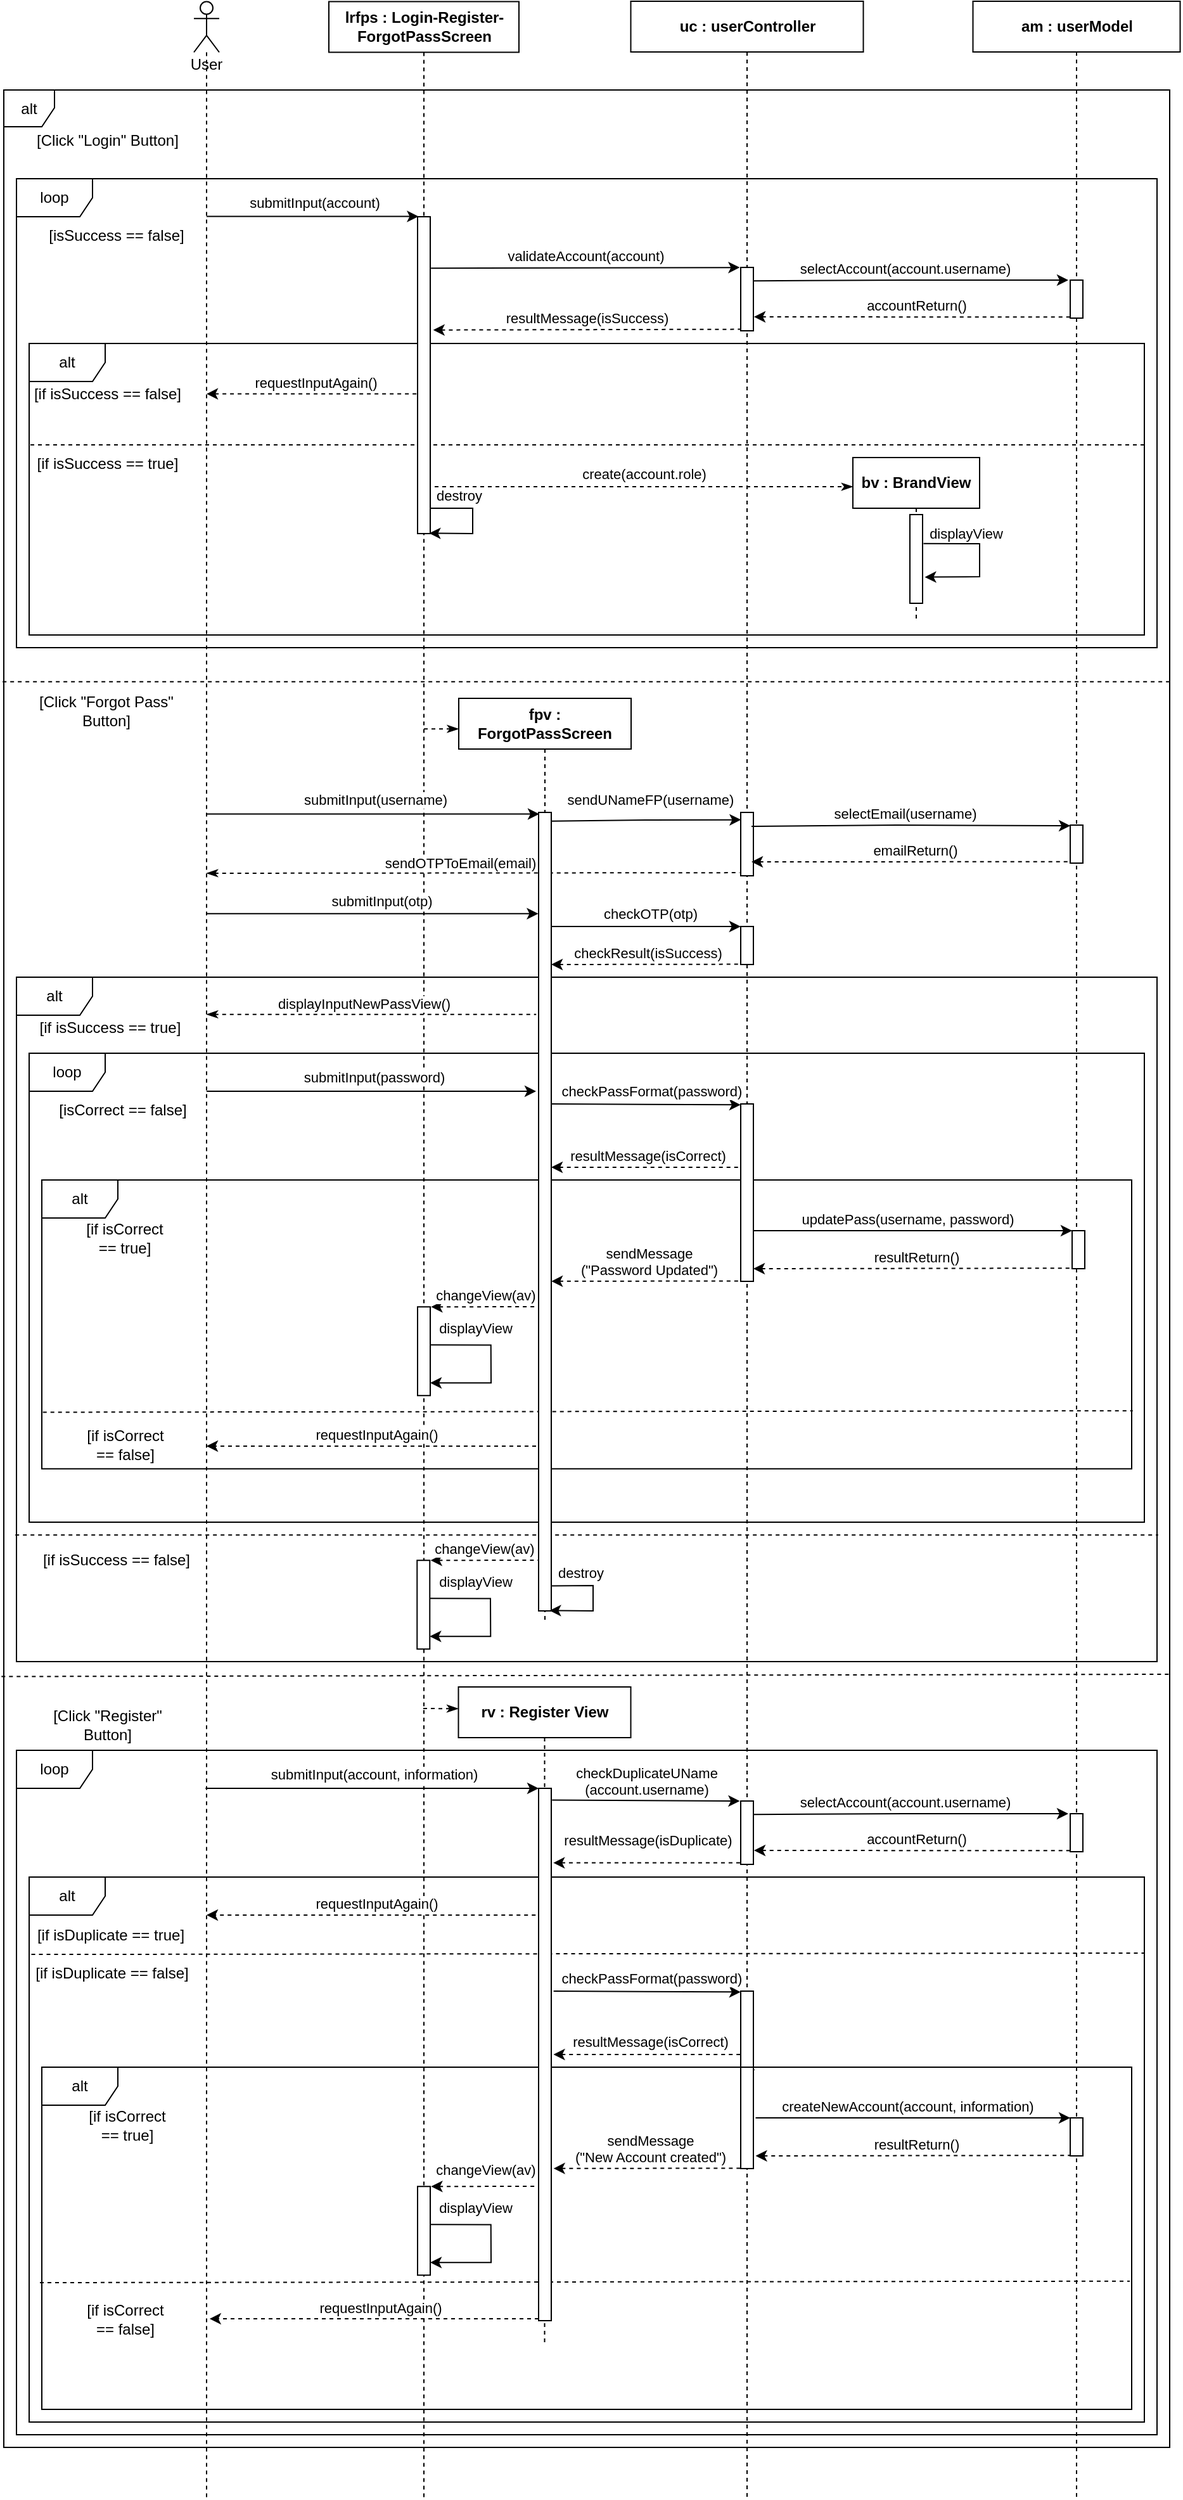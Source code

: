 <mxfile version="15.8.6" type="google" pages="5"><diagram id="HwwYsv_D7iscBSm71qym" name="Login - Register"><mxGraphModel dx="1422" dy="834" grid="1" gridSize="10" guides="1" tooltips="1" connect="1" arrows="1" fold="1" page="1" pageScale="1" pageWidth="827" pageHeight="1169" math="0" shadow="0"><root><mxCell id="0"/><mxCell id="1" parent="0"/><mxCell id="16oj5xqqvN4p6Pp9pPGn-5" value="alt" style="shape=umlFrame;whiteSpace=wrap;html=1;width=40;height=29;swimlaneFillColor=none;flipH=0;flipV=0;" parent="1" vertex="1"><mxGeometry x="50" y="100" width="920" height="1860" as="geometry"/></mxCell><mxCell id="acQuZviR6ZJoHKIT-mhQ-21" value="&lt;b&gt;lrfps : Login-Register-ForgotPassScreen&lt;/b&gt;" style="shape=umlLifeline;perimeter=lifelinePerimeter;whiteSpace=wrap;html=1;container=0;collapsible=0;recursiveResize=0;outlineConnect=0;size=40;" parent="1" vertex="1"><mxGeometry x="306.5" y="30.25" width="150" height="1969.75" as="geometry"/></mxCell><mxCell id="16oj5xqqvN4p6Pp9pPGn-19" value="sendOTPToEmail(email)" style="endArrow=none;dashed=1;html=1;rounded=0;entryX=-0.087;entryY=0.951;entryDx=0;entryDy=0;entryPerimeter=0;startArrow=classicThin;startFill=1;" parent="1" target="16oj5xqqvN4p6Pp9pPGn-15" edge="1"><mxGeometry x="-0.048" y="8" width="50" height="50" relative="1" as="geometry"><mxPoint x="210" y="718" as="sourcePoint"/><mxPoint x="485" y="630" as="targetPoint"/><mxPoint as="offset"/></mxGeometry></mxCell><mxCell id="16oj5xqqvN4p6Pp9pPGn-28" value="alt" style="shape=umlFrame;whiteSpace=wrap;html=1;width=60;height=30;swimlaneFillColor=none;flipH=0;flipV=0;" parent="1" vertex="1"><mxGeometry x="60" y="800" width="900" height="540" as="geometry"/></mxCell><mxCell id="16oj5xqqvN4p6Pp9pPGn-57" value="loop" style="shape=umlFrame;whiteSpace=wrap;html=1;width=60;height=30;" parent="1" vertex="1"><mxGeometry x="70" y="860" width="880" height="370" as="geometry"/></mxCell><mxCell id="9Da_dpWwwsVrIYC-fbZT-1" value="loop" style="shape=umlFrame;whiteSpace=wrap;html=1;width=60;height=30;" parent="1" vertex="1"><mxGeometry x="60" y="170" width="900" height="370" as="geometry"/></mxCell><mxCell id="acQuZviR6ZJoHKIT-mhQ-9" value="alt" style="shape=umlFrame;whiteSpace=wrap;html=1;width=60;height=30;swimlaneFillColor=none;flipH=0;flipV=0;" parent="1" vertex="1"><mxGeometry x="70" y="300" width="880" height="230" as="geometry"/></mxCell><mxCell id="acQuZviR6ZJoHKIT-mhQ-12" value="&lt;b&gt;uc : userController&lt;/b&gt;" style="shape=umlLifeline;perimeter=lifelinePerimeter;whiteSpace=wrap;html=1;container=0;collapsible=0;recursiveResize=0;outlineConnect=0;" parent="1" vertex="1"><mxGeometry x="544.75" y="30" width="183.5" height="1970" as="geometry"/></mxCell><mxCell id="acQuZviR6ZJoHKIT-mhQ-17" value="&lt;b&gt;am : userModel&lt;/b&gt;" style="shape=umlLifeline;perimeter=lifelinePerimeter;whiteSpace=wrap;html=1;container=0;collapsible=0;recursiveResize=0;outlineConnect=0;" parent="1" vertex="1"><mxGeometry x="814.75" y="30" width="163.5" height="1970" as="geometry"/></mxCell><mxCell id="acQuZviR6ZJoHKIT-mhQ-24" value="submitInput(account)" style="rounded=0;orthogonalLoop=1;jettySize=auto;html=1;endArrow=classic;endFill=1;verticalAlign=bottom;entryX=0.07;entryY=-0.001;entryDx=0;entryDy=0;entryPerimeter=0;" parent="1" source="acQuZviR6ZJoHKIT-mhQ-67" target="CZhKvF0TqKKejJ7yh0VZ-8" edge="1"><mxGeometry x="0.011" y="2" relative="1" as="geometry"><mxPoint x="376.96" y="230.56" as="targetPoint"/><mxPoint x="206.5" y="210" as="sourcePoint"/><mxPoint as="offset"/></mxGeometry></mxCell><mxCell id="acQuZviR6ZJoHKIT-mhQ-25" value="validateAccount(account)" style="rounded=0;orthogonalLoop=1;jettySize=auto;html=1;endArrow=classic;endFill=1;verticalAlign=bottom;entryX=-0.08;entryY=0.001;entryDx=0;entryDy=0;entryPerimeter=0;exitX=1.058;exitY=0.048;exitDx=0;exitDy=0;exitPerimeter=0;" parent="1" target="acQuZviR6ZJoHKIT-mhQ-19" edge="1"><mxGeometry relative="1" as="geometry"><mxPoint x="876.5" y="280" as="targetPoint"/><mxPoint x="387.08" y="240.64" as="sourcePoint"/></mxGeometry></mxCell><mxCell id="acQuZviR6ZJoHKIT-mhQ-26" style="rounded=0;orthogonalLoop=1;jettySize=auto;html=1;dashed=1;endArrow=none;endFill=0;exitX=0;exitY=0.25;exitDx=0;exitDy=0;" parent="1" source="acQuZviR6ZJoHKIT-mhQ-36" edge="1"><mxGeometry relative="1" as="geometry"><mxPoint x="950" y="380" as="targetPoint"/><mxPoint x="116.5" y="382" as="sourcePoint"/></mxGeometry></mxCell><mxCell id="acQuZviR6ZJoHKIT-mhQ-27" value="[if isSuccess == false]" style="text;html=1;strokeColor=none;fillColor=none;align=center;verticalAlign=middle;whiteSpace=wrap;rounded=0;" parent="1" vertex="1"><mxGeometry x="71.75" y="310" width="120" height="60" as="geometry"/></mxCell><mxCell id="acQuZviR6ZJoHKIT-mhQ-28" value="resultMessage(isSuccess)" style="rounded=0;orthogonalLoop=1;jettySize=auto;html=1;endArrow=none;endFill=0;verticalAlign=bottom;startArrow=classic;startFill=1;dashed=1;entryX=-0.034;entryY=0.976;entryDx=0;entryDy=0;entryPerimeter=0;exitX=1.234;exitY=0.077;exitDx=0;exitDy=0;exitPerimeter=0;" parent="1" target="acQuZviR6ZJoHKIT-mhQ-19" edge="1"><mxGeometry relative="1" as="geometry"><mxPoint x="876.5" y="310" as="targetPoint"/><mxPoint x="388.84" y="289.36" as="sourcePoint"/></mxGeometry></mxCell><mxCell id="acQuZviR6ZJoHKIT-mhQ-29" value="requestInputAgain()" style="rounded=0;orthogonalLoop=1;jettySize=auto;html=1;endArrow=classic;endFill=1;verticalAlign=bottom;exitX=-0.094;exitY=0.107;exitDx=0;exitDy=0;exitPerimeter=0;dashed=1;" parent="1" target="acQuZviR6ZJoHKIT-mhQ-67" edge="1"><mxGeometry x="-0.025" relative="1" as="geometry"><mxPoint x="206.5" y="339.22" as="targetPoint"/><mxPoint x="375.56" y="339.76" as="sourcePoint"/><mxPoint x="1" as="offset"/></mxGeometry></mxCell><mxCell id="acQuZviR6ZJoHKIT-mhQ-36" value="[if isSuccess == true]" style="text;html=1;strokeColor=none;fillColor=none;align=center;verticalAlign=middle;whiteSpace=wrap;rounded=0;" parent="1" vertex="1"><mxGeometry x="71" y="365" width="121.5" height="60" as="geometry"/></mxCell><mxCell id="acQuZviR6ZJoHKIT-mhQ-19" value="" style="html=1;points=[];perimeter=orthogonalPerimeter;" parent="1" vertex="1"><mxGeometry x="631.5" y="240" width="10" height="50" as="geometry"/></mxCell><mxCell id="9Da_dpWwwsVrIYC-fbZT-2" value="[isSuccess == false]" style="text;html=1;strokeColor=none;fillColor=none;align=center;verticalAlign=middle;whiteSpace=wrap;rounded=0;" parent="1" vertex="1"><mxGeometry x="81.75" y="200" width="113.5" height="30" as="geometry"/></mxCell><mxCell id="CZhKvF0TqKKejJ7yh0VZ-1" value="" style="html=1;points=[];perimeter=orthogonalPerimeter;" parent="1" vertex="1"><mxGeometry x="891.5" y="250" width="10" height="30" as="geometry"/></mxCell><mxCell id="CZhKvF0TqKKejJ7yh0VZ-2" value="selectAccount(account.username)" style="rounded=0;orthogonalLoop=1;jettySize=auto;html=1;endArrow=classic;endFill=1;verticalAlign=bottom;exitX=1.058;exitY=0.048;exitDx=0;exitDy=0;exitPerimeter=0;" parent="1" edge="1"><mxGeometry x="-0.046" relative="1" as="geometry"><mxPoint x="890" y="250" as="targetPoint"/><mxPoint x="641.5" y="250.59" as="sourcePoint"/><Array as="points"><mxPoint x="760" y="250"/></Array><mxPoint x="1" as="offset"/></mxGeometry></mxCell><mxCell id="CZhKvF0TqKKejJ7yh0VZ-3" value="accountReturn()" style="rounded=0;orthogonalLoop=1;jettySize=auto;html=1;endArrow=none;endFill=0;verticalAlign=bottom;startArrow=classic;startFill=1;dashed=1;entryX=0.051;entryY=0.972;entryDx=0;entryDy=0;entryPerimeter=0;" parent="1" target="CZhKvF0TqKKejJ7yh0VZ-1" edge="1"><mxGeometry x="0.024" relative="1" as="geometry"><mxPoint x="883.82" y="280.0" as="targetPoint"/><mxPoint x="642" y="279" as="sourcePoint"/><mxPoint as="offset"/></mxGeometry></mxCell><mxCell id="CZhKvF0TqKKejJ7yh0VZ-8" value="" style="html=1;points=[];perimeter=orthogonalPerimeter;" parent="1" vertex="1"><mxGeometry x="376.5" y="200" width="10" height="250" as="geometry"/></mxCell><mxCell id="CZhKvF0TqKKejJ7yh0VZ-10" value="destroy" style="endArrow=classic;html=1;rounded=0;entryX=0.918;entryY=0.999;entryDx=0;entryDy=0;entryPerimeter=0;" parent="1" target="CZhKvF0TqKKejJ7yh0VZ-8" edge="1"><mxGeometry x="-0.477" y="10" width="50" height="50" relative="1" as="geometry"><mxPoint x="386" y="430" as="sourcePoint"/><mxPoint x="490" y="370" as="targetPoint"/><Array as="points"><mxPoint x="420" y="430"/><mxPoint x="420" y="450"/></Array><mxPoint as="offset"/></mxGeometry></mxCell><mxCell id="CZhKvF0TqKKejJ7yh0VZ-12" value="" style="shape=image;html=1;verticalAlign=top;verticalLabelPosition=bottom;labelBackgroundColor=#ffffff;imageAspect=0;aspect=fixed;image=https://cdn1.iconfinder.com/data/icons/feather-2/24/x-128.png" parent="1" vertex="1"><mxGeometry x="361.5" y="450" width="40" height="40" as="geometry"/></mxCell><mxCell id="CZhKvF0TqKKejJ7yh0VZ-13" value="create(account.role)" style="endArrow=classicThin;dashed=1;html=1;rounded=0;endFill=1;entryX=0;entryY=0.177;entryDx=0;entryDy=0;entryPerimeter=0;" parent="1" target="CZhKvF0TqKKejJ7yh0VZ-14" edge="1"><mxGeometry y="10" width="50" height="50" relative="1" as="geometry"><mxPoint x="390" y="413" as="sourcePoint"/><mxPoint x="690" y="413" as="targetPoint"/><mxPoint as="offset"/></mxGeometry></mxCell><mxCell id="CZhKvF0TqKKejJ7yh0VZ-14" value="&lt;b&gt;bv : BrandView&lt;/b&gt;" style="shape=umlLifeline;perimeter=lifelinePerimeter;whiteSpace=wrap;html=1;container=0;collapsible=0;recursiveResize=0;outlineConnect=0;" parent="1" vertex="1"><mxGeometry x="720" y="390" width="100" height="130" as="geometry"/></mxCell><mxCell id="16oj5xqqvN4p6Pp9pPGn-3" value="" style="html=1;points=[];perimeter=orthogonalPerimeter;" parent="1" vertex="1"><mxGeometry x="765" y="435" width="10" height="70" as="geometry"/></mxCell><mxCell id="16oj5xqqvN4p6Pp9pPGn-4" value="displayView" style="endArrow=classic;html=1;rounded=0;exitX=1.077;exitY=0.327;exitDx=0;exitDy=0;exitPerimeter=0;entryX=1.174;entryY=0.705;entryDx=0;entryDy=0;entryPerimeter=0;" parent="1" source="16oj5xqqvN4p6Pp9pPGn-3" target="16oj5xqqvN4p6Pp9pPGn-3" edge="1"><mxGeometry x="-0.407" y="8" width="50" height="50" relative="1" as="geometry"><mxPoint x="771.68" y="460.28" as="sourcePoint"/><mxPoint x="770" y="479.71" as="targetPoint"/><Array as="points"><mxPoint x="820" y="458"/><mxPoint x="820" y="484"/></Array><mxPoint as="offset"/></mxGeometry></mxCell><mxCell id="16oj5xqqvN4p6Pp9pPGn-6" value="[Click &quot;Login&quot; Button]" style="text;html=1;strokeColor=none;fillColor=none;align=center;verticalAlign=middle;whiteSpace=wrap;rounded=0;" parent="1" vertex="1"><mxGeometry x="71.75" y="110" width="120" height="60" as="geometry"/></mxCell><mxCell id="16oj5xqqvN4p6Pp9pPGn-8" value="[Click &quot;Forgot Pass&quot; Button]" style="text;html=1;strokeColor=none;fillColor=none;align=center;verticalAlign=middle;whiteSpace=wrap;rounded=0;" parent="1" vertex="1"><mxGeometry x="71" y="560" width="120" height="60" as="geometry"/></mxCell><mxCell id="16oj5xqqvN4p6Pp9pPGn-11" value="&lt;b&gt;fpv : ForgotPassScreen&lt;/b&gt;" style="shape=umlLifeline;perimeter=lifelinePerimeter;whiteSpace=wrap;html=1;container=0;collapsible=0;recursiveResize=0;outlineConnect=0;" parent="1" vertex="1"><mxGeometry x="409" y="580" width="136" height="730" as="geometry"/></mxCell><mxCell id="16oj5xqqvN4p6Pp9pPGn-12" value="" style="endArrow=classicThin;dashed=1;html=1;rounded=0;endFill=1;entryX=-0.001;entryY=0.033;entryDx=0;entryDy=0;entryPerimeter=0;" parent="1" source="acQuZviR6ZJoHKIT-mhQ-21" target="16oj5xqqvN4p6Pp9pPGn-11" edge="1"><mxGeometry width="50" height="50" relative="1" as="geometry"><mxPoint x="375.824" y="598.72" as="sourcePoint"/><mxPoint x="585" y="560" as="targetPoint"/></mxGeometry></mxCell><mxCell id="16oj5xqqvN4p6Pp9pPGn-14" value="submitInput(username)" style="rounded=0;orthogonalLoop=1;jettySize=auto;html=1;endArrow=classic;endFill=1;verticalAlign=bottom;entryX=0.049;entryY=0.002;entryDx=0;entryDy=0;entryPerimeter=0;" parent="1" source="acQuZviR6ZJoHKIT-mhQ-67" target="16oj5xqqvN4p6Pp9pPGn-40" edge="1"><mxGeometry x="0.011" y="2" relative="1" as="geometry"><mxPoint x="625" y="671" as="targetPoint"/><mxPoint x="482.06" y="670.74" as="sourcePoint"/><mxPoint as="offset"/></mxGeometry></mxCell><mxCell id="16oj5xqqvN4p6Pp9pPGn-15" value="" style="html=1;points=[];perimeter=orthogonalPerimeter;" parent="1" vertex="1"><mxGeometry x="631.5" y="670" width="10" height="50" as="geometry"/></mxCell><mxCell id="16oj5xqqvN4p6Pp9pPGn-16" value="" style="html=1;points=[];perimeter=orthogonalPerimeter;" parent="1" vertex="1"><mxGeometry x="891.5" y="680" width="10" height="30" as="geometry"/></mxCell><mxCell id="16oj5xqqvN4p6Pp9pPGn-17" value="selectEmail(username)" style="rounded=0;orthogonalLoop=1;jettySize=auto;html=1;endArrow=classic;endFill=1;verticalAlign=bottom;entryX=0.006;entryY=0.018;entryDx=0;entryDy=0;entryPerimeter=0;" parent="1" target="16oj5xqqvN4p6Pp9pPGn-16" edge="1"><mxGeometry x="-0.046" relative="1" as="geometry"><mxPoint x="884.5" y="680" as="targetPoint"/><mxPoint x="640" y="681" as="sourcePoint"/><Array as="points"><mxPoint x="754.5" y="680"/></Array><mxPoint x="1" as="offset"/></mxGeometry></mxCell><mxCell id="16oj5xqqvN4p6Pp9pPGn-18" value="emailReturn()" style="rounded=0;orthogonalLoop=1;jettySize=auto;html=1;endArrow=none;endFill=0;verticalAlign=bottom;startArrow=classic;startFill=1;dashed=1;entryX=0.052;entryY=0.963;entryDx=0;entryDy=0;entryPerimeter=0;" parent="1" target="16oj5xqqvN4p6Pp9pPGn-16" edge="1"><mxGeometry x="0.024" relative="1" as="geometry"><mxPoint x="885.0" y="709.33" as="targetPoint"/><mxPoint x="640" y="709" as="sourcePoint"/><mxPoint as="offset"/></mxGeometry></mxCell><mxCell id="16oj5xqqvN4p6Pp9pPGn-20" value="submitInput(otp)" style="endArrow=classic;html=1;rounded=0;entryX=-0.026;entryY=0.379;entryDx=0;entryDy=0;entryPerimeter=0;" parent="1" source="acQuZviR6ZJoHKIT-mhQ-67" edge="1"><mxGeometry x="0.051" y="10" width="50" height="50" relative="1" as="geometry"><mxPoint x="204.324" y="749.91" as="sourcePoint"/><mxPoint x="471.74" y="749.91" as="targetPoint"/><mxPoint as="offset"/></mxGeometry></mxCell><mxCell id="16oj5xqqvN4p6Pp9pPGn-21" value="" style="html=1;points=[];perimeter=orthogonalPerimeter;" parent="1" vertex="1"><mxGeometry x="631.5" y="760" width="10" height="30" as="geometry"/></mxCell><mxCell id="16oj5xqqvN4p6Pp9pPGn-26" value="checkOTP(otp)" style="endArrow=classic;html=1;rounded=0;entryX=-0.009;entryY=0;entryDx=0;entryDy=0;entryPerimeter=0;" parent="1" target="16oj5xqqvN4p6Pp9pPGn-21" edge="1"><mxGeometry x="0.051" y="10" width="50" height="50" relative="1" as="geometry"><mxPoint x="481.997" y="760.0" as="sourcePoint"/><mxPoint x="749.07" y="760.0" as="targetPoint"/><mxPoint as="offset"/></mxGeometry></mxCell><mxCell id="16oj5xqqvN4p6Pp9pPGn-27" value="checkResult(isSuccess)" style="rounded=0;orthogonalLoop=1;jettySize=auto;html=1;endArrow=none;endFill=0;verticalAlign=bottom;startArrow=classic;startFill=1;dashed=1;exitX=1.069;exitY=0.446;exitDx=0;exitDy=0;exitPerimeter=0;entryX=-0.005;entryY=0.993;entryDx=0;entryDy=0;entryPerimeter=0;" parent="1" target="16oj5xqqvN4p6Pp9pPGn-21" edge="1"><mxGeometry x="0.021" relative="1" as="geometry"><mxPoint x="625" y="791" as="targetPoint"/><mxPoint x="482.0" y="790" as="sourcePoint"/><mxPoint as="offset"/></mxGeometry></mxCell><mxCell id="16oj5xqqvN4p6Pp9pPGn-29" value="[if isSuccess == true]" style="text;html=1;strokeColor=none;fillColor=none;align=center;verticalAlign=middle;whiteSpace=wrap;rounded=0;" parent="1" vertex="1"><mxGeometry x="72.75" y="810" width="121.5" height="60" as="geometry"/></mxCell><mxCell id="16oj5xqqvN4p6Pp9pPGn-30" value="submitInput(password)" style="rounded=0;orthogonalLoop=1;jettySize=auto;html=1;endArrow=classic;endFill=1;verticalAlign=bottom;" parent="1" source="acQuZviR6ZJoHKIT-mhQ-67" edge="1"><mxGeometry x="0.011" y="2" relative="1" as="geometry"><mxPoint x="470" y="890" as="targetPoint"/><mxPoint x="205" y="860" as="sourcePoint"/><mxPoint as="offset"/></mxGeometry></mxCell><mxCell id="16oj5xqqvN4p6Pp9pPGn-31" value="displayInputNewPassView()" style="endArrow=none;dashed=1;html=1;rounded=0;entryX=-0.189;entryY=0.653;entryDx=0;entryDy=0;entryPerimeter=0;startArrow=classicThin;startFill=1;" parent="1" source="acQuZviR6ZJoHKIT-mhQ-67" edge="1"><mxGeometry x="-0.048" y="8" width="50" height="50" relative="1" as="geometry"><mxPoint x="204.324" y="829.37" as="sourcePoint"/><mxPoint x="470.11" y="829.37" as="targetPoint"/><mxPoint as="offset"/></mxGeometry></mxCell><mxCell id="16oj5xqqvN4p6Pp9pPGn-33" value="checkPassFormat(password)" style="endArrow=classic;html=1;rounded=0;entryX=-0.005;entryY=0.005;entryDx=0;entryDy=0;entryPerimeter=0;" parent="1" target="16oj5xqqvN4p6Pp9pPGn-35" edge="1"><mxGeometry x="0.051" y="10" width="50" height="50" relative="1" as="geometry"><mxPoint x="482.087" y="900" as="sourcePoint"/><mxPoint x="626.5" y="900" as="targetPoint"/><mxPoint as="offset"/></mxGeometry></mxCell><mxCell id="16oj5xqqvN4p6Pp9pPGn-38" value="resultMessage(isCorrect)" style="rounded=0;orthogonalLoop=1;jettySize=auto;html=1;endArrow=none;endFill=0;verticalAlign=bottom;startArrow=classic;startFill=1;dashed=1;exitX=1.069;exitY=0.446;exitDx=0;exitDy=0;exitPerimeter=0;" parent="1" edge="1"><mxGeometry x="0.021" relative="1" as="geometry"><mxPoint x="630" y="950" as="targetPoint"/><mxPoint x="482" y="950" as="sourcePoint"/><mxPoint as="offset"/></mxGeometry></mxCell><mxCell id="16oj5xqqvN4p6Pp9pPGn-44" value="" style="endArrow=none;dashed=1;html=1;rounded=0;entryX=1.001;entryY=0.815;entryDx=0;entryDy=0;entryPerimeter=0;exitX=-0.001;exitY=0.815;exitDx=0;exitDy=0;exitPerimeter=0;" parent="1" source="16oj5xqqvN4p6Pp9pPGn-28" target="16oj5xqqvN4p6Pp9pPGn-28" edge="1"><mxGeometry width="50" height="50" relative="1" as="geometry"><mxPoint x="81.75" y="1240" as="sourcePoint"/><mxPoint x="900" y="1240" as="targetPoint"/></mxGeometry></mxCell><mxCell id="16oj5xqqvN4p6Pp9pPGn-45" value="[if isSuccess == false]" style="text;html=1;strokeColor=none;fillColor=none;align=center;verticalAlign=middle;whiteSpace=wrap;rounded=0;" parent="1" vertex="1"><mxGeometry x="78.5" y="1230" width="120" height="60" as="geometry"/></mxCell><mxCell id="16oj5xqqvN4p6Pp9pPGn-53" value="[Click &quot;Register&quot; Button]" style="text;html=1;strokeColor=none;fillColor=none;align=center;verticalAlign=middle;whiteSpace=wrap;rounded=0;" parent="1" vertex="1"><mxGeometry x="71.75" y="1360" width="120" height="60" as="geometry"/></mxCell><mxCell id="16oj5xqqvN4p6Pp9pPGn-56" value="" style="endArrow=none;dashed=1;html=1;rounded=0;exitX=-0.002;exitY=0.673;exitDx=0;exitDy=0;exitPerimeter=0;" parent="1" source="16oj5xqqvN4p6Pp9pPGn-5" edge="1"><mxGeometry width="50" height="50" relative="1" as="geometry"><mxPoint x="60" y="1360" as="sourcePoint"/><mxPoint x="970" y="1350" as="targetPoint"/></mxGeometry></mxCell><mxCell id="16oj5xqqvN4p6Pp9pPGn-59" value="alt" style="shape=umlFrame;whiteSpace=wrap;html=1;width=60;height=30;swimlaneFillColor=none;flipH=0;flipV=0;" parent="1" vertex="1"><mxGeometry x="80" y="960" width="860" height="227.91" as="geometry"/></mxCell><mxCell id="16oj5xqqvN4p6Pp9pPGn-60" style="rounded=0;orthogonalLoop=1;jettySize=auto;html=1;dashed=1;endArrow=none;endFill=0;exitX=0.001;exitY=0.804;exitDx=0;exitDy=0;exitPerimeter=0;entryX=1.001;entryY=0.799;entryDx=0;entryDy=0;entryPerimeter=0;" parent="1" source="16oj5xqqvN4p6Pp9pPGn-59" target="16oj5xqqvN4p6Pp9pPGn-59" edge="1"><mxGeometry relative="1" as="geometry"><mxPoint x="980" y="1037.91" as="targetPoint"/><mxPoint x="146.5" y="1039.91" as="sourcePoint"/></mxGeometry></mxCell><mxCell id="16oj5xqqvN4p6Pp9pPGn-61" value="[if isCorrect&lt;br&gt;== false]" style="text;html=1;strokeColor=none;fillColor=none;align=center;verticalAlign=middle;whiteSpace=wrap;rounded=0;" parent="1" vertex="1"><mxGeometry x="91.75" y="1150" width="108.25" height="37.91" as="geometry"/></mxCell><mxCell id="16oj5xqqvN4p6Pp9pPGn-62" value="requestInputAgain()" style="rounded=0;orthogonalLoop=1;jettySize=auto;html=1;endArrow=classic;endFill=1;verticalAlign=bottom;dashed=1;" parent="1" target="acQuZviR6ZJoHKIT-mhQ-67" edge="1"><mxGeometry x="-0.025" relative="1" as="geometry"><mxPoint x="239.667" y="997.67" as="targetPoint"/><mxPoint x="470" y="1170" as="sourcePoint"/><mxPoint x="1" as="offset"/></mxGeometry></mxCell><mxCell id="16oj5xqqvN4p6Pp9pPGn-63" value="[if isCorrect&lt;br&gt;== true]" style="text;html=1;strokeColor=none;fillColor=none;align=center;verticalAlign=middle;whiteSpace=wrap;rounded=0;" parent="1" vertex="1"><mxGeometry x="96.38" y="980" width="99" height="52.91" as="geometry"/></mxCell><mxCell id="16oj5xqqvN4p6Pp9pPGn-40" value="" style="html=1;points=[];perimeter=orthogonalPerimeter;" parent="1" vertex="1"><mxGeometry x="472" y="670" width="10" height="630" as="geometry"/></mxCell><mxCell id="16oj5xqqvN4p6Pp9pPGn-35" value="" style="html=1;points=[];perimeter=orthogonalPerimeter;" parent="1" vertex="1"><mxGeometry x="631.5" y="900" width="10" height="140" as="geometry"/></mxCell><mxCell id="16oj5xqqvN4p6Pp9pPGn-34" value="" style="html=1;points=[];perimeter=orthogonalPerimeter;" parent="1" vertex="1"><mxGeometry x="893" y="1000.0" width="10" height="30" as="geometry"/></mxCell><mxCell id="16oj5xqqvN4p6Pp9pPGn-36" value="updatePass(username, password)" style="rounded=0;orthogonalLoop=1;jettySize=auto;html=1;endArrow=classic;endFill=1;verticalAlign=bottom;" parent="1" target="16oj5xqqvN4p6Pp9pPGn-34" edge="1"><mxGeometry x="-0.046" relative="1" as="geometry"><mxPoint x="888" y="1000.0" as="targetPoint"/><mxPoint x="641.5" y="1000.0" as="sourcePoint"/><Array as="points"><mxPoint x="758" y="1000.0"/></Array><mxPoint x="1" as="offset"/></mxGeometry></mxCell><mxCell id="16oj5xqqvN4p6Pp9pPGn-37" value="resultReturn()" style="rounded=0;orthogonalLoop=1;jettySize=auto;html=1;endArrow=none;endFill=0;verticalAlign=bottom;startArrow=classic;startFill=1;dashed=1;entryX=0.006;entryY=0.986;entryDx=0;entryDy=0;entryPerimeter=0;" parent="1" target="16oj5xqqvN4p6Pp9pPGn-34" edge="1"><mxGeometry x="0.024" relative="1" as="geometry"><mxPoint x="888.01" y="1029.59" as="targetPoint"/><mxPoint x="641.5" y="1030" as="sourcePoint"/><mxPoint as="offset"/></mxGeometry></mxCell><mxCell id="16oj5xqqvN4p6Pp9pPGn-67" value="sendMessage&lt;br&gt;(&quot;Password Updated&quot;)" style="rounded=0;orthogonalLoop=1;jettySize=auto;html=1;endArrow=none;endFill=0;verticalAlign=bottom;startArrow=classic;startFill=1;dashed=1;exitX=1.069;exitY=0.446;exitDx=0;exitDy=0;exitPerimeter=0;entryX=-0.005;entryY=0.993;entryDx=0;entryDy=0;entryPerimeter=0;" parent="1" edge="1"><mxGeometry x="0.021" relative="1" as="geometry"><mxPoint x="631.5" y="1039.71" as="targetPoint"/><mxPoint x="482.05" y="1039.92" as="sourcePoint"/><mxPoint as="offset"/></mxGeometry></mxCell><mxCell id="16oj5xqqvN4p6Pp9pPGn-68" value="[isCorrect == false]" style="text;html=1;strokeColor=none;fillColor=none;align=center;verticalAlign=middle;whiteSpace=wrap;rounded=0;" parent="1" vertex="1"><mxGeometry x="86.5" y="890" width="113.5" height="30" as="geometry"/></mxCell><mxCell id="16oj5xqqvN4p6Pp9pPGn-69" value="changeView(av)" style="rounded=0;orthogonalLoop=1;jettySize=auto;html=1;endArrow=none;endFill=0;verticalAlign=bottom;startArrow=classic;startFill=1;dashed=1;exitX=1.07;exitY=0;exitDx=0;exitDy=0;exitPerimeter=0;entryX=0.036;entryY=0.722;entryDx=0;entryDy=0;entryPerimeter=0;" parent="1" source="16oj5xqqvN4p6Pp9pPGn-70" edge="1"><mxGeometry x="-0.004" relative="1" as="geometry"><mxPoint x="472.0" y="1260" as="targetPoint"/><mxPoint x="399.64" y="1170.12" as="sourcePoint"/><mxPoint as="offset"/></mxGeometry></mxCell><mxCell id="16oj5xqqvN4p6Pp9pPGn-70" value="" style="html=1;points=[];perimeter=orthogonalPerimeter;" parent="1" vertex="1"><mxGeometry x="376.14" y="1260.12" width="10" height="70" as="geometry"/></mxCell><mxCell id="16oj5xqqvN4p6Pp9pPGn-71" value="displayView" style="endArrow=classic;html=1;rounded=0;exitX=1.077;exitY=0.327;exitDx=0;exitDy=0;exitPerimeter=0;" parent="1" edge="1"><mxGeometry x="-0.445" y="13" width="50" height="50" relative="1" as="geometry"><mxPoint x="386.52" y="1290.12" as="sourcePoint"/><mxPoint x="386.14" y="1320.12" as="targetPoint"/><Array as="points"><mxPoint x="434" y="1290.23"/><mxPoint x="434.14" y="1320.12"/></Array><mxPoint as="offset"/></mxGeometry></mxCell><mxCell id="16oj5xqqvN4p6Pp9pPGn-49" value="changeView(av)" style="rounded=0;orthogonalLoop=1;jettySize=auto;html=1;endArrow=none;endFill=0;verticalAlign=bottom;startArrow=classic;startFill=1;dashed=1;exitX=1.07;exitY=0;exitDx=0;exitDy=0;exitPerimeter=0;entryX=0.036;entryY=0.722;entryDx=0;entryDy=0;entryPerimeter=0;" parent="1" source="16oj5xqqvN4p6Pp9pPGn-50" edge="1"><mxGeometry x="-0.004" relative="1" as="geometry"><mxPoint x="472.36" y="1060" as="targetPoint"/><mxPoint x="400" y="970.12" as="sourcePoint"/><mxPoint as="offset"/></mxGeometry></mxCell><mxCell id="16oj5xqqvN4p6Pp9pPGn-50" value="" style="html=1;points=[];perimeter=orthogonalPerimeter;" parent="1" vertex="1"><mxGeometry x="376.5" y="1060.12" width="10" height="70" as="geometry"/></mxCell><mxCell id="16oj5xqqvN4p6Pp9pPGn-51" value="displayView" style="endArrow=classic;html=1;rounded=0;exitX=1.077;exitY=0.327;exitDx=0;exitDy=0;exitPerimeter=0;" parent="1" edge="1"><mxGeometry x="-0.445" y="13" width="50" height="50" relative="1" as="geometry"><mxPoint x="386.88" y="1090.12" as="sourcePoint"/><mxPoint x="386.5" y="1120.12" as="targetPoint"/><Array as="points"><mxPoint x="434.36" y="1090.23"/><mxPoint x="434.5" y="1120.12"/></Array><mxPoint as="offset"/></mxGeometry></mxCell><mxCell id="16oj5xqqvN4p6Pp9pPGn-76" value="&lt;b&gt;rv : Register View&lt;/b&gt;" style="shape=umlLifeline;perimeter=lifelinePerimeter;whiteSpace=wrap;html=1;container=0;collapsible=0;recursiveResize=0;outlineConnect=0;" parent="1" vertex="1"><mxGeometry x="408.75" y="1360" width="136" height="520" as="geometry"/></mxCell><mxCell id="16oj5xqqvN4p6Pp9pPGn-77" value="" style="endArrow=classicThin;dashed=1;html=1;rounded=0;endFill=1;entryX=-0.001;entryY=0.033;entryDx=0;entryDy=0;entryPerimeter=0;" parent="1" target="16oj5xqqvN4p6Pp9pPGn-76" edge="1"><mxGeometry width="50" height="50" relative="1" as="geometry"><mxPoint x="381" y="1377" as="sourcePoint"/><mxPoint x="584.75" y="1350" as="targetPoint"/></mxGeometry></mxCell><mxCell id="16oj5xqqvN4p6Pp9pPGn-78" value="sendUNameFP(username)" style="endArrow=classic;html=1;rounded=0;exitX=0.98;exitY=0.011;exitDx=0;exitDy=0;exitPerimeter=0;entryX=0.019;entryY=0.116;entryDx=0;entryDy=0;entryPerimeter=0;" parent="1" source="16oj5xqqvN4p6Pp9pPGn-40" target="16oj5xqqvN4p6Pp9pPGn-15" edge="1"><mxGeometry x="0.044" y="16" width="50" height="50" relative="1" as="geometry"><mxPoint x="490" y="590" as="sourcePoint"/><mxPoint x="540" y="540" as="targetPoint"/><Array as="points"><mxPoint x="560" y="676"/></Array><mxPoint as="offset"/></mxGeometry></mxCell><mxCell id="UGJrQkGk1xS3GulfQQwz-8" value="[if isDuplicate == true]" style="text;html=1;strokeColor=none;fillColor=none;align=center;verticalAlign=middle;whiteSpace=wrap;rounded=0;" parent="1" vertex="1"><mxGeometry x="70" y="1530" width="128.5" height="52.91" as="geometry"/></mxCell><mxCell id="UGJrQkGk1xS3GulfQQwz-9" value="requestInputAgain()" style="rounded=0;orthogonalLoop=1;jettySize=auto;html=1;endArrow=classic;endFill=1;verticalAlign=bottom;dashed=1;exitX=-0.271;exitY=0.83;exitDx=0;exitDy=0;exitPerimeter=0;" parent="1" edge="1"><mxGeometry x="-0.025" relative="1" as="geometry"><mxPoint x="209.997" y="1540" as="targetPoint"/><mxPoint x="469.62" y="1540" as="sourcePoint"/><mxPoint x="1" as="offset"/></mxGeometry></mxCell><mxCell id="UGJrQkGk1xS3GulfQQwz-11" value="[if isDuplicate == false]" style="text;html=1;strokeColor=none;fillColor=none;align=center;verticalAlign=middle;whiteSpace=wrap;rounded=0;" parent="1" vertex="1"><mxGeometry x="71" y="1560" width="128.5" height="52.91" as="geometry"/></mxCell><mxCell id="UGJrQkGk1xS3GulfQQwz-13" value="checkPassFormat(password)" style="endArrow=classic;html=1;rounded=0;entryX=-0.005;entryY=0.005;entryDx=0;entryDy=0;entryPerimeter=0;" parent="1" target="UGJrQkGk1xS3GulfQQwz-18" edge="1"><mxGeometry x="0.051" y="10" width="50" height="50" relative="1" as="geometry"><mxPoint x="483.837" y="1600" as="sourcePoint"/><mxPoint x="628.25" y="1600" as="targetPoint"/><mxPoint as="offset"/></mxGeometry></mxCell><mxCell id="UGJrQkGk1xS3GulfQQwz-14" value="resultMessage(isCorrect)" style="rounded=0;orthogonalLoop=1;jettySize=auto;html=1;endArrow=none;endFill=0;verticalAlign=bottom;startArrow=none;startFill=1;dashed=1;exitX=1.069;exitY=0.446;exitDx=0;exitDy=0;exitPerimeter=0;" parent="1" source="UGJrQkGk1xS3GulfQQwz-18" edge="1"><mxGeometry x="1" y="72" relative="1" as="geometry"><mxPoint x="631.75" y="1650" as="targetPoint"/><mxPoint x="483.75" y="1650" as="sourcePoint"/><mxPoint x="-17" y="-47" as="offset"/></mxGeometry></mxCell><mxCell id="UGJrQkGk1xS3GulfQQwz-16" value="[if isCorrect&lt;br&gt;== false]" style="text;html=1;strokeColor=none;fillColor=none;align=center;verticalAlign=middle;whiteSpace=wrap;rounded=0;" parent="1" vertex="1"><mxGeometry x="91.75" y="1840" width="108.25" height="37.91" as="geometry"/></mxCell><mxCell id="UGJrQkGk1xS3GulfQQwz-17" value="[if isCorrect&lt;br&gt;== true]" style="text;html=1;strokeColor=none;fillColor=none;align=center;verticalAlign=middle;whiteSpace=wrap;rounded=0;" parent="1" vertex="1"><mxGeometry x="98.13" y="1680" width="99" height="52.91" as="geometry"/></mxCell><mxCell id="UGJrQkGk1xS3GulfQQwz-19" value="" style="html=1;points=[];perimeter=orthogonalPerimeter;" parent="1" vertex="1"><mxGeometry x="891.5" y="1700" width="10" height="30" as="geometry"/></mxCell><mxCell id="UGJrQkGk1xS3GulfQQwz-20" value="createNewAccount(account, information)" style="rounded=0;orthogonalLoop=1;jettySize=auto;html=1;endArrow=classic;endFill=1;verticalAlign=bottom;" parent="1" target="UGJrQkGk1xS3GulfQQwz-19" edge="1"><mxGeometry x="-0.046" relative="1" as="geometry"><mxPoint x="889.75" y="1700" as="targetPoint"/><mxPoint x="643.25" y="1700" as="sourcePoint"/><Array as="points"><mxPoint x="759.75" y="1700"/></Array><mxPoint x="1" as="offset"/></mxGeometry></mxCell><mxCell id="UGJrQkGk1xS3GulfQQwz-21" value="resultReturn()" style="rounded=0;orthogonalLoop=1;jettySize=auto;html=1;endArrow=none;endFill=0;verticalAlign=bottom;startArrow=classic;startFill=1;dashed=1;entryX=0.006;entryY=0.986;entryDx=0;entryDy=0;entryPerimeter=0;" parent="1" target="UGJrQkGk1xS3GulfQQwz-19" edge="1"><mxGeometry x="0.024" relative="1" as="geometry"><mxPoint x="889.76" y="1729.59" as="targetPoint"/><mxPoint x="643.25" y="1730" as="sourcePoint"/><mxPoint as="offset"/></mxGeometry></mxCell><mxCell id="UGJrQkGk1xS3GulfQQwz-22" value="sendMessage&lt;br&gt;(&quot;New Account created&quot;)" style="rounded=0;orthogonalLoop=1;jettySize=auto;html=1;endArrow=none;endFill=0;verticalAlign=bottom;startArrow=classic;startFill=1;dashed=1;exitX=1.069;exitY=0.446;exitDx=0;exitDy=0;exitPerimeter=0;entryX=-0.005;entryY=0.993;entryDx=0;entryDy=0;entryPerimeter=0;" parent="1" edge="1"><mxGeometry x="0.021" relative="1" as="geometry"><mxPoint x="633.25" y="1739.71" as="targetPoint"/><mxPoint x="483.8" y="1739.92" as="sourcePoint"/><mxPoint as="offset"/></mxGeometry></mxCell><mxCell id="UGJrQkGk1xS3GulfQQwz-23" value="changeView(av)" style="rounded=0;orthogonalLoop=1;jettySize=auto;html=1;endArrow=none;endFill=0;verticalAlign=bottom;startArrow=classic;startFill=1;dashed=1;exitX=1.07;exitY=0;exitDx=0;exitDy=0;exitPerimeter=0;entryX=0.036;entryY=0.722;entryDx=0;entryDy=0;entryPerimeter=0;" parent="1" source="UGJrQkGk1xS3GulfQQwz-24" edge="1"><mxGeometry x="0.005" y="4" relative="1" as="geometry"><mxPoint x="472.36" y="1754" as="targetPoint"/><mxPoint x="400" y="1664.12" as="sourcePoint"/><mxPoint as="offset"/></mxGeometry></mxCell><mxCell id="UGJrQkGk1xS3GulfQQwz-24" value="" style="html=1;points=[];perimeter=orthogonalPerimeter;" parent="1" vertex="1"><mxGeometry x="376.5" y="1754.12" width="10" height="70" as="geometry"/></mxCell><mxCell id="UGJrQkGk1xS3GulfQQwz-25" value="displayView" style="endArrow=classic;html=1;rounded=0;exitX=1.077;exitY=0.327;exitDx=0;exitDy=0;exitPerimeter=0;" parent="1" edge="1"><mxGeometry x="-0.445" y="13" width="50" height="50" relative="1" as="geometry"><mxPoint x="386.88" y="1784.12" as="sourcePoint"/><mxPoint x="386.5" y="1814.12" as="targetPoint"/><Array as="points"><mxPoint x="434.36" y="1784.23"/><mxPoint x="434.5" y="1814.12"/></Array><mxPoint as="offset"/></mxGeometry></mxCell><mxCell id="acQuZviR6ZJoHKIT-mhQ-67" value="User" style="shape=umlLifeline;participant=umlActor;perimeter=lifelinePerimeter;whiteSpace=wrap;html=1;container=1;collapsible=0;recursiveResize=0;verticalAlign=top;spacingTop=36;outlineConnect=0;" parent="1" vertex="1"><mxGeometry x="200" y="30.25" width="20" height="1969.75" as="geometry"/></mxCell><mxCell id="UGJrQkGk1xS3GulfQQwz-26" style="rounded=0;orthogonalLoop=1;jettySize=auto;html=1;dashed=1;endArrow=none;endFill=0;exitX=0.001;exitY=0.804;exitDx=0;exitDy=0;exitPerimeter=0;entryX=1.001;entryY=0.799;entryDx=0;entryDy=0;entryPerimeter=0;" parent="1" edge="1"><mxGeometry relative="1" as="geometry"><mxPoint x="938.5" y="1828.86" as="targetPoint"/><mxPoint x="78.5" y="1830.0" as="sourcePoint"/></mxGeometry></mxCell><mxCell id="UGJrQkGk1xS3GulfQQwz-27" value="requestInputAgain()" style="rounded=0;orthogonalLoop=1;jettySize=auto;html=1;endArrow=classic;endFill=1;verticalAlign=bottom;dashed=1;exitX=-0.271;exitY=0.83;exitDx=0;exitDy=0;exitPerimeter=0;" parent="1" edge="1"><mxGeometry x="-0.025" relative="1" as="geometry"><mxPoint x="212.377" y="1858.54" as="targetPoint"/><mxPoint x="472.0" y="1858.54" as="sourcePoint"/><mxPoint x="1" as="offset"/></mxGeometry></mxCell><mxCell id="UGJrQkGk1xS3GulfQQwz-18" value="" style="html=1;points=[];perimeter=orthogonalPerimeter;" parent="1" vertex="1"><mxGeometry x="631.5" y="1600" width="10" height="140" as="geometry"/></mxCell><mxCell id="UGJrQkGk1xS3GulfQQwz-28" value="" style="rounded=0;orthogonalLoop=1;jettySize=auto;html=1;endArrow=none;endFill=0;verticalAlign=bottom;startArrow=classic;startFill=1;dashed=1;exitX=1.069;exitY=0.446;exitDx=0;exitDy=0;exitPerimeter=0;" parent="1" target="UGJrQkGk1xS3GulfQQwz-18" edge="1"><mxGeometry x="0.021" relative="1" as="geometry"><mxPoint x="631.75" y="1650" as="targetPoint"/><mxPoint x="483.75" y="1650" as="sourcePoint"/><mxPoint as="offset"/></mxGeometry></mxCell><mxCell id="UGJrQkGk1xS3GulfQQwz-29" value="loop" style="shape=umlFrame;whiteSpace=wrap;html=1;width=60;height=30;" parent="1" vertex="1"><mxGeometry x="60" y="1410" width="900" height="540" as="geometry"/></mxCell><mxCell id="UGJrQkGk1xS3GulfQQwz-7" value="alt" style="shape=umlFrame;whiteSpace=wrap;html=1;width=60;height=30;swimlaneFillColor=none;flipH=0;flipV=0;" parent="1" vertex="1"><mxGeometry x="70" y="1510" width="880" height="430" as="geometry"/></mxCell><mxCell id="UGJrQkGk1xS3GulfQQwz-15" value="alt" style="shape=umlFrame;whiteSpace=wrap;html=1;width=60;height=30;swimlaneFillColor=none;flipH=0;flipV=0;" parent="1" vertex="1"><mxGeometry x="80" y="1660" width="860" height="270" as="geometry"/></mxCell><mxCell id="16oj5xqqvN4p6Pp9pPGn-79" value="submitInput(account, information)" style="rounded=0;orthogonalLoop=1;jettySize=auto;html=1;endArrow=classic;endFill=1;verticalAlign=bottom;entryX=0.049;entryY=0.002;entryDx=0;entryDy=0;entryPerimeter=0;" parent="1" edge="1"><mxGeometry x="0.011" y="2" relative="1" as="geometry"><mxPoint x="472" y="1440" as="targetPoint"/><mxPoint x="209.177" y="1440" as="sourcePoint"/><mxPoint as="offset"/></mxGeometry></mxCell><mxCell id="UGJrQkGk1xS3GulfQQwz-4" value="" style="html=1;points=[];perimeter=orthogonalPerimeter;" parent="1" vertex="1"><mxGeometry x="891.5" y="1460" width="10" height="30" as="geometry"/></mxCell><mxCell id="UGJrQkGk1xS3GulfQQwz-5" value="selectAccount(account.username)" style="rounded=0;orthogonalLoop=1;jettySize=auto;html=1;endArrow=classic;endFill=1;verticalAlign=bottom;exitX=1.058;exitY=0.048;exitDx=0;exitDy=0;exitPerimeter=0;" parent="1" edge="1"><mxGeometry x="-0.046" relative="1" as="geometry"><mxPoint x="890" y="1460" as="targetPoint"/><mxPoint x="641.5" y="1460.59" as="sourcePoint"/><Array as="points"><mxPoint x="760" y="1460"/></Array><mxPoint x="1" as="offset"/></mxGeometry></mxCell><mxCell id="UGJrQkGk1xS3GulfQQwz-6" value="accountReturn()" style="rounded=0;orthogonalLoop=1;jettySize=auto;html=1;endArrow=none;endFill=0;verticalAlign=bottom;startArrow=classic;startFill=1;dashed=1;entryX=0.051;entryY=0.972;entryDx=0;entryDy=0;entryPerimeter=0;" parent="1" target="UGJrQkGk1xS3GulfQQwz-4" edge="1"><mxGeometry x="0.024" relative="1" as="geometry"><mxPoint x="883.82" y="1490" as="targetPoint"/><mxPoint x="642" y="1489" as="sourcePoint"/><mxPoint as="offset"/></mxGeometry></mxCell><mxCell id="UGJrQkGk1xS3GulfQQwz-1" value="checkDuplicateUName&lt;br&gt;(account.username)" style="rounded=0;orthogonalLoop=1;jettySize=auto;html=1;endArrow=classic;endFill=1;verticalAlign=bottom;entryX=-0.08;entryY=0.001;entryDx=0;entryDy=0;entryPerimeter=0;exitX=1.063;exitY=0.022;exitDx=0;exitDy=0;exitPerimeter=0;" parent="1" source="16oj5xqqvN4p6Pp9pPGn-80" target="UGJrQkGk1xS3GulfQQwz-3" edge="1"><mxGeometry relative="1" as="geometry"><mxPoint x="876.5" y="1490" as="targetPoint"/><mxPoint x="489" y="1450" as="sourcePoint"/></mxGeometry></mxCell><mxCell id="UGJrQkGk1xS3GulfQQwz-2" value="resultMessage(isDuplicate)" style="rounded=0;orthogonalLoop=1;jettySize=auto;html=1;endArrow=none;endFill=0;verticalAlign=bottom;startArrow=classic;startFill=1;dashed=1;entryX=-0.034;entryY=0.976;entryDx=0;entryDy=0;entryPerimeter=0;exitX=1.16;exitY=0.14;exitDx=0;exitDy=0;exitPerimeter=0;" parent="1" source="16oj5xqqvN4p6Pp9pPGn-80" target="UGJrQkGk1xS3GulfQQwz-3" edge="1"><mxGeometry x="0.003" y="9" relative="1" as="geometry"><mxPoint x="876.5" y="1520" as="targetPoint"/><mxPoint x="477" y="1499" as="sourcePoint"/><mxPoint as="offset"/></mxGeometry></mxCell><mxCell id="UGJrQkGk1xS3GulfQQwz-3" value="" style="html=1;points=[];perimeter=orthogonalPerimeter;" parent="1" vertex="1"><mxGeometry x="631.5" y="1450" width="10" height="50" as="geometry"/></mxCell><mxCell id="UGJrQkGk1xS3GulfQQwz-10" style="rounded=0;orthogonalLoop=1;jettySize=auto;html=1;dashed=1;endArrow=none;endFill=0;exitX=0.002;exitY=0.142;exitDx=0;exitDy=0;exitPerimeter=0;" parent="1" source="UGJrQkGk1xS3GulfQQwz-7" edge="1"><mxGeometry relative="1" as="geometry"><mxPoint x="950" y="1570" as="targetPoint"/><mxPoint x="81.75" y="1571.14" as="sourcePoint"/></mxGeometry></mxCell><mxCell id="16oj5xqqvN4p6Pp9pPGn-80" value="" style="html=1;points=[];perimeter=orthogonalPerimeter;" parent="1" vertex="1"><mxGeometry x="472" y="1440" width="10" height="420" as="geometry"/></mxCell><mxCell id="16oj5xqqvN4p6Pp9pPGn-7" value="" style="endArrow=none;dashed=1;html=1;rounded=0;entryX=1;entryY=0.251;entryDx=0;entryDy=0;entryPerimeter=0;exitX=-0.001;exitY=0.251;exitDx=0;exitDy=0;exitPerimeter=0;" parent="1" source="16oj5xqqvN4p6Pp9pPGn-5" target="16oj5xqqvN4p6Pp9pPGn-5" edge="1"><mxGeometry width="50" height="50" relative="1" as="geometry"><mxPoint x="60" y="560" as="sourcePoint"/><mxPoint x="1010" y="570" as="targetPoint"/></mxGeometry></mxCell><mxCell id="UGJrQkGk1xS3GulfQQwz-30" value="destroy" style="endArrow=classic;html=1;rounded=0;exitX=1.086;exitY=0.932;exitDx=0;exitDy=0;exitPerimeter=0;entryX=0.918;entryY=0.999;entryDx=0;entryDy=0;entryPerimeter=0;" parent="1" edge="1"><mxGeometry x="-0.477" y="10" width="50" height="50" relative="1" as="geometry"><mxPoint x="482.36" y="1280.28" as="sourcePoint"/><mxPoint x="480.68" y="1299.71" as="targetPoint"/><Array as="points"><mxPoint x="515" y="1280"/><mxPoint x="515" y="1300"/></Array><mxPoint as="offset"/></mxGeometry></mxCell><mxCell id="UGJrQkGk1xS3GulfQQwz-31" value="" style="shape=image;html=1;verticalAlign=top;verticalLabelPosition=bottom;labelBackgroundColor=#ffffff;imageAspect=0;aspect=fixed;image=https://cdn1.iconfinder.com/data/icons/feather-2/24/x-128.png" parent="1" vertex="1"><mxGeometry x="456.5" y="1300" width="40" height="40" as="geometry"/></mxCell></root></mxGraphModel></diagram><diagram id="wFIPGkAnfotWFLaWdp_p" name="View Menu"><mxGraphModel dx="1422" dy="834" grid="1" gridSize="10" guides="1" tooltips="1" connect="1" arrows="1" fold="1" page="1" pageScale="1" pageWidth="827" pageHeight="1169" math="0" shadow="0"><root><mxCell id="1GoTXpknn4Mg9ydOPE8p-0"/><mxCell id="1GoTXpknn4Mg9ydOPE8p-1" parent="1GoTXpknn4Mg9ydOPE8p-0"/><mxCell id="YXP9YCOH19wP3765wmmM-6" value="c_m:CartModel" style="shape=umlLifeline;perimeter=lifelinePerimeter;container=1;collapsible=0;recursiveResize=0;rounded=0;shadow=0;strokeWidth=1;" parent="1GoTXpknn4Mg9ydOPE8p-1" vertex="1"><mxGeometry x="1980" y="70" width="110" height="1660" as="geometry"/></mxCell><mxCell id="QxTPyW-Tr2D6XHvhNVap-23" value="" style="points=[];perimeter=orthogonalPerimeter;rounded=0;shadow=0;strokeWidth=1;resizeHeight=0;" parent="YXP9YCOH19wP3765wmmM-6" vertex="1"><mxGeometry x="50" y="1022.43" width="10" height="40" as="geometry"/></mxCell><mxCell id="m7szn0NQCJlyAriRZrTJ-0" value="alt" style="shape=umlFrame;whiteSpace=wrap;html=1;width=60;height=30;" parent="1GoTXpknn4Mg9ydOPE8p-1" vertex="1"><mxGeometry x="250" y="482.64" width="1870" height="1217.36" as="geometry"/></mxCell><mxCell id="YXP9YCOH19wP3765wmmM-5" value="c_c:CartController" style="shape=umlLifeline;perimeter=lifelinePerimeter;container=1;collapsible=0;recursiveResize=0;rounded=0;shadow=0;strokeWidth=1;" parent="1GoTXpknn4Mg9ydOPE8p-1" vertex="1"><mxGeometry x="1780" y="70" width="160" height="1660" as="geometry"/></mxCell><mxCell id="YXP9YCOH19wP3765wmmM-4" value="c_v:CartView" style="shape=umlLifeline;perimeter=lifelinePerimeter;container=1;collapsible=0;recursiveResize=0;rounded=0;shadow=0;strokeWidth=1;" parent="1GoTXpknn4Mg9ydOPE8p-1" vertex="1"><mxGeometry x="1640" y="70" width="110" height="1660" as="geometry"/></mxCell><mxCell id="Q11mlw9S17AaMXSZkTvU-18" value="" style="endArrow=none;dashed=1;html=1;rounded=0;exitX=0;exitY=0.506;exitDx=0;exitDy=0;exitPerimeter=0;entryX=1;entryY=0.51;entryDx=0;entryDy=0;entryPerimeter=0;" parent="1GoTXpknn4Mg9ydOPE8p-1" source="Q11mlw9S17AaMXSZkTvU-10" target="Q11mlw9S17AaMXSZkTvU-10" edge="1"><mxGeometry width="50" height="50" relative="1" as="geometry"><mxPoint x="822.5" y="610" as="sourcePoint"/><mxPoint x="872.5" y="560" as="targetPoint"/></mxGeometry></mxCell><mxCell id="ZG56ZGKw_husJlZxlgCR-5" value="Manager&amp;nbsp;" style="shape=umlLifeline;participant=umlActor;perimeter=lifelinePerimeter;whiteSpace=wrap;html=1;container=1;collapsible=0;recursiveResize=0;verticalAlign=top;spacingTop=36;outlineConnect=0;size=40;" parent="1GoTXpknn4Mg9ydOPE8p-1" vertex="1"><mxGeometry x="390" y="70" width="20" height="1660" as="geometry"/></mxCell><mxCell id="QxTPyW-Tr2D6XHvhNVap-34" value="alt" style="shape=umlFrame;whiteSpace=wrap;html=1;width=60;height=30;" parent="1GoTXpknn4Mg9ydOPE8p-1" vertex="1"><mxGeometry x="282.5" y="1170" width="1807.5" height="160" as="geometry"/></mxCell><mxCell id="YXP9YCOH19wP3765wmmM-1" value="d_v:DishView" style="shape=umlLifeline;perimeter=lifelinePerimeter;container=1;collapsible=0;recursiveResize=0;rounded=0;shadow=0;strokeWidth=1;" parent="1GoTXpknn4Mg9ydOPE8p-1" vertex="1"><mxGeometry x="1100" y="70" width="170" height="1670" as="geometry"/></mxCell><mxCell id="Q11mlw9S17AaMXSZkTvU-17" value="DisplayFoods()" style="text;html=1;align=center;verticalAlign=middle;resizable=0;points=[];autosize=1;strokeColor=none;fillColor=none;" parent="YXP9YCOH19wP3765wmmM-1" vertex="1"><mxGeometry x="42.5" y="660" width="100" height="20" as="geometry"/></mxCell><mxCell id="QxTPyW-Tr2D6XHvhNVap-15" value="" style="points=[];perimeter=orthogonalPerimeter;rounded=0;shadow=0;strokeWidth=1;resizeHeight=0;" parent="YXP9YCOH19wP3765wmmM-1" vertex="1"><mxGeometry x="80" y="899" width="10" height="50" as="geometry"/></mxCell><mxCell id="QxTPyW-Tr2D6XHvhNVap-41" value="SendMessage(&quot;Out of stock&quot;)" style="text;html=1;align=center;verticalAlign=middle;resizable=0;points=[];autosize=1;strokeColor=none;fillColor=none;" parent="YXP9YCOH19wP3765wmmM-1" vertex="1"><mxGeometry x="5" y="1220" width="170" height="20" as="geometry"/></mxCell><mxCell id="75y1mtbcDxBhNm91Yhkh-0" value="displayView()" style="endArrow=classic;html=1;rounded=0;exitX=1.077;exitY=0.327;exitDx=0;exitDy=0;exitPerimeter=0;entryX=1.174;entryY=0.705;entryDx=0;entryDy=0;entryPerimeter=0;" parent="YXP9YCOH19wP3765wmmM-1" edge="1"><mxGeometry x="-0.407" y="8" width="50" height="50" relative="1" as="geometry"><mxPoint x="90" y="922.54" as="sourcePoint"/><mxPoint x="90.97" y="949.0" as="targetPoint"/><Array as="points"><mxPoint x="95" y="922.54"/><mxPoint x="134.23" y="922.65"/><mxPoint x="134.23" y="948.65"/></Array><mxPoint as="offset"/></mxGeometry></mxCell><mxCell id="GHm9dxVUEKwqGfxxO9my-13" value="DisplayFoods()" style="text;html=1;align=center;verticalAlign=middle;resizable=0;points=[];autosize=1;strokeColor=none;fillColor=none;" parent="YXP9YCOH19wP3765wmmM-1" vertex="1"><mxGeometry x="85" y="320" width="100" height="20" as="geometry"/></mxCell><mxCell id="GHm9dxVUEKwqGfxxO9my-5" value="GetFoods()" style="text;html=1;align=center;verticalAlign=middle;resizable=0;points=[];autosize=1;strokeColor=none;fillColor=none;" parent="YXP9YCOH19wP3765wmmM-1" vertex="1"><mxGeometry x="95" y="230" width="80" height="20" as="geometry"/></mxCell><mxCell id="mRMwZ5zplT1R6n7TXpEc-19" value="opt" style="shape=umlFrame;whiteSpace=wrap;html=1;width=60;height=30;" parent="YXP9YCOH19wP3765wmmM-1" vertex="1"><mxGeometry x="-820" y="1470" width="1810" height="140" as="geometry"/></mxCell><mxCell id="mRMwZ5zplT1R6n7TXpEc-2" value="ChangeView(c_v)" style="text;html=1;align=center;verticalAlign=middle;resizable=0;points=[];autosize=1;strokeColor=none;fillColor=none;" parent="YXP9YCOH19wP3765wmmM-1" vertex="1"><mxGeometry x="210" y="1340" width="110" height="20" as="geometry"/></mxCell><mxCell id="75y1mtbcDxBhNm91Yhkh-2" value="displayView()" style="endArrow=classic;html=1;rounded=0;exitX=1.077;exitY=0.327;exitDx=0;exitDy=0;exitPerimeter=0;entryX=1.174;entryY=0.705;entryDx=0;entryDy=0;entryPerimeter=0;" parent="YXP9YCOH19wP3765wmmM-1" edge="1"><mxGeometry x="-0.08" y="-30" width="50" height="50" relative="1" as="geometry"><mxPoint x="589.03" y="1573.54" as="sourcePoint"/><mxPoint x="590.0" y="1600.0" as="targetPoint"/><Array as="points"><mxPoint x="579.03" y="1573.54"/><mxPoint x="559.03" y="1573.54"/><mxPoint x="559.03" y="1599.54"/></Array><mxPoint as="offset"/></mxGeometry></mxCell><mxCell id="mRMwZ5zplT1R6n7TXpEc-33" value="" style="points=[];perimeter=orthogonalPerimeter;rounded=0;shadow=0;strokeWidth=1;resizeHeight=0;" parent="YXP9YCOH19wP3765wmmM-1" vertex="1"><mxGeometry x="590" y="1370" width="10" height="230" as="geometry"/></mxCell><mxCell id="mRMwZ5zplT1R6n7TXpEc-6" value="" style="points=[];perimeter=orthogonalPerimeter;rounded=0;shadow=0;strokeWidth=1;resizeHeight=0;" parent="YXP9YCOH19wP3765wmmM-1" vertex="1"><mxGeometry x="755" y="1380" width="10" height="50" as="geometry"/></mxCell><mxCell id="mRMwZ5zplT1R6n7TXpEc-23" value="" style="points=[];perimeter=orthogonalPerimeter;rounded=0;shadow=0;strokeWidth=1;resizeHeight=0;" parent="YXP9YCOH19wP3765wmmM-1" vertex="1"><mxGeometry x="755" y="1515" width="10" height="50" as="geometry"/></mxCell><mxCell id="mRMwZ5zplT1R6n7TXpEc-10" value="" style="points=[];perimeter=orthogonalPerimeter;rounded=0;shadow=0;strokeWidth=1;resizeHeight=0;" parent="YXP9YCOH19wP3765wmmM-1" vertex="1"><mxGeometry x="930.0" y="1390" width="10" height="30" as="geometry"/></mxCell><mxCell id="QxTPyW-Tr2D6XHvhNVap-43" value="[Button == CartView]" style="text;html=1;strokeColor=none;fillColor=none;align=center;verticalAlign=middle;whiteSpace=wrap;rounded=0;" parent="YXP9YCOH19wP3765wmmM-1" vertex="1"><mxGeometry x="-830" y="1320" width="110" height="30" as="geometry"/></mxCell><mxCell id="QxTPyW-Tr2D6XHvhNVap-46" value="" style="endArrow=classic;html=1;rounded=0;entryX=0.5;entryY=0.949;entryDx=0;entryDy=0;entryPerimeter=0;" parent="YXP9YCOH19wP3765wmmM-1" edge="1"><mxGeometry width="50" height="50" relative="1" as="geometry"><mxPoint x="-700.19" y="1350.64" as="sourcePoint"/><mxPoint x="-90.0" y="1350.64" as="targetPoint"/></mxGeometry></mxCell><mxCell id="QxTPyW-Tr2D6XHvhNVap-47" value="ViewCart()" style="text;html=1;align=center;verticalAlign=middle;resizable=0;points=[];autosize=1;strokeColor=none;fillColor=none;" parent="YXP9YCOH19wP3765wmmM-1" vertex="1"><mxGeometry x="-430" y="1330" width="70" height="20" as="geometry"/></mxCell><mxCell id="mRMwZ5zplT1R6n7TXpEc-0" value="" style="endArrow=classic;html=1;rounded=0;dashed=1;" parent="YXP9YCOH19wP3765wmmM-1" edge="1"><mxGeometry width="50" height="50" relative="1" as="geometry"><mxPoint x="-85.0" y="1372" as="sourcePoint"/><mxPoint x="590" y="1372" as="targetPoint"/></mxGeometry></mxCell><mxCell id="mRMwZ5zplT1R6n7TXpEc-3" value="" style="shape=image;html=1;verticalAlign=top;verticalLabelPosition=bottom;labelBackgroundColor=#ffffff;imageAspect=0;aspect=fixed;image=https://cdn1.iconfinder.com/data/icons/feather-2/24/x-128.png" parent="YXP9YCOH19wP3765wmmM-1" vertex="1"><mxGeometry x="-110" y="1420" width="40" height="40" as="geometry"/></mxCell><mxCell id="mRMwZ5zplT1R6n7TXpEc-4" value="destroy" style="endArrow=classic;html=1;rounded=0;exitX=1.086;exitY=0.932;exitDx=0;exitDy=0;exitPerimeter=0;entryX=0.918;entryY=0.999;entryDx=0;entryDy=0;entryPerimeter=0;" parent="YXP9YCOH19wP3765wmmM-1" edge="1"><mxGeometry x="-0.477" y="10" width="50" height="50" relative="1" as="geometry"><mxPoint x="-83.32" y="1400.28" as="sourcePoint"/><mxPoint x="-85" y="1419.71" as="targetPoint"/><Array as="points"><mxPoint x="-50.68" y="1400"/><mxPoint x="-50.68" y="1420"/></Array><mxPoint as="offset"/></mxGeometry></mxCell><mxCell id="mRMwZ5zplT1R6n7TXpEc-21" value="[Update cart]" style="text;html=1;strokeColor=none;fillColor=none;align=center;verticalAlign=middle;whiteSpace=wrap;rounded=0;" parent="YXP9YCOH19wP3765wmmM-1" vertex="1"><mxGeometry x="-790" y="1499" width="90" height="30" as="geometry"/></mxCell><mxCell id="GXz-cIjKU7qDBtKowz-d-1" value="" style="endArrow=none;dashed=1;html=1;rounded=0;" parent="YXP9YCOH19wP3765wmmM-1" edge="1"><mxGeometry width="50" height="50" relative="1" as="geometry"><mxPoint x="-850" y="1310" as="sourcePoint"/><mxPoint x="1020" y="1310" as="targetPoint"/></mxGeometry></mxCell><mxCell id="mRMwZ5zplT1R6n7TXpEc-25" value="UpdateCart(dish, number)" style="text;html=1;align=center;verticalAlign=middle;resizable=0;points=[];autosize=1;strokeColor=none;fillColor=none;" parent="YXP9YCOH19wP3765wmmM-1" vertex="1"><mxGeometry x="614.42" y="1490" width="150" height="20" as="geometry"/></mxCell><mxCell id="mRMwZ5zplT1R6n7TXpEc-27" value="" style="points=[];perimeter=orthogonalPerimeter;rounded=0;shadow=0;strokeWidth=1;resizeHeight=0;" parent="YXP9YCOH19wP3765wmmM-1" vertex="1"><mxGeometry x="930" y="1520" width="10" height="30" as="geometry"/></mxCell><mxCell id="mRMwZ5zplT1R6n7TXpEc-7" value="RequestCartInfo(Username)" style="endArrow=classic;html=1;entryX=-0.079;entryY=0.018;entryDx=0;entryDy=0;entryPerimeter=0;exitX=1.058;exitY=0.062;exitDx=0;exitDy=0;exitPerimeter=0;" parent="YXP9YCOH19wP3765wmmM-1" target="mRMwZ5zplT1R6n7TXpEc-6" edge="1"><mxGeometry x="0.234" y="14" width="50" height="50" relative="1" as="geometry"><mxPoint x="600" y="1379.92" as="sourcePoint"/><mxPoint x="949.42" y="1013.12" as="targetPoint"/><mxPoint x="-1" as="offset"/></mxGeometry></mxCell><mxCell id="mRMwZ5zplT1R6n7TXpEc-8" value="" style="endArrow=classic;html=1;rounded=0;dashed=1;exitX=0.025;exitY=0.974;exitDx=0;exitDy=0;exitPerimeter=0;entryX=1.213;entryY=0.364;entryDx=0;entryDy=0;entryPerimeter=0;" parent="YXP9YCOH19wP3765wmmM-1" source="mRMwZ5zplT1R6n7TXpEc-6" edge="1"><mxGeometry width="50" height="50" relative="1" as="geometry"><mxPoint x="951.67" y="1041.6" as="sourcePoint"/><mxPoint x="601.55" y="1428.24" as="targetPoint"/></mxGeometry></mxCell><mxCell id="mRMwZ5zplT1R6n7TXpEc-9" value="CartReturn()" style="text;html=1;align=center;verticalAlign=middle;resizable=0;points=[];autosize=1;strokeColor=none;fillColor=none;" parent="YXP9YCOH19wP3765wmmM-1" vertex="1"><mxGeometry x="829.42" y="1420" width="80" height="20" as="geometry"/></mxCell><mxCell id="mRMwZ5zplT1R6n7TXpEc-11" value="RequestCartInfo(Username)" style="endArrow=classic;html=1;entryX=-0.02;entryY=-0.022;entryDx=0;entryDy=0;entryPerimeter=0;exitX=1.064;exitY=0.195;exitDx=0;exitDy=0;exitPerimeter=0;" parent="YXP9YCOH19wP3765wmmM-1" source="mRMwZ5zplT1R6n7TXpEc-6" target="mRMwZ5zplT1R6n7TXpEc-10" edge="1"><mxGeometry x="0.234" y="14" width="50" height="50" relative="1" as="geometry"><mxPoint x="769.42" y="1390" as="sourcePoint"/><mxPoint x="774.51" y="1389.2" as="targetPoint"/><mxPoint x="-1" as="offset"/></mxGeometry></mxCell><mxCell id="mRMwZ5zplT1R6n7TXpEc-12" value="" style="endArrow=classic;html=1;rounded=0;dashed=1;exitX=-0.176;exitY=1.017;exitDx=0;exitDy=0;exitPerimeter=0;entryX=1.116;entryY=0.776;entryDx=0;entryDy=0;entryPerimeter=0;" parent="YXP9YCOH19wP3765wmmM-1" source="mRMwZ5zplT1R6n7TXpEc-10" target="mRMwZ5zplT1R6n7TXpEc-6" edge="1"><mxGeometry width="50" height="50" relative="1" as="geometry"><mxPoint x="773.44" y="1431.95" as="sourcePoint"/><mxPoint x="769.42" y="1421" as="targetPoint"/></mxGeometry></mxCell><mxCell id="mRMwZ5zplT1R6n7TXpEc-13" value="DisplayCart()" style="text;html=1;align=center;verticalAlign=middle;resizable=0;points=[];autosize=1;strokeColor=none;fillColor=none;" parent="YXP9YCOH19wP3765wmmM-1" vertex="1"><mxGeometry x="634.42" y="1430" width="90" height="20" as="geometry"/></mxCell><mxCell id="mRMwZ5zplT1R6n7TXpEc-24" value="" style="endArrow=classic;html=1;rounded=0;entryX=0.3;entryY=0.02;entryDx=0;entryDy=0;entryPerimeter=0;exitX=1.3;exitY=0.392;exitDx=0;exitDy=0;exitPerimeter=0;" parent="YXP9YCOH19wP3765wmmM-1" target="mRMwZ5zplT1R6n7TXpEc-23" edge="1"><mxGeometry width="50" height="50" relative="1" as="geometry"><mxPoint x="602.42" y="1515.04" as="sourcePoint"/><mxPoint x="379.42" y="1530" as="targetPoint"/></mxGeometry></mxCell><mxCell id="mRMwZ5zplT1R6n7TXpEc-28" value="UpdateCart()" style="endArrow=classic;html=1;exitX=1.05;exitY=0.127;exitDx=0;exitDy=0;exitPerimeter=0;entryX=0.133;entryY=0.011;entryDx=0;entryDy=0;entryPerimeter=0;" parent="YXP9YCOH19wP3765wmmM-1" source="mRMwZ5zplT1R6n7TXpEc-23" target="mRMwZ5zplT1R6n7TXpEc-27" edge="1"><mxGeometry x="0.234" y="14" width="50" height="50" relative="1" as="geometry"><mxPoint x="785.06" y="1399.75" as="sourcePoint"/><mxPoint x="949.22" y="1399.34" as="targetPoint"/><mxPoint x="-1" as="offset"/></mxGeometry></mxCell><mxCell id="mRMwZ5zplT1R6n7TXpEc-29" value="" style="endArrow=classic;html=1;rounded=0;dashed=1;exitX=0.217;exitY=1.039;exitDx=0;exitDy=0;exitPerimeter=0;" parent="YXP9YCOH19wP3765wmmM-1" source="mRMwZ5zplT1R6n7TXpEc-27" target="mRMwZ5zplT1R6n7TXpEc-23" edge="1"><mxGeometry width="50" height="50" relative="1" as="geometry"><mxPoint x="947.66" y="1430.51" as="sourcePoint"/><mxPoint x="785.58" y="1428.8" as="targetPoint"/></mxGeometry></mxCell><mxCell id="mRMwZ5zplT1R6n7TXpEc-31" value="" style="endArrow=classic;html=1;rounded=0;dashed=1;exitX=-0.117;exitY=0.96;exitDx=0;exitDy=0;exitPerimeter=0;" parent="YXP9YCOH19wP3765wmmM-1" source="mRMwZ5zplT1R6n7TXpEc-23" target="mRMwZ5zplT1R6n7TXpEc-33" edge="1"><mxGeometry width="50" height="50" relative="1" as="geometry"><mxPoint x="774.67" y="1438.7" as="sourcePoint"/><mxPoint x="603.25" y="1561.29" as="targetPoint"/></mxGeometry></mxCell><mxCell id="mRMwZ5zplT1R6n7TXpEc-32" value="RefershCart()" style="text;html=1;align=center;verticalAlign=middle;resizable=0;points=[];autosize=1;strokeColor=none;fillColor=none;" parent="YXP9YCOH19wP3765wmmM-1" vertex="1"><mxGeometry x="634.42" y="1570" width="90" height="20" as="geometry"/></mxCell><mxCell id="ZG56ZGKw_husJlZxlgCR-8" value="br_c: BrandController" style="shape=umlLifeline;perimeter=lifelinePerimeter;container=1;collapsible=0;recursiveResize=0;rounded=0;shadow=0;strokeWidth=1;" parent="1GoTXpknn4Mg9ydOPE8p-1" vertex="1"><mxGeometry x="654" y="70" width="130" height="1660" as="geometry"/></mxCell><mxCell id="6BHkcSJhPdYecSwMi1ht-3" value="" style="points=[];perimeter=orthogonalPerimeter;rounded=0;shadow=0;strokeWidth=1;resizeHeight=0;" parent="ZG56ZGKw_husJlZxlgCR-8" vertex="1"><mxGeometry x="60" y="120" width="10" height="50" as="geometry"/></mxCell><mxCell id="Q11mlw9S17AaMXSZkTvU-10" value="alt" style="shape=umlFrame;whiteSpace=wrap;html=1;width=60;height=30;" parent="1GoTXpknn4Mg9ydOPE8p-1" vertex="1"><mxGeometry x="290" y="600" width="1802.5" height="180" as="geometry"/></mxCell><mxCell id="ZG56ZGKw_husJlZxlgCR-15" value="br_m:BrandModel" style="shape=umlLifeline;perimeter=lifelinePerimeter;container=1;collapsible=0;recursiveResize=0;rounded=0;shadow=0;strokeWidth=1;" parent="1GoTXpknn4Mg9ydOPE8p-1" vertex="1"><mxGeometry x="827" y="70" width="100" height="1660" as="geometry"/></mxCell><mxCell id="6BHkcSJhPdYecSwMi1ht-5" value="" style="points=[];perimeter=orthogonalPerimeter;rounded=0;shadow=0;strokeWidth=1;resizeHeight=0;" parent="ZG56ZGKw_husJlZxlgCR-15" vertex="1"><mxGeometry x="45" y="130" width="10" height="30" as="geometry"/></mxCell><mxCell id="ZG56ZGKw_husJlZxlgCR-2" value="br_v:BrandView" style="shape=umlLifeline;perimeter=lifelinePerimeter;container=1;collapsible=0;recursiveResize=0;rounded=0;shadow=0;strokeWidth=1;" parent="1GoTXpknn4Mg9ydOPE8p-1" vertex="1"><mxGeometry x="500" y="70" width="100" height="1660" as="geometry"/></mxCell><mxCell id="6BHkcSJhPdYecSwMi1ht-0" value="" style="points=[];perimeter=orthogonalPerimeter;rounded=0;shadow=0;strokeWidth=1;resizeHeight=0;" parent="ZG56ZGKw_husJlZxlgCR-2" vertex="1"><mxGeometry x="45" y="97" width="10" height="193" as="geometry"/></mxCell><mxCell id="wFRP3mGN0FQ9aDQnDqIE-0" value="" style="shape=image;html=1;verticalAlign=top;verticalLabelPosition=bottom;labelBackgroundColor=#ffffff;imageAspect=0;aspect=fixed;image=https://cdn1.iconfinder.com/data/icons/feather-2/24/x-128.png" parent="ZG56ZGKw_husJlZxlgCR-2" vertex="1"><mxGeometry x="30" y="290" width="40" height="40" as="geometry"/></mxCell><mxCell id="tU1EkSRoc2DH26aZ6THE-0" value="destroy" style="endArrow=classic;html=1;rounded=0;exitX=1.086;exitY=0.932;exitDx=0;exitDy=0;exitPerimeter=0;entryX=0.918;entryY=0.999;entryDx=0;entryDy=0;entryPerimeter=0;" parent="ZG56ZGKw_husJlZxlgCR-2" edge="1"><mxGeometry x="-0.477" y="10" width="50" height="50" relative="1" as="geometry"><mxPoint x="56.68" y="270.28" as="sourcePoint"/><mxPoint x="55.0" y="289.71" as="targetPoint"/><Array as="points"><mxPoint x="89.32" y="270"/><mxPoint x="89.32" y="290"/></Array><mxPoint as="offset"/></mxGeometry></mxCell><mxCell id="6BHkcSJhPdYecSwMi1ht-10" value="" style="endArrow=classic;html=1;rounded=0;" parent="ZG56ZGKw_husJlZxlgCR-2" edge="1"><mxGeometry width="50" height="50" relative="1" as="geometry"><mxPoint x="-99.996" y="240" as="sourcePoint"/><mxPoint x="45" y="240" as="targetPoint"/></mxGeometry></mxCell><mxCell id="YXP9YCOH19wP3765wmmM-0" value="dm_v:DishMenuView" style="shape=umlLifeline;perimeter=lifelinePerimeter;container=1;collapsible=0;recursiveResize=0;rounded=0;shadow=0;strokeWidth=1;" parent="1GoTXpknn4Mg9ydOPE8p-1" vertex="1"><mxGeometry x="950" y="70" width="120" height="1280" as="geometry"/></mxCell><mxCell id="YXP9YCOH19wP3765wmmM-2" value="d_c:DishController" style="shape=umlLifeline;perimeter=lifelinePerimeter;container=1;collapsible=0;recursiveResize=0;rounded=0;shadow=0;strokeWidth=1;" parent="1GoTXpknn4Mg9ydOPE8p-1" vertex="1"><mxGeometry x="1300" y="70" width="160" height="1670" as="geometry"/></mxCell><mxCell id="GHm9dxVUEKwqGfxxO9my-3" value="" style="points=[];perimeter=orthogonalPerimeter;rounded=0;shadow=0;strokeWidth=1;resizeHeight=0;" parent="YXP9YCOH19wP3765wmmM-2" vertex="1"><mxGeometry x="75" y="260" width="10" height="60" as="geometry"/></mxCell><mxCell id="QxTPyW-Tr2D6XHvhNVap-45" value="" style="points=[];perimeter=orthogonalPerimeter;rounded=0;shadow=0;strokeWidth=1;resizeHeight=0;" parent="YXP9YCOH19wP3765wmmM-2" vertex="1"><mxGeometry x="75" y="452.64" width="10" height="837.36" as="geometry"/></mxCell><mxCell id="YXP9YCOH19wP3765wmmM-3" value="f_m:FoodModel" style="shape=umlLifeline;perimeter=lifelinePerimeter;container=1;collapsible=0;recursiveResize=0;rounded=0;shadow=0;strokeWidth=1;" parent="1GoTXpknn4Mg9ydOPE8p-1" vertex="1"><mxGeometry x="1510" y="70" width="110" height="1660" as="geometry"/></mxCell><mxCell id="GHm9dxVUEKwqGfxxO9my-6" value="" style="points=[];perimeter=orthogonalPerimeter;rounded=0;shadow=0;strokeWidth=1;resizeHeight=0;" parent="YXP9YCOH19wP3765wmmM-3" vertex="1"><mxGeometry x="50" y="270" width="10" height="30" as="geometry"/></mxCell><mxCell id="Q11mlw9S17AaMXSZkTvU-3" value="" style="points=[];perimeter=orthogonalPerimeter;rounded=0;shadow=0;strokeWidth=1;resizeHeight=0;" parent="YXP9YCOH19wP3765wmmM-3" vertex="1"><mxGeometry x="50" y="472.64" width="10" height="30" as="geometry"/></mxCell><mxCell id="QxTPyW-Tr2D6XHvhNVap-2" value="" style="points=[];perimeter=orthogonalPerimeter;rounded=0;shadow=0;strokeWidth=1;resizeHeight=0;" parent="YXP9YCOH19wP3765wmmM-3" vertex="1"><mxGeometry x="50" y="839" width="10" height="30" as="geometry"/></mxCell><mxCell id="YXP9YCOH19wP3765wmmM-7" value="" style="endArrow=classic;html=1;rounded=0;entryX=0.087;entryY=0.009;entryDx=0;entryDy=0;entryPerimeter=0;" parent="1GoTXpknn4Mg9ydOPE8p-1" source="ZG56ZGKw_husJlZxlgCR-5" target="6BHkcSJhPdYecSwMi1ht-0" edge="1"><mxGeometry width="50" height="50" relative="1" as="geometry"><mxPoint x="400" y="217" as="sourcePoint"/><mxPoint x="630" y="240" as="targetPoint"/></mxGeometry></mxCell><mxCell id="YXP9YCOH19wP3765wmmM-8" value="RequestViewBrands()" style="text;html=1;align=center;verticalAlign=middle;resizable=0;points=[];autosize=1;strokeColor=none;fillColor=none;" parent="1GoTXpknn4Mg9ydOPE8p-1" vertex="1"><mxGeometry x="410" y="140" width="130" height="20" as="geometry"/></mxCell><mxCell id="YXP9YCOH19wP3765wmmM-9" value="" style="endArrow=classic;html=1;rounded=0;entryX=-0.19;entryY=-0.003;entryDx=0;entryDy=0;entryPerimeter=0;" parent="1GoTXpknn4Mg9ydOPE8p-1" source="6BHkcSJhPdYecSwMi1ht-0" target="6BHkcSJhPdYecSwMi1ht-3" edge="1"><mxGeometry width="50" height="50" relative="1" as="geometry"><mxPoint x="620" y="190" as="sourcePoint"/><mxPoint x="700" y="190" as="targetPoint"/></mxGeometry></mxCell><mxCell id="YXP9YCOH19wP3765wmmM-10" value="GetBrands()" style="text;html=1;align=center;verticalAlign=middle;resizable=0;points=[];autosize=1;strokeColor=none;fillColor=none;" parent="1GoTXpknn4Mg9ydOPE8p-1" vertex="1"><mxGeometry x="600" y="160" width="80" height="20" as="geometry"/></mxCell><mxCell id="6BHkcSJhPdYecSwMi1ht-4" value="" style="endArrow=classic;html=1;rounded=0;entryX=-0.024;entryY=0.131;entryDx=0;entryDy=0;entryPerimeter=0;" parent="1GoTXpknn4Mg9ydOPE8p-1" source="6BHkcSJhPdYecSwMi1ht-3" target="6BHkcSJhPdYecSwMi1ht-5" edge="1"><mxGeometry width="50" height="50" relative="1" as="geometry"><mxPoint x="780" y="240" as="sourcePoint"/><mxPoint x="920" y="205" as="targetPoint"/></mxGeometry></mxCell><mxCell id="6BHkcSJhPdYecSwMi1ht-6" value="SelectAllBrands()" style="text;html=1;align=center;verticalAlign=middle;resizable=0;points=[];autosize=1;strokeColor=none;fillColor=none;" parent="1GoTXpknn4Mg9ydOPE8p-1" vertex="1"><mxGeometry x="750" y="180" width="110" height="20" as="geometry"/></mxCell><mxCell id="6BHkcSJhPdYecSwMi1ht-7" value="" style="endArrow=classic;html=1;rounded=0;exitX=-0.18;exitY=0.941;exitDx=0;exitDy=0;exitPerimeter=0;entryX=0.6;entryY=0.765;entryDx=0;entryDy=0;entryPerimeter=0;dashed=1;" parent="1GoTXpknn4Mg9ydOPE8p-1" source="6BHkcSJhPdYecSwMi1ht-5" target="6BHkcSJhPdYecSwMi1ht-3" edge="1"><mxGeometry width="50" height="50" relative="1" as="geometry"><mxPoint x="790" y="240" as="sourcePoint"/><mxPoint x="840" y="190" as="targetPoint"/></mxGeometry></mxCell><mxCell id="6BHkcSJhPdYecSwMi1ht-8" value="ListOfBrandReturn()" style="text;html=1;align=center;verticalAlign=middle;resizable=0;points=[];autosize=1;strokeColor=none;fillColor=none;" parent="1GoTXpknn4Mg9ydOPE8p-1" vertex="1"><mxGeometry x="745" y="230" width="120" height="20" as="geometry"/></mxCell><mxCell id="6BHkcSJhPdYecSwMi1ht-9" value="" style="endArrow=classic;html=1;rounded=0;dashed=1;exitX=0.045;exitY=0.983;exitDx=0;exitDy=0;exitPerimeter=0;" parent="1GoTXpknn4Mg9ydOPE8p-1" source="6BHkcSJhPdYecSwMi1ht-3" target="6BHkcSJhPdYecSwMi1ht-0" edge="1"><mxGeometry width="50" height="50" relative="1" as="geometry"><mxPoint x="780" y="240" as="sourcePoint"/><mxPoint x="830" y="190" as="targetPoint"/></mxGeometry></mxCell><mxCell id="6BHkcSJhPdYecSwMi1ht-11" value="SelectBrand(brand)" style="text;html=1;align=center;verticalAlign=middle;resizable=0;points=[];autosize=1;strokeColor=none;fillColor=none;" parent="1GoTXpknn4Mg9ydOPE8p-1" vertex="1"><mxGeometry x="415" y="290" width="120" height="20" as="geometry"/></mxCell><mxCell id="-u53Fp_nEJnGHaEIj-Uz-0" value="" style="endArrow=classic;html=1;rounded=0;dashed=1;entryX=-0.22;entryY=0;entryDx=0;entryDy=0;entryPerimeter=0;" parent="1GoTXpknn4Mg9ydOPE8p-1" target="QxTPyW-Tr2D6XHvhNVap-44" edge="1"><mxGeometry width="50" height="50" relative="1" as="geometry"><mxPoint x="555" y="310" as="sourcePoint"/><mxPoint x="1090" y="320.0" as="targetPoint"/></mxGeometry></mxCell><mxCell id="GHm9dxVUEKwqGfxxO9my-0" value="ChangeView(fm_v)" style="text;html=1;align=center;verticalAlign=middle;resizable=0;points=[];autosize=1;strokeColor=none;fillColor=none;" parent="1GoTXpknn4Mg9ydOPE8p-1" vertex="1"><mxGeometry x="720" y="290" width="120" height="20" as="geometry"/></mxCell><mxCell id="GHm9dxVUEKwqGfxxO9my-4" value="" style="endArrow=classic;html=1;rounded=0;entryX=-0.043;entryY=0.063;entryDx=0;entryDy=0;entryPerimeter=0;" parent="1GoTXpknn4Mg9ydOPE8p-1" target="GHm9dxVUEKwqGfxxO9my-3" edge="1"><mxGeometry width="50" height="50" relative="1" as="geometry"><mxPoint x="1009.81" y="333.78" as="sourcePoint"/><mxPoint x="1510" y="260" as="targetPoint"/></mxGeometry></mxCell><mxCell id="GHm9dxVUEKwqGfxxO9my-7" value="" style="endArrow=classic;html=1;rounded=0;entryX=0.5;entryY=0.17;entryDx=0;entryDy=0;entryPerimeter=0;exitX=1.176;exitY=0.169;exitDx=0;exitDy=0;exitPerimeter=0;" parent="1GoTXpknn4Mg9ydOPE8p-1" source="GHm9dxVUEKwqGfxxO9my-3" edge="1"><mxGeometry width="50" height="50" relative="1" as="geometry"><mxPoint x="1107.22" y="342.789" as="sourcePoint"/><mxPoint x="1565" y="339.6" as="targetPoint"/></mxGeometry></mxCell><mxCell id="GHm9dxVUEKwqGfxxO9my-8" value="SelectAllFoods()" style="text;html=1;align=center;verticalAlign=middle;resizable=0;points=[];autosize=1;strokeColor=none;fillColor=none;" parent="1GoTXpknn4Mg9ydOPE8p-1" vertex="1"><mxGeometry x="1420" y="320" width="100" height="20" as="geometry"/></mxCell><mxCell id="GHm9dxVUEKwqGfxxO9my-9" value="" style="endArrow=classic;html=1;rounded=0;exitX=-0.244;exitY=0.971;exitDx=0;exitDy=0;exitPerimeter=0;dashed=1;" parent="1GoTXpknn4Mg9ydOPE8p-1" source="GHm9dxVUEKwqGfxxO9my-6" target="GHm9dxVUEKwqGfxxO9my-3" edge="1"><mxGeometry width="50" height="50" relative="1" as="geometry"><mxPoint x="1440" y="380" as="sourcePoint"/><mxPoint x="1490" y="330" as="targetPoint"/></mxGeometry></mxCell><mxCell id="GHm9dxVUEKwqGfxxO9my-10" value="ListOfFoodReturn()" style="text;html=1;align=center;verticalAlign=middle;resizable=0;points=[];autosize=1;strokeColor=none;fillColor=none;" parent="1GoTXpknn4Mg9ydOPE8p-1" vertex="1"><mxGeometry x="1410" y="370" width="120" height="20" as="geometry"/></mxCell><mxCell id="GHm9dxVUEKwqGfxxO9my-11" value="" style="endArrow=classic;html=1;rounded=0;exitX=-0.18;exitY=0.974;exitDx=0;exitDy=0;exitPerimeter=0;dashed=1;" parent="1GoTXpknn4Mg9ydOPE8p-1" source="GHm9dxVUEKwqGfxxO9my-3" target="QxTPyW-Tr2D6XHvhNVap-44" edge="1"><mxGeometry width="50" height="50" relative="1" as="geometry"><mxPoint x="1697.56" y="379.13" as="sourcePoint"/><mxPoint x="1096.1" y="387.802" as="targetPoint"/></mxGeometry></mxCell><mxCell id="GHm9dxVUEKwqGfxxO9my-12" value="DisplayBrands()" style="text;html=1;align=center;verticalAlign=middle;resizable=0;points=[];autosize=1;strokeColor=none;fillColor=none;" parent="1GoTXpknn4Mg9ydOPE8p-1" vertex="1"><mxGeometry x="580" y="240" width="100" height="20" as="geometry"/></mxCell><mxCell id="ESSMpo0dtbSsHaPVgDu0-0" value="submitChooseActivity(button)" style="endArrow=classic;html=1;entryX=0.134;entryY=0.101;entryDx=0;entryDy=0;entryPerimeter=0;" parent="1GoTXpknn4Mg9ydOPE8p-1" edge="1"><mxGeometry x="-0.011" y="17" width="50" height="50" relative="1" as="geometry"><mxPoint x="399.81" y="430.0" as="sourcePoint"/><mxPoint x="1006.34" y="430.0" as="targetPoint"/><mxPoint as="offset"/></mxGeometry></mxCell><mxCell id="m7szn0NQCJlyAriRZrTJ-1" value="[Button == Search]" style="text;html=1;strokeColor=none;fillColor=none;align=center;verticalAlign=middle;whiteSpace=wrap;rounded=0;" parent="1GoTXpknn4Mg9ydOPE8p-1" vertex="1"><mxGeometry x="260" y="522.64" width="110" height="30" as="geometry"/></mxCell><mxCell id="7LvQr5Fae95qRkz__ujs-0" value="submitInput(food_name)" style="endArrow=classic;html=1;entryX=0.134;entryY=0.168;entryDx=0;entryDy=0;entryPerimeter=0;" parent="1GoTXpknn4Mg9ydOPE8p-1" edge="1"><mxGeometry x="-0.076" y="18" width="50" height="50" relative="1" as="geometry"><mxPoint x="399.81" y="521.12" as="sourcePoint"/><mxPoint x="1006.34" y="521.12" as="targetPoint"/><mxPoint as="offset"/></mxGeometry></mxCell><mxCell id="Q11mlw9S17AaMXSZkTvU-0" value="" style="endArrow=classic;html=1;rounded=0;dashed=1;entryX=0.162;entryY=0.013;entryDx=0;entryDy=0;entryPerimeter=0;" parent="1GoTXpknn4Mg9ydOPE8p-1" target="QxTPyW-Tr2D6XHvhNVap-45" edge="1"><mxGeometry width="50" height="50" relative="1" as="geometry"><mxPoint x="1015.0" y="534.6" as="sourcePoint"/><mxPoint x="1486.48" y="536.0" as="targetPoint"/></mxGeometry></mxCell><mxCell id="Q11mlw9S17AaMXSZkTvU-4" value="" style="endArrow=classic;html=1;rounded=0;entryX=0.029;entryY=0.032;entryDx=0;entryDy=0;entryPerimeter=0;" parent="1GoTXpknn4Mg9ydOPE8p-1" source="QxTPyW-Tr2D6XHvhNVap-45" target="Q11mlw9S17AaMXSZkTvU-3" edge="1"><mxGeometry width="50" height="50" relative="1" as="geometry"><mxPoint x="1496" y="544.52" as="sourcePoint"/><mxPoint x="1696.48" y="331.68" as="targetPoint"/></mxGeometry></mxCell><mxCell id="Q11mlw9S17AaMXSZkTvU-5" value="SelectDishes(food_name)" style="text;html=1;align=center;verticalAlign=middle;resizable=0;points=[];autosize=1;strokeColor=none;fillColor=none;" parent="1GoTXpknn4Mg9ydOPE8p-1" vertex="1"><mxGeometry x="1395" y="522.64" width="150" height="20" as="geometry"/></mxCell><mxCell id="Q11mlw9S17AaMXSZkTvU-6" value="" style="endArrow=classic;html=1;rounded=0;exitX=0.314;exitY=1.016;exitDx=0;exitDy=0;exitPerimeter=0;dashed=1;" parent="1GoTXpknn4Mg9ydOPE8p-1" source="Q11mlw9S17AaMXSZkTvU-3" target="QxTPyW-Tr2D6XHvhNVap-45" edge="1"><mxGeometry width="50" height="50" relative="1" as="geometry"><mxPoint x="1697.56" y="361.77" as="sourcePoint"/><mxPoint x="1496.95" y="574.04" as="targetPoint"/></mxGeometry></mxCell><mxCell id="Q11mlw9S17AaMXSZkTvU-7" value="ListOfDishReturn()" style="text;html=1;align=center;verticalAlign=middle;resizable=0;points=[];autosize=1;strokeColor=none;fillColor=none;" parent="1GoTXpknn4Mg9ydOPE8p-1" vertex="1"><mxGeometry x="1430" y="572.64" width="110" height="20" as="geometry"/></mxCell><mxCell id="Q11mlw9S17AaMXSZkTvU-11" value="[ListOfDishReturn.length() == 0]" style="text;html=1;align=center;verticalAlign=middle;resizable=0;points=[];autosize=1;strokeColor=none;fillColor=none;" parent="1GoTXpknn4Mg9ydOPE8p-1" vertex="1"><mxGeometry x="297.5" y="640" width="190" height="20" as="geometry"/></mxCell><mxCell id="Q11mlw9S17AaMXSZkTvU-12" value="" style="endArrow=classic;html=1;rounded=0;entryX=0.935;entryY=0.301;entryDx=0;entryDy=0;entryPerimeter=0;dashed=1;" parent="1GoTXpknn4Mg9ydOPE8p-1" source="QxTPyW-Tr2D6XHvhNVap-45" target="QxTPyW-Tr2D6XHvhNVap-44" edge="1"><mxGeometry width="50" height="50" relative="1" as="geometry"><mxPoint x="1377.5" y="647.2" as="sourcePoint"/><mxPoint x="1016.29" y="647.2" as="targetPoint"/></mxGeometry></mxCell><mxCell id="Q11mlw9S17AaMXSZkTvU-14" value="SendMessage(&quot;No dish match your detail&quot;)" style="text;html=1;align=center;verticalAlign=middle;resizable=0;points=[];autosize=1;strokeColor=none;fillColor=none;" parent="1GoTXpknn4Mg9ydOPE8p-1" vertex="1"><mxGeometry x="1071.25" y="640" width="240" height="20" as="geometry"/></mxCell><mxCell id="Q11mlw9S17AaMXSZkTvU-15" value="[ListOfDishReturn.length() != 0]" style="text;html=1;align=center;verticalAlign=middle;resizable=0;points=[];autosize=1;strokeColor=none;fillColor=none;" parent="1GoTXpknn4Mg9ydOPE8p-1" vertex="1"><mxGeometry x="302.5" y="740" width="180" height="20" as="geometry"/></mxCell><mxCell id="Q11mlw9S17AaMXSZkTvU-16" value="" style="endArrow=classic;html=1;rounded=0;exitX=0.018;exitY=0.246;exitDx=0;exitDy=0;exitPerimeter=0;dashed=1;entryX=1.266;entryY=0.353;entryDx=0;entryDy=0;entryPerimeter=0;" parent="1GoTXpknn4Mg9ydOPE8p-1" source="QxTPyW-Tr2D6XHvhNVap-45" target="QxTPyW-Tr2D6XHvhNVap-44" edge="1"><mxGeometry width="50" height="50" relative="1" as="geometry"><mxPoint x="1379.12" y="791.52" as="sourcePoint"/><mxPoint x="1016.29" y="790" as="targetPoint"/></mxGeometry></mxCell><mxCell id="Q11mlw9S17AaMXSZkTvU-20" value="[Button == Detail]" style="text;html=1;strokeColor=none;fillColor=none;align=center;verticalAlign=middle;whiteSpace=wrap;rounded=0;" parent="1GoTXpknn4Mg9ydOPE8p-1" vertex="1"><mxGeometry x="250" y="829" width="110" height="30" as="geometry"/></mxCell><mxCell id="Q11mlw9S17AaMXSZkTvU-21" value="selectDish(dish)" style="endArrow=classic;html=1;entryX=0.134;entryY=0.498;entryDx=0;entryDy=0;entryPerimeter=0;" parent="1GoTXpknn4Mg9ydOPE8p-1" edge="1"><mxGeometry x="0.022" y="17" width="50" height="50" relative="1" as="geometry"><mxPoint x="399.81" y="876.28" as="sourcePoint"/><mxPoint x="1006.34" y="876.28" as="targetPoint"/><mxPoint as="offset"/></mxGeometry></mxCell><mxCell id="QxTPyW-Tr2D6XHvhNVap-0" value="selectRequest(dish)" style="endArrow=classic;html=1;exitX=0.934;exitY=0.51;exitDx=0;exitDy=0;exitPerimeter=0;" parent="1GoTXpknn4Mg9ydOPE8p-1" edge="1"><mxGeometry x="0.2" y="15" width="50" height="50" relative="1" as="geometry"><mxPoint x="1014.34" y="892.6" as="sourcePoint"/><mxPoint x="1375" y="892.6" as="targetPoint"/><mxPoint as="offset"/></mxGeometry></mxCell><mxCell id="QxTPyW-Tr2D6XHvhNVap-3" value="SelectDishes(dish)" style="text;html=1;align=center;verticalAlign=middle;resizable=0;points=[];autosize=1;strokeColor=none;fillColor=none;" parent="1GoTXpknn4Mg9ydOPE8p-1" vertex="1"><mxGeometry x="1420" y="889" width="120" height="20" as="geometry"/></mxCell><mxCell id="QxTPyW-Tr2D6XHvhNVap-12" value="" style="endArrow=classic;html=1;rounded=0;entryX=-0.21;entryY=0.046;entryDx=0;entryDy=0;entryPerimeter=0;" parent="1GoTXpknn4Mg9ydOPE8p-1" target="QxTPyW-Tr2D6XHvhNVap-2" edge="1"><mxGeometry width="50" height="50" relative="1" as="geometry"><mxPoint x="1385" y="910.38" as="sourcePoint"/><mxPoint x="1696.48" y="238.04" as="targetPoint"/></mxGeometry></mxCell><mxCell id="QxTPyW-Tr2D6XHvhNVap-13" value="" style="endArrow=classic;html=1;rounded=0;exitX=0.104;exitY=1.065;exitDx=0;exitDy=0;exitPerimeter=0;dashed=1;" parent="1GoTXpknn4Mg9ydOPE8p-1" source="QxTPyW-Tr2D6XHvhNVap-2" edge="1"><mxGeometry width="50" height="50" relative="1" as="geometry"><mxPoint x="1697.56" y="268.13" as="sourcePoint"/><mxPoint x="1385" y="940.95" as="targetPoint"/></mxGeometry></mxCell><mxCell id="QxTPyW-Tr2D6XHvhNVap-14" value="DishReturn()" style="text;html=1;align=center;verticalAlign=middle;resizable=0;points=[];autosize=1;strokeColor=none;fillColor=none;" parent="1GoTXpknn4Mg9ydOPE8p-1" vertex="1"><mxGeometry x="1430" y="939.0" width="80" height="20" as="geometry"/></mxCell><mxCell id="QxTPyW-Tr2D6XHvhNVap-16" value="" style="endArrow=classic;html=1;rounded=0;dashed=1;entryX=1.014;entryY=-0.019;entryDx=0;entryDy=0;entryPerimeter=0;" parent="1GoTXpknn4Mg9ydOPE8p-1" target="QxTPyW-Tr2D6XHvhNVap-15" edge="1"><mxGeometry width="50" height="50" relative="1" as="geometry"><mxPoint x="1375" y="968.05" as="sourcePoint"/><mxPoint x="1510" y="951.0" as="targetPoint"/></mxGeometry></mxCell><mxCell id="QxTPyW-Tr2D6XHvhNVap-17" value="DisplayDish()" style="text;html=1;align=center;verticalAlign=middle;resizable=0;points=[];autosize=1;strokeColor=none;fillColor=none;" parent="1GoTXpknn4Mg9ydOPE8p-1" vertex="1"><mxGeometry x="1241" y="949.0" width="90" height="20" as="geometry"/></mxCell><mxCell id="QxTPyW-Tr2D6XHvhNVap-18" value="[Button == Add]" style="text;html=1;strokeColor=none;fillColor=none;align=center;verticalAlign=middle;whiteSpace=wrap;rounded=0;" parent="1GoTXpknn4Mg9ydOPE8p-1" vertex="1"><mxGeometry x="250" y="1052.43" width="110" height="30" as="geometry"/></mxCell><mxCell id="QxTPyW-Tr2D6XHvhNVap-21" value="addDishtoCart(dish)" style="endArrow=classic;html=1;entryX=0.02;entryY=0.654;entryDx=0;entryDy=0;entryPerimeter=0;" parent="1GoTXpknn4Mg9ydOPE8p-1" edge="1"><mxGeometry x="0.024" y="18" width="50" height="50" relative="1" as="geometry"><mxPoint x="399.81" y="1061.87" as="sourcePoint"/><mxPoint x="1005.2" y="1061.87" as="targetPoint"/><mxPoint as="offset"/></mxGeometry></mxCell><mxCell id="QxTPyW-Tr2D6XHvhNVap-22" value="selectRequest(dish)" style="endArrow=classic;html=1;exitX=0.934;exitY=0.67;exitDx=0;exitDy=0;exitPerimeter=0;" parent="1GoTXpknn4Mg9ydOPE8p-1" edge="1"><mxGeometry x="0.211" y="9" width="50" height="50" relative="1" as="geometry"><mxPoint x="1014.34" y="1083.63" as="sourcePoint"/><mxPoint x="1375" y="1083.63" as="targetPoint"/><mxPoint as="offset"/></mxGeometry></mxCell><mxCell id="QxTPyW-Tr2D6XHvhNVap-26" value="" style="endArrow=none;dashed=1;html=1;rounded=0;entryX=0.433;entryY=1.001;entryDx=0;entryDy=0;entryPerimeter=0;startArrow=none;" parent="1GoTXpknn4Mg9ydOPE8p-1" source="QxTPyW-Tr2D6XHvhNVap-44" edge="1"><mxGeometry width="50" height="50" relative="1" as="geometry"><mxPoint x="1009.76" y="1882.64" as="sourcePoint"/><mxPoint x="1010.09" y="1273.62" as="targetPoint"/></mxGeometry></mxCell><mxCell id="QxTPyW-Tr2D6XHvhNVap-28" value="AddDish(dish)" style="endArrow=classic;html=1;entryX=0;entryY=0.104;entryDx=0;entryDy=0;entryPerimeter=0;exitX=1.242;exitY=0.757;exitDx=0;exitDy=0;exitPerimeter=0;" parent="1GoTXpknn4Mg9ydOPE8p-1" target="QxTPyW-Tr2D6XHvhNVap-23" edge="1"><mxGeometry x="0.098" y="18" width="50" height="50" relative="1" as="geometry"><mxPoint x="1387.42" y="1098.87" as="sourcePoint"/><mxPoint x="1494.44" y="1101.04" as="targetPoint"/><mxPoint as="offset"/></mxGeometry></mxCell><mxCell id="QxTPyW-Tr2D6XHvhNVap-29" value="" style="endArrow=classic;html=1;rounded=0;dashed=1;entryX=1.077;entryY=0.798;entryDx=0;entryDy=0;entryPerimeter=0;" parent="1GoTXpknn4Mg9ydOPE8p-1" source="QxTPyW-Tr2D6XHvhNVap-23" edge="1"><mxGeometry width="50" height="50" relative="1" as="geometry"><mxPoint x="1880" y="1032.43" as="sourcePoint"/><mxPoint x="1385.77" y="1136.59" as="targetPoint"/></mxGeometry></mxCell><mxCell id="QxTPyW-Tr2D6XHvhNVap-31" value="AddResult()" style="text;html=1;align=center;verticalAlign=middle;resizable=0;points=[];autosize=1;strokeColor=none;fillColor=none;" parent="1GoTXpknn4Mg9ydOPE8p-1" vertex="1"><mxGeometry x="1700" y="1140" width="80" height="20" as="geometry"/></mxCell><mxCell id="QxTPyW-Tr2D6XHvhNVap-32" value="" style="endArrow=classic;html=1;rounded=0;dashed=1;" parent="1GoTXpknn4Mg9ydOPE8p-1" source="QxTPyW-Tr2D6XHvhNVap-45" edge="1"><mxGeometry width="50" height="50" relative="1" as="geometry"><mxPoint x="1388.27" y="1199.6" as="sourcePoint"/><mxPoint x="1017.5" y="1199.6" as="targetPoint"/></mxGeometry></mxCell><mxCell id="QxTPyW-Tr2D6XHvhNVap-37" value="[IsSuccess == true]" style="text;html=1;strokeColor=none;fillColor=none;align=center;verticalAlign=middle;whiteSpace=wrap;rounded=0;" parent="1GoTXpknn4Mg9ydOPE8p-1" vertex="1"><mxGeometry x="282.5" y="1205" width="110" height="30" as="geometry"/></mxCell><mxCell id="QxTPyW-Tr2D6XHvhNVap-38" value="SendMessage(&quot;Add success&quot;)" style="text;html=1;align=center;verticalAlign=middle;resizable=0;points=[];autosize=1;strokeColor=none;fillColor=none;" parent="1GoTXpknn4Mg9ydOPE8p-1" vertex="1"><mxGeometry x="1102.5" y="1205" width="180" height="20" as="geometry"/></mxCell><mxCell id="QxTPyW-Tr2D6XHvhNVap-39" value="[IsSuccess == false]" style="text;html=1;strokeColor=none;fillColor=none;align=center;verticalAlign=middle;whiteSpace=wrap;rounded=0;" parent="1GoTXpknn4Mg9ydOPE8p-1" vertex="1"><mxGeometry x="282.5" y="1280" width="110" height="30" as="geometry"/></mxCell><mxCell id="QxTPyW-Tr2D6XHvhNVap-40" value="" style="endArrow=classic;html=1;rounded=0;dashed=1;entryX=1.101;entryY=0.827;entryDx=0;entryDy=0;entryPerimeter=0;" parent="1GoTXpknn4Mg9ydOPE8p-1" source="QxTPyW-Tr2D6XHvhNVap-45" target="QxTPyW-Tr2D6XHvhNVap-44" edge="1"><mxGeometry width="50" height="50" relative="1" as="geometry"><mxPoint x="1378.83" y="1308.16" as="sourcePoint"/><mxPoint x="1017.5" y="1308.16" as="targetPoint"/></mxGeometry></mxCell><mxCell id="QxTPyW-Tr2D6XHvhNVap-42" value="" style="endArrow=none;dashed=1;html=1;rounded=0;exitX=0;exitY=0.463;exitDx=0;exitDy=0;exitPerimeter=0;entryX=1;entryY=0.471;entryDx=0;entryDy=0;entryPerimeter=0;" parent="1GoTXpknn4Mg9ydOPE8p-1" source="QxTPyW-Tr2D6XHvhNVap-34" target="QxTPyW-Tr2D6XHvhNVap-34" edge="1"><mxGeometry width="50" height="50" relative="1" as="geometry"><mxPoint x="802.5" y="1340" as="sourcePoint"/><mxPoint x="2272.5" y="1267" as="targetPoint"/></mxGeometry></mxCell><mxCell id="7zYjnq1lsF5VwOzFIW2q-0" value="" style="endArrow=none;dashed=1;html=1;rounded=0;" parent="1GoTXpknn4Mg9ydOPE8p-1" edge="1"><mxGeometry width="50" height="50" relative="1" as="geometry"><mxPoint x="250" y="820" as="sourcePoint"/><mxPoint x="2120" y="820" as="targetPoint"/></mxGeometry></mxCell><mxCell id="GXz-cIjKU7qDBtKowz-d-0" value="" style="endArrow=none;dashed=1;html=1;rounded=0;entryX=1;entryY=0.495;entryDx=0;entryDy=0;entryPerimeter=0;" parent="1GoTXpknn4Mg9ydOPE8p-1" edge="1"><mxGeometry width="50" height="50" relative="1" as="geometry"><mxPoint x="250" y="1040" as="sourcePoint"/><mxPoint x="2120" y="1045.53" as="targetPoint"/></mxGeometry></mxCell><mxCell id="Q11mlw9S17AaMXSZkTvU-2" value="GetDish(food_name)" style="text;html=1;align=center;verticalAlign=middle;resizable=0;points=[];autosize=1;strokeColor=none;fillColor=none;" parent="1GoTXpknn4Mg9ydOPE8p-1" vertex="1"><mxGeometry x="1127.5" y="542.64" width="130" height="20" as="geometry"/></mxCell><mxCell id="QxTPyW-Tr2D6XHvhNVap-44" value="" style="points=[];perimeter=orthogonalPerimeter;rounded=0;shadow=0;strokeWidth=1;resizeHeight=0;" parent="1GoTXpknn4Mg9ydOPE8p-1" vertex="1"><mxGeometry x="1005" y="314" width="10" height="1176" as="geometry"/></mxCell><mxCell id="75y1mtbcDxBhNm91Yhkh-6" value="" style="endArrow=none;dashed=1;html=1;rounded=0;entryX=0.433;entryY=1.001;entryDx=0;entryDy=0;entryPerimeter=0;" parent="1GoTXpknn4Mg9ydOPE8p-1" target="QxTPyW-Tr2D6XHvhNVap-44" edge="1"><mxGeometry width="50" height="50" relative="1" as="geometry"><mxPoint x="1009" y="1740" as="sourcePoint"/><mxPoint x="1010.09" y="1273.62" as="targetPoint"/></mxGeometry></mxCell><mxCell id="mRMwZ5zplT1R6n7TXpEc-30" value="ResultReturn()" style="text;html=1;align=center;verticalAlign=middle;resizable=0;points=[];autosize=1;strokeColor=none;fillColor=none;" parent="1GoTXpknn4Mg9ydOPE8p-1" vertex="1"><mxGeometry x="1900" y="1620" width="90" height="20" as="geometry"/></mxCell><mxCell id="sHXhVUmW3qy-_ZlsnIlB-0" value="Manager&amp;nbsp;" style="shape=umlLifeline;participant=umlActor;perimeter=lifelinePerimeter;whiteSpace=wrap;html=1;container=1;collapsible=0;recursiveResize=0;verticalAlign=top;spacingTop=36;outlineConnect=0;size=40;" parent="1GoTXpknn4Mg9ydOPE8p-1" vertex="1"><mxGeometry x="2230" y="69" width="20" height="1660" as="geometry"/></mxCell><mxCell id="sHXhVUmW3qy-_ZlsnIlB-1" value="br_v:BrandView" style="shape=umlLifeline;perimeter=lifelinePerimeter;container=1;collapsible=0;recursiveResize=0;rounded=0;shadow=0;strokeWidth=1;" parent="1GoTXpknn4Mg9ydOPE8p-1" vertex="1"><mxGeometry x="2340" y="75" width="100" height="1660" as="geometry"/></mxCell><mxCell id="sHXhVUmW3qy-_ZlsnIlB-2" value="" style="points=[];perimeter=orthogonalPerimeter;rounded=0;shadow=0;strokeWidth=1;resizeHeight=0;" parent="sHXhVUmW3qy-_ZlsnIlB-1" vertex="1"><mxGeometry x="45" y="97" width="10" height="193" as="geometry"/></mxCell><mxCell id="sHXhVUmW3qy-_ZlsnIlB-3" value="" style="shape=image;html=1;verticalAlign=top;verticalLabelPosition=bottom;labelBackgroundColor=#ffffff;imageAspect=0;aspect=fixed;image=https://cdn1.iconfinder.com/data/icons/feather-2/24/x-128.png" parent="sHXhVUmW3qy-_ZlsnIlB-1" vertex="1"><mxGeometry x="30" y="290" width="40" height="40" as="geometry"/></mxCell><mxCell id="sHXhVUmW3qy-_ZlsnIlB-4" value="destroy" style="endArrow=classic;html=1;rounded=0;exitX=1.086;exitY=0.932;exitDx=0;exitDy=0;exitPerimeter=0;entryX=0.918;entryY=0.999;entryDx=0;entryDy=0;entryPerimeter=0;" parent="sHXhVUmW3qy-_ZlsnIlB-1" edge="1"><mxGeometry x="-0.477" y="10" width="50" height="50" relative="1" as="geometry"><mxPoint x="56.68" y="270.28" as="sourcePoint"/><mxPoint x="55.0" y="289.71" as="targetPoint"/><Array as="points"><mxPoint x="89.32" y="270"/><mxPoint x="89.32" y="290"/></Array><mxPoint as="offset"/></mxGeometry></mxCell><mxCell id="sHXhVUmW3qy-_ZlsnIlB-5" value="" style="endArrow=classic;html=1;rounded=0;" parent="sHXhVUmW3qy-_ZlsnIlB-1" edge="1"><mxGeometry width="50" height="50" relative="1" as="geometry"><mxPoint x="-99.996" y="240" as="sourcePoint"/><mxPoint x="45" y="240" as="targetPoint"/></mxGeometry></mxCell><mxCell id="sHXhVUmW3qy-_ZlsnIlB-6" value="br_c: BrandController" style="shape=umlLifeline;perimeter=lifelinePerimeter;container=1;collapsible=0;recursiveResize=0;rounded=0;shadow=0;strokeWidth=1;" parent="1GoTXpknn4Mg9ydOPE8p-1" vertex="1"><mxGeometry x="2510" y="75" width="130" height="1660" as="geometry"/></mxCell><mxCell id="sHXhVUmW3qy-_ZlsnIlB-7" value="" style="points=[];perimeter=orthogonalPerimeter;rounded=0;shadow=0;strokeWidth=1;resizeHeight=0;" parent="sHXhVUmW3qy-_ZlsnIlB-6" vertex="1"><mxGeometry x="60" y="120" width="10" height="50" as="geometry"/></mxCell></root></mxGraphModel></diagram><diagram id="kATnp3yVk72TKSeFzg4F" name="Manage Profile"><mxGraphModel dx="1422" dy="834" grid="1" gridSize="10" guides="1" tooltips="1" connect="1" arrows="1" fold="1" page="1" pageScale="1" pageWidth="827" pageHeight="1169" math="0" shadow="0"><root><mxCell id="Nxk1pKT8f3D2gbv9cfLq-0"/><mxCell id="Nxk1pKT8f3D2gbv9cfLq-1" parent="Nxk1pKT8f3D2gbv9cfLq-0"/><mxCell id="Nxk1pKT8f3D2gbv9cfLq-91" value="Customer" style="shape=umlLifeline;participant=umlActor;perimeter=lifelinePerimeter;whiteSpace=wrap;html=1;container=1;collapsible=0;recursiveResize=0;verticalAlign=top;spacingTop=36;outlineConnect=0;size=40;" parent="Nxk1pKT8f3D2gbv9cfLq-1" vertex="1"><mxGeometry x="90.62" y="20" width="20" height="1840" as="geometry"/></mxCell><mxCell id="Nxk1pKT8f3D2gbv9cfLq-6" value="alt" style="shape=umlFrame;whiteSpace=wrap;html=1;width=60;height=30;gradientColor=#ffffff;" parent="Nxk1pKT8f3D2gbv9cfLq-1" vertex="1"><mxGeometry x="60" y="90" width="1500" height="1750" as="geometry"/></mxCell><mxCell id="Nxk1pKT8f3D2gbv9cfLq-8" value="[Click &quot;View account information&quot;]" style="text;html=1;strokeColor=none;fillColor=none;align=center;verticalAlign=middle;whiteSpace=wrap;rounded=0;" parent="Nxk1pKT8f3D2gbv9cfLq-1" vertex="1"><mxGeometry x="110.62" y="110" width="140" height="30" as="geometry"/></mxCell><mxCell id="Nxk1pKT8f3D2gbv9cfLq-32" value="opt" style="shape=umlFrame;whiteSpace=wrap;html=1;resizeHeight=0;" parent="Nxk1pKT8f3D2gbv9cfLq-1" vertex="1"><mxGeometry x="80" y="380" width="1000" height="130" as="geometry"/></mxCell><mxCell id="Nxk1pKT8f3D2gbv9cfLq-89" value="mpv : ManageProfileView" style="shape=umlLifeline;perimeter=lifelinePerimeter;container=0;collapsible=0;recursiveResize=0;rounded=0;shadow=0;strokeWidth=1;fontStyle=1" parent="Nxk1pKT8f3D2gbv9cfLq-1" vertex="1"><mxGeometry x="166.25" y="20" width="158.75" height="1840" as="geometry"/></mxCell><mxCell id="kW-jUTKjvoD4h9Xo4E8I-3" value="pv :&#10;ProfileView" style="shape=umlLifeline;perimeter=lifelinePerimeter;container=0;collapsible=0;recursiveResize=0;rounded=0;shadow=0;strokeWidth=1;fontStyle=1" parent="Nxk1pKT8f3D2gbv9cfLq-1" vertex="1"><mxGeometry x="295" y="140" width="70" height="550" as="geometry"/></mxCell><mxCell id="kW-jUTKjvoD4h9Xo4E8I-5" value="&lt;span style=&quot;color: rgb(0 , 0 , 0) ; font-family: &amp;#34;helvetica&amp;#34; ; font-size: 11px ; font-style: normal ; font-weight: 400 ; letter-spacing: normal ; text-align: center ; text-indent: 0px ; text-transform: none ; word-spacing: 0px ; background-color: rgb(255 , 255 , 255) ; display: inline ; float: none&quot;&gt;changeView&lt;/span&gt;&lt;span style=&quot;color: rgb(0 , 0 , 0) ; font-family: &amp;#34;helvetica&amp;#34; ; font-size: 11px ; font-style: normal ; font-weight: 400 ; letter-spacing: normal ; text-align: center ; text-indent: 0px ; text-transform: none ; word-spacing: 0px ; background-color: rgb(255 , 255 , 255) ; display: inline ; float: none&quot;&gt;(pv)&lt;/span&gt;" style="endArrow=classic;html=1;exitX=1.231;exitY=0.67;exitDx=0;exitDy=0;exitPerimeter=0;dashed=1;entryX=-0.007;entryY=0;entryDx=0;entryDy=0;entryPerimeter=0;" parent="Nxk1pKT8f3D2gbv9cfLq-1" source="wnnuUyR1M0eIWo-bToOb-6" target="kW-jUTKjvoD4h9Xo4E8I-3" edge="1"><mxGeometry x="1" y="10" width="50" height="50" relative="1" as="geometry"><mxPoint x="424.05" y="280" as="sourcePoint"/><mxPoint x="280" y="160" as="targetPoint"/><mxPoint as="offset"/></mxGeometry></mxCell><mxCell id="Nxk1pKT8f3D2gbv9cfLq-3" value="pc : ProfileController" style="shape=umlLifeline;perimeter=lifelinePerimeter;container=0;collapsible=0;recursiveResize=0;rounded=0;shadow=0;strokeWidth=1;fontStyle=1" parent="Nxk1pKT8f3D2gbv9cfLq-1" vertex="1"><mxGeometry x="414" y="20" width="130" height="1840" as="geometry"/></mxCell><mxCell id="cjU0drY3Rh6kUbR4K9AX-0" value="ohc : OrderHistoryController" style="shape=umlLifeline;perimeter=lifelinePerimeter;container=0;collapsible=0;recursiveResize=0;rounded=0;shadow=0;strokeWidth=1;fontStyle=1" parent="Nxk1pKT8f3D2gbv9cfLq-1" vertex="1"><mxGeometry x="560" y="20" width="170" height="1840" as="geometry"/></mxCell><mxCell id="cjU0drY3Rh6kUbR4K9AX-1" value="osc : OrderStatusController" style="shape=umlLifeline;perimeter=lifelinePerimeter;container=0;collapsible=0;recursiveResize=0;rounded=0;shadow=0;strokeWidth=1;fontStyle=1" parent="Nxk1pKT8f3D2gbv9cfLq-1" vertex="1"><mxGeometry x="750" y="20" width="170" height="1840" as="geometry"/></mxCell><mxCell id="Nxk1pKT8f3D2gbv9cfLq-5" value="pm : ProfileModel" style="shape=umlLifeline;perimeter=lifelinePerimeter;container=0;collapsible=0;recursiveResize=0;rounded=0;shadow=0;strokeWidth=1;fontStyle=1" parent="Nxk1pKT8f3D2gbv9cfLq-1" vertex="1"><mxGeometry x="1000" y="20" width="120" height="1840" as="geometry"/></mxCell><mxCell id="cjU0drY3Rh6kUbR4K9AX-2" value="ohm : OrderHistoryModel" style="shape=umlLifeline;perimeter=lifelinePerimeter;container=0;collapsible=0;recursiveResize=0;rounded=0;shadow=0;strokeWidth=1;fontStyle=1" parent="Nxk1pKT8f3D2gbv9cfLq-1" vertex="1"><mxGeometry x="1140" y="20" width="150" height="1840" as="geometry"/></mxCell><mxCell id="cjU0drY3Rh6kUbR4K9AX-3" value="dm : DishesModel" style="shape=umlLifeline;perimeter=lifelinePerimeter;container=0;collapsible=0;recursiveResize=0;rounded=0;shadow=0;strokeWidth=1;fontStyle=1" parent="Nxk1pKT8f3D2gbv9cfLq-1" vertex="1"><mxGeometry x="1310" y="20" width="110" height="1840" as="geometry"/></mxCell><mxCell id="41KriwAtWnGb3yniPF02-0" value="osm : OrderStatusModel" style="shape=umlLifeline;perimeter=lifelinePerimeter;container=0;collapsible=0;recursiveResize=0;rounded=0;shadow=0;strokeWidth=1;fontStyle=1" parent="Nxk1pKT8f3D2gbv9cfLq-1" vertex="1"><mxGeometry x="1440" y="20" width="150" height="1840" as="geometry"/></mxCell><mxCell id="uR4fvZjMaRO0dS6BNWPi-1" value="changeAccountInformation(information)" style="endArrow=classic;html=1;entryX=-0.097;entryY=0.61;entryDx=0;entryDy=0;entryPerimeter=0;" parent="Nxk1pKT8f3D2gbv9cfLq-1" source="Nxk1pKT8f3D2gbv9cfLq-91" edge="1"><mxGeometry x="-0.024" y="10" width="50" height="50" relative="1" as="geometry"><mxPoint x="470" y="124.71" as="sourcePoint"/><mxPoint x="324.03" y="279.3" as="targetPoint"/><mxPoint as="offset"/></mxGeometry></mxCell><mxCell id="uR4fvZjMaRO0dS6BNWPi-4" value="" style="points=[];perimeter=orthogonalPerimeter;rounded=0;shadow=0;strokeWidth=1;" parent="Nxk1pKT8f3D2gbv9cfLq-1" vertex="1"><mxGeometry x="474" y="200" width="10" height="40" as="geometry"/></mxCell><mxCell id="MGDJFYy71HOA3ef7IgBi-0" value="infoReturn(information)" style="endArrow=classic;html=1;exitX=-0.033;exitY=1.017;exitDx=0;exitDy=0;exitPerimeter=0;entryX=1.172;entryY=0.309;entryDx=0;entryDy=0;entryPerimeter=0;dashed=1;" parent="Nxk1pKT8f3D2gbv9cfLq-1" source="uR4fvZjMaRO0dS6BNWPi-4" edge="1"><mxGeometry x="-0.024" y="11" width="50" height="50" relative="1" as="geometry"><mxPoint x="335" y="208.87" as="sourcePoint"/><mxPoint x="336.72" y="240.17" as="targetPoint"/><mxPoint as="offset"/></mxGeometry></mxCell><mxCell id="SMruV8sA8KSmjJhhE3x0-0" value="requestInfo(username)" style="endArrow=classic;html=1;entryX=-0.013;entryY=0.004;entryDx=0;entryDy=0;entryPerimeter=0;" parent="Nxk1pKT8f3D2gbv9cfLq-1" target="uR4fvZjMaRO0dS6BNWPi-4" edge="1"><mxGeometry x="0.08" y="10" width="50" height="50" relative="1" as="geometry"><mxPoint x="335.0" y="200" as="sourcePoint"/><mxPoint x="470" y="200" as="targetPoint"/><mxPoint as="offset"/></mxGeometry></mxCell><mxCell id="SMruV8sA8KSmjJhhE3x0-1" value="" style="points=[];perimeter=orthogonalPerimeter;rounded=0;shadow=0;strokeWidth=1;" parent="Nxk1pKT8f3D2gbv9cfLq-1" vertex="1"><mxGeometry x="1055" y="210" width="10" height="20" as="geometry"/></mxCell><mxCell id="SMruV8sA8KSmjJhhE3x0-2" value="selectInfo(username)" style="endArrow=classic;html=1;entryX=-0.016;entryY=-0.012;entryDx=0;entryDy=0;entryPerimeter=0;exitX=0.99;exitY=0.456;exitDx=0;exitDy=0;exitPerimeter=0;" parent="Nxk1pKT8f3D2gbv9cfLq-1" target="SMruV8sA8KSmjJhhE3x0-1" edge="1"><mxGeometry x="-0.068" y="10" width="50" height="50" relative="1" as="geometry"><mxPoint x="484.0" y="210" as="sourcePoint"/><mxPoint x="670.31" y="210.995" as="targetPoint"/><mxPoint as="offset"/></mxGeometry></mxCell><mxCell id="SMruV8sA8KSmjJhhE3x0-3" value="informationReturn(information)" style="endArrow=classic;html=1;dashed=1;exitX=0.5;exitY=1;exitDx=0;exitDy=0;exitPerimeter=0;entryX=0.926;entryY=0.746;entryDx=0;entryDy=0;entryPerimeter=0;" parent="Nxk1pKT8f3D2gbv9cfLq-1" target="uR4fvZjMaRO0dS6BNWPi-4" edge="1"><mxGeometry x="0.067" y="-10" width="50" height="50" relative="1" as="geometry"><mxPoint x="1055" y="230.28" as="sourcePoint"/><mxPoint x="865.03" y="230.0" as="targetPoint"/><mxPoint as="offset"/></mxGeometry></mxCell><mxCell id="MrK_3p03lvW5gh6qEDL8-1" value="displayInformation(information)" style="endArrow=classic;html=1;dashed=1;exitX=-0.041;exitY=0.385;exitDx=0;exitDy=0;exitPerimeter=0;" parent="Nxk1pKT8f3D2gbv9cfLq-1" target="Nxk1pKT8f3D2gbv9cfLq-91" edge="1"><mxGeometry x="-0.008" y="-7" width="50" height="50" relative="1" as="geometry"><mxPoint x="324.59" y="250.05" as="sourcePoint"/><mxPoint x="184.5" y="270" as="targetPoint"/><mxPoint as="offset"/></mxGeometry></mxCell><mxCell id="MrK_3p03lvW5gh6qEDL8-2" value="" style="points=[];perimeter=orthogonalPerimeter;rounded=0;shadow=0;strokeWidth=1;" parent="Nxk1pKT8f3D2gbv9cfLq-1" vertex="1"><mxGeometry x="474" y="290" width="10" height="30" as="geometry"/></mxCell><mxCell id="MrK_3p03lvW5gh6qEDL8-3" value="reqChangeInfo()" style="endArrow=classic;html=1;entryX=0.006;entryY=0.02;entryDx=0;entryDy=0;entryPerimeter=0;exitX=1.048;exitY=0.698;exitDx=0;exitDy=0;exitPerimeter=0;" parent="Nxk1pKT8f3D2gbv9cfLq-1" target="MrK_3p03lvW5gh6qEDL8-2" edge="1"><mxGeometry x="0.076" y="11" width="50" height="50" relative="1" as="geometry"><mxPoint x="335.48" y="290.74" as="sourcePoint"/><mxPoint x="469.13" y="290" as="targetPoint"/><mxPoint as="offset"/></mxGeometry></mxCell><mxCell id="MrK_3p03lvW5gh6qEDL8-4" value="sendMessage&lt;br&gt;(&quot;Confirm change?&quot;)" style="endArrow=classic;html=1;dashed=1;exitX=0.5;exitY=1;exitDx=0;exitDy=0;exitPerimeter=0;entryX=0.923;entryY=0.922;entryDx=0;entryDy=0;entryPerimeter=0;" parent="Nxk1pKT8f3D2gbv9cfLq-1" source="MrK_3p03lvW5gh6qEDL8-2" edge="1"><mxGeometry x="0.092" y="-15" width="50" height="50" relative="1" as="geometry"><mxPoint x="620.64" y="370.0" as="sourcePoint"/><mxPoint x="334.23" y="319.86" as="targetPoint"/><mxPoint as="offset"/></mxGeometry></mxCell><mxCell id="LvhHZbweAVBZoG3qIMEW-1" value="displayConfirmButton()" style="endArrow=classic;html=1;dashed=1;exitX=-0.037;exitY=0.826;exitDx=0;exitDy=0;exitPerimeter=0;entryX=0.99;entryY=0.184;entryDx=0;entryDy=0;entryPerimeter=0;" parent="Nxk1pKT8f3D2gbv9cfLq-1" edge="1"><mxGeometry x="0.021" y="-10" width="50" height="50" relative="1" as="geometry"><mxPoint x="324.63" y="340.42" as="sourcePoint"/><mxPoint x="100.0" y="340" as="targetPoint"/><mxPoint as="offset"/></mxGeometry></mxCell><mxCell id="Nxk1pKT8f3D2gbv9cfLq-31" value="submitConfirm(isClicked)" style="endArrow=classic;html=1;entryX=0;entryY=1;entryDx=0;entryDy=0;" parent="Nxk1pKT8f3D2gbv9cfLq-1" edge="1"><mxGeometry x="-0.009" y="10" width="50" height="50" relative="1" as="geometry"><mxPoint x="100" y="369" as="sourcePoint"/><mxPoint x="325" y="370" as="targetPoint"/><mxPoint as="offset"/></mxGeometry></mxCell><mxCell id="LvhHZbweAVBZoG3qIMEW-3" value="[if isClicked == true]" style="text;html=1;strokeColor=none;fillColor=none;align=center;verticalAlign=middle;whiteSpace=wrap;rounded=0;" parent="Nxk1pKT8f3D2gbv9cfLq-1" vertex="1"><mxGeometry x="120" y="390" width="140" height="30" as="geometry"/></mxCell><mxCell id="LvhHZbweAVBZoG3qIMEW-9" value="" style="points=[];perimeter=orthogonalPerimeter;rounded=0;shadow=0;strokeWidth=1;" parent="Nxk1pKT8f3D2gbv9cfLq-1" vertex="1"><mxGeometry x="475.35" y="408.47" width="10" height="73.87" as="geometry"/></mxCell><mxCell id="LvhHZbweAVBZoG3qIMEW-10" value="" style="points=[];perimeter=orthogonalPerimeter;rounded=0;shadow=0;strokeWidth=1;" parent="Nxk1pKT8f3D2gbv9cfLq-1" vertex="1"><mxGeometry x="1055" y="430" width="10" height="29.12" as="geometry"/></mxCell><mxCell id="LvhHZbweAVBZoG3qIMEW-11" value="reqChangeInfo(information)" style="endArrow=classic;html=1;entryX=0.033;entryY=-0.011;entryDx=0;entryDy=0;entryPerimeter=0;exitX=1.153;exitY=0.769;exitDx=0;exitDy=0;exitPerimeter=0;" parent="Nxk1pKT8f3D2gbv9cfLq-1" target="LvhHZbweAVBZoG3qIMEW-9" edge="1"><mxGeometry x="0.056" y="18" width="50" height="50" relative="1" as="geometry"><mxPoint x="336.53" y="407.63" as="sourcePoint"/><mxPoint x="615.67" y="567.47" as="targetPoint"/><mxPoint as="offset"/></mxGeometry></mxCell><mxCell id="LvhHZbweAVBZoG3qIMEW-12" value="updateInformation(information)" style="endArrow=classic;html=1;entryX=0;entryY=-0.017;entryDx=0;entryDy=0;entryPerimeter=0;" parent="Nxk1pKT8f3D2gbv9cfLq-1" source="LvhHZbweAVBZoG3qIMEW-9" target="LvhHZbweAVBZoG3qIMEW-10" edge="1"><mxGeometry x="-0.106" y="10" width="50" height="50" relative="1" as="geometry"><mxPoint x="485.67" y="648.47" as="sourcePoint"/><mxPoint x="625.67" y="588.47" as="targetPoint"/><mxPoint as="offset"/></mxGeometry></mxCell><mxCell id="LvhHZbweAVBZoG3qIMEW-13" value="resultReturn()" style="endArrow=classic;html=1;dashed=1;exitX=-0.13;exitY=1.011;exitDx=0;exitDy=0;exitPerimeter=0;entryX=0.989;entryY=0.033;entryDx=0;entryDy=0;entryPerimeter=0;" parent="Nxk1pKT8f3D2gbv9cfLq-1" source="LvhHZbweAVBZoG3qIMEW-10" edge="1"><mxGeometry x="0.104" y="-9" width="50" height="50" relative="1" as="geometry"><mxPoint x="555.67" y="628.47" as="sourcePoint"/><mxPoint x="485.24" y="458.25" as="targetPoint"/><mxPoint as="offset"/></mxGeometry></mxCell><mxCell id="LvhHZbweAVBZoG3qIMEW-14" value="refreshView(information)" style="endArrow=classic;html=1;dashed=1;exitX=-0.042;exitY=0.995;exitDx=0;exitDy=0;exitPerimeter=0;entryX=1.02;entryY=0.587;entryDx=0;entryDy=0;entryPerimeter=0;" parent="Nxk1pKT8f3D2gbv9cfLq-1" source="LvhHZbweAVBZoG3qIMEW-9" edge="1"><mxGeometry x="-0.07" y="-12" width="50" height="50" relative="1" as="geometry"><mxPoint x="476.75" y="478.25" as="sourcePoint"/><mxPoint x="335.2" y="481.76" as="targetPoint"/><mxPoint as="offset"/></mxGeometry></mxCell><mxCell id="Da_AXifenbF8uMjS9n_B-2" value="displayInformation(information)" style="endArrow=classic;html=1;dashed=1;exitX=-0.041;exitY=0.385;exitDx=0;exitDy=0;exitPerimeter=0;" parent="Nxk1pKT8f3D2gbv9cfLq-1" edge="1"><mxGeometry x="-0.008" y="-7" width="50" height="50" relative="1" as="geometry"><mxPoint x="325.0" y="490.0" as="sourcePoint"/><mxPoint x="100.697" y="490.0" as="targetPoint"/><mxPoint as="offset"/></mxGeometry></mxCell><mxCell id="Da_AXifenbF8uMjS9n_B-16" value="backButtonClick()" style="endArrow=classic;html=1;entryX=-0.041;entryY=0.953;entryDx=0;entryDy=0;entryPerimeter=0;" parent="Nxk1pKT8f3D2gbv9cfLq-1" edge="1"><mxGeometry x="-0.022" y="10" width="50" height="50" relative="1" as="geometry"><mxPoint x="100.12" y="540" as="sourcePoint"/><mxPoint x="324.59" y="540" as="targetPoint"/><mxPoint as="offset"/></mxGeometry></mxCell><mxCell id="Da_AXifenbF8uMjS9n_B-18" value="changeView&lt;br&gt;(mpv)" style="endArrow=classic;html=1;dashed=1;exitX=-0.076;exitY=0.936;exitDx=0;exitDy=0;exitPerimeter=0;entryX=1.149;entryY=-0.001;entryDx=0;entryDy=0;entryPerimeter=0;" parent="Nxk1pKT8f3D2gbv9cfLq-1" edge="1"><mxGeometry x="0.211" y="-20" width="50" height="50" relative="1" as="geometry"><mxPoint x="324.24" y="579.49" as="sourcePoint"/><mxPoint x="251.49" y="580.14" as="targetPoint"/><mxPoint as="offset"/></mxGeometry></mxCell><mxCell id="wnnuUyR1M0eIWo-bToOb-2" value="destroy" style="endArrow=classic;html=1;rounded=0;exitX=1.086;exitY=0.932;exitDx=0;exitDy=0;exitPerimeter=0;entryX=0.918;entryY=0.999;entryDx=0;entryDy=0;entryPerimeter=0;" parent="Nxk1pKT8f3D2gbv9cfLq-1" edge="1"><mxGeometry x="-0.477" y="10" width="50" height="50" relative="1" as="geometry"><mxPoint x="335.86" y="590.49" as="sourcePoint"/><mxPoint x="334.18" y="609.92" as="targetPoint"/><Array as="points"><mxPoint x="368.5" y="590.21"/><mxPoint x="368.5" y="610.21"/></Array><mxPoint as="offset"/></mxGeometry></mxCell><mxCell id="wnnuUyR1M0eIWo-bToOb-3" value="" style="shape=image;html=1;verticalAlign=top;verticalLabelPosition=bottom;labelBackgroundColor=#ffffff;imageAspect=0;aspect=fixed;image=https://cdn1.iconfinder.com/data/icons/feather-2/24/x-128.png" parent="Nxk1pKT8f3D2gbv9cfLq-1" vertex="1"><mxGeometry x="310" y="610.21" width="40" height="40" as="geometry"/></mxCell><mxCell id="wnnuUyR1M0eIWo-bToOb-4" value="destroy" style="endArrow=classic;html=1;rounded=0;exitX=0.006;exitY=0.776;exitDx=0;exitDy=0;exitPerimeter=0;entryX=0.143;entryY=0.994;entryDx=0;entryDy=0;entryPerimeter=0;" parent="Nxk1pKT8f3D2gbv9cfLq-1" source="wnnuUyR1M0eIWo-bToOb-6" target="wnnuUyR1M0eIWo-bToOb-6" edge="1"><mxGeometry x="-0.022" y="-20" width="50" height="50" relative="1" as="geometry"><mxPoint x="360.86" y="30.28" as="sourcePoint"/><mxPoint x="359.18" y="49.71" as="targetPoint"/><Array as="points"><mxPoint x="220" y="150"/><mxPoint x="220" y="170"/></Array><mxPoint as="offset"/></mxGeometry></mxCell><mxCell id="wnnuUyR1M0eIWo-bToOb-5" value="" style="shape=image;html=1;verticalAlign=top;verticalLabelPosition=bottom;labelBackgroundColor=#ffffff;imageAspect=0;aspect=fixed;image=https://cdn1.iconfinder.com/data/icons/feather-2/24/x-128.png" parent="Nxk1pKT8f3D2gbv9cfLq-1" vertex="1"><mxGeometry x="225.63" y="170" width="40" height="40" as="geometry"/></mxCell><mxCell id="wnnuUyR1M0eIWo-bToOb-6" value="" style="points=[];perimeter=orthogonalPerimeter;rounded=0;shadow=0;strokeWidth=1;" parent="Nxk1pKT8f3D2gbv9cfLq-1" vertex="1"><mxGeometry x="240" y="80" width="10" height="90" as="geometry"/></mxCell><mxCell id="wnnuUyR1M0eIWo-bToOb-7" value="" style="endArrow=none;dashed=1;html=1;exitX=0;exitY=0.317;exitDx=0;exitDy=0;exitPerimeter=0;entryX=1.001;entryY=0.32;entryDx=0;entryDy=0;entryPerimeter=0;" parent="Nxk1pKT8f3D2gbv9cfLq-1" source="Nxk1pKT8f3D2gbv9cfLq-6" target="Nxk1pKT8f3D2gbv9cfLq-6" edge="1"><mxGeometry width="50" height="50" relative="1" as="geometry"><mxPoint x="60" y="782.22" as="sourcePoint"/><mxPoint x="1560" y="784.03" as="targetPoint"/></mxGeometry></mxCell><mxCell id="wnnuUyR1M0eIWo-bToOb-8" value="" style="html=1;points=[];perimeter=orthogonalPerimeter;" parent="Nxk1pKT8f3D2gbv9cfLq-1" vertex="1"><mxGeometry x="240" y="580.21" width="10" height="120" as="geometry"/></mxCell><mxCell id="wnnuUyR1M0eIWo-bToOb-10" value="ohv :&#10;OrderHistoryView" style="shape=umlLifeline;perimeter=lifelinePerimeter;container=0;collapsible=0;recursiveResize=0;rounded=0;shadow=0;strokeWidth=1;fontStyle=1" parent="Nxk1pKT8f3D2gbv9cfLq-1" vertex="1"><mxGeometry x="277.5" y="670.21" width="105" height="310" as="geometry"/></mxCell><mxCell id="wnnuUyR1M0eIWo-bToOb-11" value="&lt;span style=&quot;color: rgb(0 , 0 , 0) ; font-family: &amp;#34;helvetica&amp;#34; ; font-size: 11px ; font-style: normal ; font-weight: 400 ; letter-spacing: normal ; text-align: center ; text-indent: 0px ; text-transform: none ; word-spacing: 0px ; background-color: rgb(255 , 255 , 255) ; display: inline ; float: none&quot;&gt;changeView&lt;/span&gt;&lt;span style=&quot;color: rgb(0 , 0 , 0) ; font-family: &amp;#34;helvetica&amp;#34; ; font-size: 11px ; font-style: normal ; font-weight: 400 ; letter-spacing: normal ; text-align: center ; text-indent: 0px ; text-transform: none ; word-spacing: 0px ; background-color: rgb(255 , 255 , 255) ; display: inline ; float: none&quot;&gt;(ohv)&lt;/span&gt;" style="endArrow=classic;html=1;exitX=1.04;exitY=0.749;exitDx=0;exitDy=0;exitPerimeter=0;dashed=1;entryX=-0.007;entryY=0;entryDx=0;entryDy=0;entryPerimeter=0;" parent="Nxk1pKT8f3D2gbv9cfLq-1" source="wnnuUyR1M0eIWo-bToOb-8" target="wnnuUyR1M0eIWo-bToOb-10" edge="1"><mxGeometry x="1" y="25" width="50" height="50" relative="1" as="geometry"><mxPoint x="246.101" y="670.61" as="sourcePoint"/><mxPoint x="280" y="690.21" as="targetPoint"/><mxPoint x="23" y="15" as="offset"/></mxGeometry></mxCell><mxCell id="wnnuUyR1M0eIWo-bToOb-12" value="destroy" style="endArrow=classic;html=1;rounded=0;exitX=0.006;exitY=0.776;exitDx=0;exitDy=0;exitPerimeter=0;entryX=0.143;entryY=0.994;entryDx=0;entryDy=0;entryPerimeter=0;" parent="Nxk1pKT8f3D2gbv9cfLq-1" edge="1"><mxGeometry x="-0.022" y="-20" width="50" height="50" relative="1" as="geometry"><mxPoint x="240.06" y="680.05" as="sourcePoint"/><mxPoint x="241.43" y="699.67" as="targetPoint"/><Array as="points"><mxPoint x="220" y="680.21"/><mxPoint x="220" y="700.21"/></Array><mxPoint as="offset"/></mxGeometry></mxCell><mxCell id="wnnuUyR1M0eIWo-bToOb-13" value="" style="shape=image;html=1;verticalAlign=top;verticalLabelPosition=bottom;labelBackgroundColor=#ffffff;imageAspect=0;aspect=fixed;image=https://cdn1.iconfinder.com/data/icons/feather-2/24/x-128.png" parent="Nxk1pKT8f3D2gbv9cfLq-1" vertex="1"><mxGeometry x="225.63" y="700.21" width="40" height="40" as="geometry"/></mxCell><mxCell id="wnnuUyR1M0eIWo-bToOb-14" value="[Click &quot;View order history&quot;]" style="text;html=1;strokeColor=none;fillColor=none;align=center;verticalAlign=middle;whiteSpace=wrap;rounded=0;" parent="Nxk1pKT8f3D2gbv9cfLq-1" vertex="1"><mxGeometry x="100" y="650.21" width="140" height="30" as="geometry"/></mxCell><mxCell id="wnnuUyR1M0eIWo-bToOb-30" value="" style="points=[];perimeter=orthogonalPerimeter;rounded=0;shadow=0;strokeWidth=1;" parent="Nxk1pKT8f3D2gbv9cfLq-1" vertex="1"><mxGeometry x="640" y="740.21" width="10" height="40" as="geometry"/></mxCell><mxCell id="wnnuUyR1M0eIWo-bToOb-31" value="ordHisReturn(dishes)" style="endArrow=classic;html=1;exitX=-0.033;exitY=1.017;exitDx=0;exitDy=0;exitPerimeter=0;entryX=1.172;entryY=0.309;entryDx=0;entryDy=0;entryPerimeter=0;dashed=1;" parent="Nxk1pKT8f3D2gbv9cfLq-1" source="wnnuUyR1M0eIWo-bToOb-30" edge="1"><mxGeometry x="-0.07" y="-10" width="50" height="50" relative="1" as="geometry"><mxPoint x="335" y="748.77" as="sourcePoint"/><mxPoint x="336.72" y="780.07" as="targetPoint"/><mxPoint as="offset"/></mxGeometry></mxCell><mxCell id="wnnuUyR1M0eIWo-bToOb-32" value="reqOrderHistory(username)" style="endArrow=classic;html=1;entryX=-0.013;entryY=0.004;entryDx=0;entryDy=0;entryPerimeter=0;" parent="Nxk1pKT8f3D2gbv9cfLq-1" target="wnnuUyR1M0eIWo-bToOb-30" edge="1"><mxGeometry x="0.08" y="10" width="50" height="50" relative="1" as="geometry"><mxPoint x="335.0" y="739.9" as="sourcePoint"/><mxPoint x="470" y="739.9" as="targetPoint"/><mxPoint as="offset"/></mxGeometry></mxCell><mxCell id="wnnuUyR1M0eIWo-bToOb-33" value="" style="points=[];perimeter=orthogonalPerimeter;rounded=0;shadow=0;strokeWidth=1;" parent="Nxk1pKT8f3D2gbv9cfLq-1" vertex="1"><mxGeometry x="1210" y="749.9" width="10" height="20" as="geometry"/></mxCell><mxCell id="wnnuUyR1M0eIWo-bToOb-34" value="selectOrderHistory(username)" style="endArrow=classic;html=1;entryX=-0.016;entryY=-0.012;entryDx=0;entryDy=0;entryPerimeter=0;" parent="Nxk1pKT8f3D2gbv9cfLq-1" target="wnnuUyR1M0eIWo-bToOb-33" edge="1"><mxGeometry x="-0.068" y="10" width="50" height="50" relative="1" as="geometry"><mxPoint x="650" y="749.21" as="sourcePoint"/><mxPoint x="670.31" y="750.895" as="targetPoint"/><mxPoint as="offset"/></mxGeometry></mxCell><mxCell id="wnnuUyR1M0eIWo-bToOb-35" value="orderHistoryReturn(dishes)" style="endArrow=classic;html=1;dashed=1;exitX=-0.005;exitY=0.994;exitDx=0;exitDy=0;exitPerimeter=0;entryX=0.926;entryY=0.746;entryDx=0;entryDy=0;entryPerimeter=0;" parent="Nxk1pKT8f3D2gbv9cfLq-1" source="wnnuUyR1M0eIWo-bToOb-33" target="wnnuUyR1M0eIWo-bToOb-30" edge="1"><mxGeometry x="0.067" y="-10" width="50" height="50" relative="1" as="geometry"><mxPoint x="1055" y="770.18" as="sourcePoint"/><mxPoint x="865.03" y="769.9" as="targetPoint"/><mxPoint as="offset"/></mxGeometry></mxCell><mxCell id="wnnuUyR1M0eIWo-bToOb-36" value="displayOrderHistory(dishes)" style="endArrow=classic;html=1;dashed=1;exitX=-0.041;exitY=0.385;exitDx=0;exitDy=0;exitPerimeter=0;" parent="Nxk1pKT8f3D2gbv9cfLq-1" edge="1"><mxGeometry x="-0.008" y="-7" width="50" height="50" relative="1" as="geometry"><mxPoint x="324.59" y="789.95" as="sourcePoint"/><mxPoint x="100.287" y="789.95" as="targetPoint"/><mxPoint as="offset"/></mxGeometry></mxCell><mxCell id="wnnuUyR1M0eIWo-bToOb-38" value="rateStar(dish, rating)" style="endArrow=classic;html=1;entryX=0.011;entryY=0.161;entryDx=0;entryDy=0;entryPerimeter=0;" parent="Nxk1pKT8f3D2gbv9cfLq-1" edge="1"><mxGeometry x="-0.024" y="10" width="50" height="50" relative="1" as="geometry"><mxPoint x="100.12" y="815.56" as="sourcePoint"/><mxPoint x="325.11" y="815.56" as="targetPoint"/><mxPoint as="offset"/></mxGeometry></mxCell><mxCell id="wnnuUyR1M0eIWo-bToOb-39" value="" style="points=[];perimeter=orthogonalPerimeter;rounded=0;shadow=0;strokeWidth=1;" parent="Nxk1pKT8f3D2gbv9cfLq-1" vertex="1"><mxGeometry x="640" y="825.21" width="10" height="40" as="geometry"/></mxCell><mxCell id="wnnuUyR1M0eIWo-bToOb-40" value="reqRateStar(dish, rating)" style="endArrow=classic;html=1;entryX=-0.04;entryY=-0.001;entryDx=0;entryDy=0;entryPerimeter=0;" parent="Nxk1pKT8f3D2gbv9cfLq-1" target="wnnuUyR1M0eIWo-bToOb-39" edge="1"><mxGeometry x="0.08" y="10" width="50" height="50" relative="1" as="geometry"><mxPoint x="335.0" y="825.21" as="sourcePoint"/><mxPoint x="473.87" y="825.37" as="targetPoint"/><mxPoint as="offset"/></mxGeometry></mxCell><mxCell id="wnnuUyR1M0eIWo-bToOb-42" value="refreshView(rating)" style="endArrow=classic;html=1;exitX=0.006;exitY=1.005;exitDx=0;exitDy=0;exitPerimeter=0;entryX=1.172;entryY=0.309;entryDx=0;entryDy=0;entryPerimeter=0;dashed=1;" parent="Nxk1pKT8f3D2gbv9cfLq-1" source="wnnuUyR1M0eIWo-bToOb-39" edge="1"><mxGeometry x="-0.011" y="-15" width="50" height="50" relative="1" as="geometry"><mxPoint x="473.67" y="866.13" as="sourcePoint"/><mxPoint x="336.72" y="865.62" as="targetPoint"/><mxPoint as="offset"/></mxGeometry></mxCell><mxCell id="wnnuUyR1M0eIWo-bToOb-43" value="" style="points=[];perimeter=orthogonalPerimeter;rounded=0;shadow=0;strokeWidth=1;" parent="Nxk1pKT8f3D2gbv9cfLq-1" vertex="1"><mxGeometry x="1360" y="835.21" width="10" height="20" as="geometry"/></mxCell><mxCell id="wnnuUyR1M0eIWo-bToOb-44" value="updateRating(dish, rating)" style="endArrow=classic;html=1;entryX=-0.016;entryY=-0.012;entryDx=0;entryDy=0;entryPerimeter=0;" parent="Nxk1pKT8f3D2gbv9cfLq-1" target="wnnuUyR1M0eIWo-bToOb-43" edge="1"><mxGeometry x="-0.068" y="10" width="50" height="50" relative="1" as="geometry"><mxPoint x="650" y="835.21" as="sourcePoint"/><mxPoint x="670.31" y="836.445" as="targetPoint"/><mxPoint as="offset"/></mxGeometry></mxCell><mxCell id="wnnuUyR1M0eIWo-bToOb-45" value="resultReturn()" style="endArrow=classic;html=1;dashed=1;exitX=-0.005;exitY=0.994;exitDx=0;exitDy=0;exitPerimeter=0;entryX=1.1;entryY=0.758;entryDx=0;entryDy=0;entryPerimeter=0;" parent="Nxk1pKT8f3D2gbv9cfLq-1" source="wnnuUyR1M0eIWo-bToOb-43" target="wnnuUyR1M0eIWo-bToOb-39" edge="1"><mxGeometry x="0.067" y="-10" width="50" height="50" relative="1" as="geometry"><mxPoint x="1055" y="855.73" as="sourcePoint"/><mxPoint x="483.26" y="855.29" as="targetPoint"/><mxPoint as="offset"/></mxGeometry></mxCell><mxCell id="q5CG6uTbTJdJYmFLTQtv-2" value="backButtonClick()" style="endArrow=classic;html=1;entryX=-0.041;entryY=0.953;entryDx=0;entryDy=0;entryPerimeter=0;" parent="Nxk1pKT8f3D2gbv9cfLq-1" edge="1"><mxGeometry x="-0.022" y="10" width="50" height="50" relative="1" as="geometry"><mxPoint x="100.12" y="910.21" as="sourcePoint"/><mxPoint x="324.59" y="910.21" as="targetPoint"/><mxPoint as="offset"/></mxGeometry></mxCell><mxCell id="q5CG6uTbTJdJYmFLTQtv-3" value="changeView&lt;br&gt;(mpv)" style="endArrow=classic;html=1;dashed=1;exitX=-0.076;exitY=0.936;exitDx=0;exitDy=0;exitPerimeter=0;entryX=1.149;entryY=-0.001;entryDx=0;entryDy=0;entryPerimeter=0;" parent="Nxk1pKT8f3D2gbv9cfLq-1" edge="1"><mxGeometry x="0.211" y="-20" width="50" height="50" relative="1" as="geometry"><mxPoint x="324.24" y="949.7" as="sourcePoint"/><mxPoint x="251.49" y="950.35" as="targetPoint"/><mxPoint as="offset"/></mxGeometry></mxCell><mxCell id="q5CG6uTbTJdJYmFLTQtv-4" value="destroy" style="endArrow=classic;html=1;rounded=0;exitX=1.11;exitY=0.889;exitDx=0;exitDy=0;exitPerimeter=0;" parent="Nxk1pKT8f3D2gbv9cfLq-1" edge="1"><mxGeometry x="-0.477" y="10" width="50" height="50" relative="1" as="geometry"><mxPoint x="336.1" y="953.356" as="sourcePoint"/><mxPoint x="336" y="970.21" as="targetPoint"/><Array as="points"><mxPoint x="369" y="953.21"/><mxPoint x="369" y="970.21"/></Array><mxPoint as="offset"/></mxGeometry></mxCell><mxCell id="q5CG6uTbTJdJYmFLTQtv-5" value="" style="shape=image;html=1;verticalAlign=top;verticalLabelPosition=bottom;labelBackgroundColor=#ffffff;imageAspect=0;aspect=fixed;image=https://cdn1.iconfinder.com/data/icons/feather-2/24/x-128.png" parent="Nxk1pKT8f3D2gbv9cfLq-1" vertex="1"><mxGeometry x="310" y="970.21" width="40" height="40" as="geometry"/></mxCell><mxCell id="q5CG6uTbTJdJYmFLTQtv-7" value="osv :&#10;OrderStatusView" style="shape=umlLifeline;perimeter=lifelinePerimeter;container=0;collapsible=0;recursiveResize=0;rounded=0;shadow=0;strokeWidth=1;fontStyle=1" parent="Nxk1pKT8f3D2gbv9cfLq-1" vertex="1"><mxGeometry x="277.5" y="1040.42" width="105" height="719.79" as="geometry"/></mxCell><mxCell id="q5CG6uTbTJdJYmFLTQtv-8" value="&lt;span style=&quot;color: rgb(0 , 0 , 0) ; font-family: &amp;#34;helvetica&amp;#34; ; font-size: 11px ; font-style: normal ; font-weight: 400 ; letter-spacing: normal ; text-align: center ; text-indent: 0px ; text-transform: none ; word-spacing: 0px ; background-color: rgb(255 , 255 , 255) ; display: inline ; float: none&quot;&gt;changeView&lt;/span&gt;&lt;span style=&quot;color: rgb(0 , 0 , 0) ; font-family: &amp;#34;helvetica&amp;#34; ; font-size: 11px ; font-style: normal ; font-weight: 400 ; letter-spacing: normal ; text-align: center ; text-indent: 0px ; text-transform: none ; word-spacing: 0px ; background-color: rgb(255 , 255 , 255) ; display: inline ; float: none&quot;&gt;(ohv)&lt;/span&gt;" style="endArrow=classic;html=1;exitX=1.04;exitY=0.749;exitDx=0;exitDy=0;exitPerimeter=0;dashed=1;entryX=-0.007;entryY=0;entryDx=0;entryDy=0;entryPerimeter=0;" parent="Nxk1pKT8f3D2gbv9cfLq-1" source="q5CG6uTbTJdJYmFLTQtv-6" target="q5CG6uTbTJdJYmFLTQtv-7" edge="1"><mxGeometry x="1" y="25" width="50" height="50" relative="1" as="geometry"><mxPoint x="246.101" y="1040.82" as="sourcePoint"/><mxPoint x="280" y="1060.42" as="targetPoint"/><mxPoint x="23" y="15" as="offset"/></mxGeometry></mxCell><mxCell id="q5CG6uTbTJdJYmFLTQtv-9" value="destroy" style="endArrow=classic;html=1;rounded=0;exitX=0.006;exitY=0.776;exitDx=0;exitDy=0;exitPerimeter=0;entryX=0.143;entryY=0.994;entryDx=0;entryDy=0;entryPerimeter=0;" parent="Nxk1pKT8f3D2gbv9cfLq-1" edge="1"><mxGeometry x="-0.022" y="-20" width="50" height="50" relative="1" as="geometry"><mxPoint x="240.06" y="1050.26" as="sourcePoint"/><mxPoint x="241.43" y="1069.88" as="targetPoint"/><Array as="points"><mxPoint x="220" y="1050.42"/><mxPoint x="220" y="1070.42"/></Array><mxPoint as="offset"/></mxGeometry></mxCell><mxCell id="q5CG6uTbTJdJYmFLTQtv-10" value="" style="shape=image;html=1;verticalAlign=top;verticalLabelPosition=bottom;labelBackgroundColor=#ffffff;imageAspect=0;aspect=fixed;image=https://cdn1.iconfinder.com/data/icons/feather-2/24/x-128.png" parent="Nxk1pKT8f3D2gbv9cfLq-1" vertex="1"><mxGeometry x="225.63" y="1070.42" width="40" height="40" as="geometry"/></mxCell><mxCell id="q5CG6uTbTJdJYmFLTQtv-12" value="" style="endArrow=none;dashed=1;html=1;exitX=0;exitY=0.421;exitDx=0;exitDy=0;exitPerimeter=0;" parent="Nxk1pKT8f3D2gbv9cfLq-1" edge="1"><mxGeometry width="50" height="50" relative="1" as="geometry"><mxPoint x="60" y="1009.69" as="sourcePoint"/><mxPoint x="1560" y="1011.21" as="targetPoint"/></mxGeometry></mxCell><mxCell id="q5CG6uTbTJdJYmFLTQtv-14" value="" style="rounded=0;whiteSpace=wrap;html=1;" parent="Nxk1pKT8f3D2gbv9cfLq-1" vertex="1"><mxGeometry x="325" y="738.28" width="10" height="231.93" as="geometry"/></mxCell><mxCell id="q5CG6uTbTJdJYmFLTQtv-6" value="" style="html=1;points=[];perimeter=orthogonalPerimeter;" parent="Nxk1pKT8f3D2gbv9cfLq-1" vertex="1"><mxGeometry x="240" y="950.42" width="10" height="120" as="geometry"/></mxCell><mxCell id="q5CG6uTbTJdJYmFLTQtv-16" value="[Click &quot;View order &lt;br&gt;status&quot;]" style="text;html=1;strokeColor=none;fillColor=none;align=center;verticalAlign=middle;whiteSpace=wrap;rounded=0;" parent="Nxk1pKT8f3D2gbv9cfLq-1" vertex="1"><mxGeometry x="100" y="1015.21" width="140" height="30" as="geometry"/></mxCell><mxCell id="OPL4HYDPoUJaZxBnEPwa-0" value="submitTypeOfStatus(type)" style="endArrow=classic;html=1;entryX=0;entryY=0;entryDx=0;entryDy=0;" parent="Nxk1pKT8f3D2gbv9cfLq-1" edge="1"><mxGeometry x="0.064" y="10" width="50" height="50" relative="1" as="geometry"><mxPoint x="100.12" y="1120.21" as="sourcePoint"/><mxPoint x="325" y="1120.21" as="targetPoint"/><mxPoint as="offset"/></mxGeometry></mxCell><mxCell id="OPL4HYDPoUJaZxBnEPwa-1" value="alt" style="shape=umlFrame;whiteSpace=wrap;html=1;resizeHeight=0;" parent="Nxk1pKT8f3D2gbv9cfLq-1" vertex="1"><mxGeometry x="70" y="1135.21" width="1480" height="565" as="geometry"/></mxCell><mxCell id="q5CG6uTbTJdJYmFLTQtv-17" value="" style="points=[];perimeter=orthogonalPerimeter;rounded=0;shadow=0;strokeWidth=1;" parent="Nxk1pKT8f3D2gbv9cfLq-1" vertex="1"><mxGeometry x="830" y="1160.21" width="10" height="40" as="geometry"/></mxCell><mxCell id="OPL4HYDPoUJaZxBnEPwa-2" value="[if type ==&lt;br&gt;&quot;wait-to-confirm&quot;]" style="text;html=1;strokeColor=none;fillColor=none;align=center;verticalAlign=middle;whiteSpace=wrap;rounded=0;" parent="Nxk1pKT8f3D2gbv9cfLq-1" vertex="1"><mxGeometry x="120" y="1140.42" width="140" height="30" as="geometry"/></mxCell><mxCell id="OPL4HYDPoUJaZxBnEPwa-3" value="reqOrderStatus(username, &quot;wait-to-confirm&quot;)" style="endArrow=classic;html=1;entryX=-0.023;entryY=0.001;entryDx=0;entryDy=0;entryPerimeter=0;exitX=1.014;exitY=0.211;exitDx=0;exitDy=0;exitPerimeter=0;" parent="Nxk1pKT8f3D2gbv9cfLq-1" target="q5CG6uTbTJdJYmFLTQtv-17" edge="1"><mxGeometry x="0.08" y="10" width="50" height="50" relative="1" as="geometry"><mxPoint x="335.14" y="1160.344" as="sourcePoint"/><mxPoint x="830.0" y="1150.68" as="targetPoint"/><mxPoint as="offset"/></mxGeometry></mxCell><mxCell id="OPL4HYDPoUJaZxBnEPwa-4" value="" style="points=[];perimeter=orthogonalPerimeter;rounded=0;shadow=0;strokeWidth=1;" parent="Nxk1pKT8f3D2gbv9cfLq-1" vertex="1"><mxGeometry x="1510" y="1170.21" width="10" height="20" as="geometry"/></mxCell><mxCell id="OPL4HYDPoUJaZxBnEPwa-5" value="selectOrderStatus(username, &quot;wait-to-confirm&quot;)" style="endArrow=classic;html=1;" parent="Nxk1pKT8f3D2gbv9cfLq-1" edge="1"><mxGeometry x="-0.068" y="10" width="50" height="50" relative="1" as="geometry"><mxPoint x="840" y="1170.45" as="sourcePoint"/><mxPoint x="1510" y="1170.21" as="targetPoint"/><mxPoint as="offset"/></mxGeometry></mxCell><mxCell id="OPL4HYDPoUJaZxBnEPwa-7" value="orderStatusReturn(dishes)" style="endArrow=classic;html=1;dashed=1;exitX=-0.005;exitY=0.994;exitDx=0;exitDy=0;exitPerimeter=0;" parent="Nxk1pKT8f3D2gbv9cfLq-1" edge="1"><mxGeometry x="0.075" y="-10" width="50" height="50" relative="1" as="geometry"><mxPoint x="1510.0" y="1190.21" as="sourcePoint"/><mxPoint x="840" y="1190.21" as="targetPoint"/><mxPoint as="offset"/></mxGeometry></mxCell><mxCell id="OPL4HYDPoUJaZxBnEPwa-8" value="ordStatusReturn(dishes)" style="endArrow=classic;html=1;exitX=-0.114;exitY=1.007;exitDx=0;exitDy=0;exitPerimeter=0;entryX=1.197;entryY=0.42;entryDx=0;entryDy=0;entryPerimeter=0;dashed=1;" parent="Nxk1pKT8f3D2gbv9cfLq-1" source="q5CG6uTbTJdJYmFLTQtv-17" edge="1"><mxGeometry x="-0.07" y="-10" width="50" height="50" relative="1" as="geometry"><mxPoint x="830.0" y="1201.03" as="sourcePoint"/><mxPoint x="336.97" y="1200.098" as="targetPoint"/><mxPoint as="offset"/></mxGeometry></mxCell><mxCell id="OPL4HYDPoUJaZxBnEPwa-9" value="displayOrderStatus(dishes)" style="endArrow=classic;html=1;dashed=1;exitX=-0.041;exitY=0.385;exitDx=0;exitDy=0;exitPerimeter=0;" parent="Nxk1pKT8f3D2gbv9cfLq-1" edge="1"><mxGeometry x="-0.008" y="-7" width="50" height="50" relative="1" as="geometry"><mxPoint x="324.3" y="1210.21" as="sourcePoint"/><mxPoint x="99.997" y="1210.21" as="targetPoint"/><mxPoint as="offset"/></mxGeometry></mxCell><mxCell id="OPL4HYDPoUJaZxBnEPwa-10" value="" style="endArrow=none;dashed=1;html=1;exitX=0;exitY=0.421;exitDx=0;exitDy=0;exitPerimeter=0;" parent="Nxk1pKT8f3D2gbv9cfLq-1" edge="1"><mxGeometry width="50" height="50" relative="1" as="geometry"><mxPoint x="80" y="1220.21" as="sourcePoint"/><mxPoint x="1540" y="1221.21" as="targetPoint"/></mxGeometry></mxCell><mxCell id="OPL4HYDPoUJaZxBnEPwa-11" value="" style="points=[];perimeter=orthogonalPerimeter;rounded=0;shadow=0;strokeWidth=1;" parent="Nxk1pKT8f3D2gbv9cfLq-1" vertex="1"><mxGeometry x="830" y="1245.52" width="10" height="40" as="geometry"/></mxCell><mxCell id="OPL4HYDPoUJaZxBnEPwa-12" value="[if type ==&lt;br&gt;&quot;processing&quot;]" style="text;html=1;strokeColor=none;fillColor=none;align=center;verticalAlign=middle;whiteSpace=wrap;rounded=0;" parent="Nxk1pKT8f3D2gbv9cfLq-1" vertex="1"><mxGeometry x="120" y="1225.21" width="140" height="30" as="geometry"/></mxCell><mxCell id="OPL4HYDPoUJaZxBnEPwa-13" value="reqOrderStatus(username, &quot;processing&quot;)" style="endArrow=classic;html=1;entryX=-0.023;entryY=0.001;entryDx=0;entryDy=0;entryPerimeter=0;exitX=1.014;exitY=0.211;exitDx=0;exitDy=0;exitPerimeter=0;" parent="Nxk1pKT8f3D2gbv9cfLq-1" target="OPL4HYDPoUJaZxBnEPwa-11" edge="1"><mxGeometry x="0.08" y="10" width="50" height="50" relative="1" as="geometry"><mxPoint x="335.14" y="1245.654" as="sourcePoint"/><mxPoint x="830.0" y="1235.99" as="targetPoint"/><mxPoint as="offset"/></mxGeometry></mxCell><mxCell id="OPL4HYDPoUJaZxBnEPwa-14" value="" style="points=[];perimeter=orthogonalPerimeter;rounded=0;shadow=0;strokeWidth=1;" parent="Nxk1pKT8f3D2gbv9cfLq-1" vertex="1"><mxGeometry x="1510" y="1255.52" width="10" height="20" as="geometry"/></mxCell><mxCell id="OPL4HYDPoUJaZxBnEPwa-15" value="selectOrderStatus(username, &quot;processing&quot;)" style="endArrow=classic;html=1;" parent="Nxk1pKT8f3D2gbv9cfLq-1" edge="1"><mxGeometry x="-0.068" y="10" width="50" height="50" relative="1" as="geometry"><mxPoint x="840" y="1255.76" as="sourcePoint"/><mxPoint x="1510.0" y="1255.52" as="targetPoint"/><mxPoint as="offset"/></mxGeometry></mxCell><mxCell id="OPL4HYDPoUJaZxBnEPwa-16" value="orderStatusReturn(dishes)" style="endArrow=classic;html=1;dashed=1;exitX=-0.005;exitY=0.994;exitDx=0;exitDy=0;exitPerimeter=0;" parent="Nxk1pKT8f3D2gbv9cfLq-1" edge="1"><mxGeometry x="0.075" y="-10" width="50" height="50" relative="1" as="geometry"><mxPoint x="1510.0" y="1275.52" as="sourcePoint"/><mxPoint x="840" y="1275.52" as="targetPoint"/><mxPoint as="offset"/></mxGeometry></mxCell><mxCell id="OPL4HYDPoUJaZxBnEPwa-17" value="ordStatusReturn(dishes)" style="endArrow=classic;html=1;exitX=-0.114;exitY=1.007;exitDx=0;exitDy=0;exitPerimeter=0;entryX=1.197;entryY=0.42;entryDx=0;entryDy=0;entryPerimeter=0;dashed=1;" parent="Nxk1pKT8f3D2gbv9cfLq-1" source="OPL4HYDPoUJaZxBnEPwa-11" edge="1"><mxGeometry x="-0.07" y="-10" width="50" height="50" relative="1" as="geometry"><mxPoint x="830.0" y="1286.34" as="sourcePoint"/><mxPoint x="336.97" y="1285.408" as="targetPoint"/><mxPoint as="offset"/></mxGeometry></mxCell><mxCell id="OPL4HYDPoUJaZxBnEPwa-18" value="displayOrderStatus(dishes)" style="endArrow=classic;html=1;dashed=1;exitX=-0.04;exitY=0.794;exitDx=0;exitDy=0;exitPerimeter=0;" parent="Nxk1pKT8f3D2gbv9cfLq-1" edge="1"><mxGeometry x="-0.008" y="-7" width="50" height="50" relative="1" as="geometry"><mxPoint x="324.6" y="1294.89" as="sourcePoint"/><mxPoint x="100.12" y="1294.89" as="targetPoint"/><mxPoint as="offset"/></mxGeometry></mxCell><mxCell id="OPL4HYDPoUJaZxBnEPwa-20" value="" style="endArrow=none;dashed=1;html=1;exitX=0;exitY=0.421;exitDx=0;exitDy=0;exitPerimeter=0;" parent="Nxk1pKT8f3D2gbv9cfLq-1" edge="1"><mxGeometry width="50" height="50" relative="1" as="geometry"><mxPoint x="80" y="1310.21" as="sourcePoint"/><mxPoint x="1540.0" y="1311.21" as="targetPoint"/></mxGeometry></mxCell><mxCell id="OPL4HYDPoUJaZxBnEPwa-21" value="[if type ==&lt;br&gt;&quot;delivering&quot;]" style="text;html=1;strokeColor=none;fillColor=none;align=center;verticalAlign=middle;whiteSpace=wrap;rounded=0;" parent="Nxk1pKT8f3D2gbv9cfLq-1" vertex="1"><mxGeometry x="120" y="1315.21" width="140" height="30" as="geometry"/></mxCell><mxCell id="OPL4HYDPoUJaZxBnEPwa-22" value="" style="points=[];perimeter=orthogonalPerimeter;rounded=0;shadow=0;strokeWidth=1;" parent="Nxk1pKT8f3D2gbv9cfLq-1" vertex="1"><mxGeometry x="830" y="1340.21" width="10" height="40" as="geometry"/></mxCell><mxCell id="OPL4HYDPoUJaZxBnEPwa-23" value="reqOrderStatus(username, &quot;delivering&quot;)" style="endArrow=classic;html=1;entryX=-0.023;entryY=0.001;entryDx=0;entryDy=0;entryPerimeter=0;exitX=1.014;exitY=0.211;exitDx=0;exitDy=0;exitPerimeter=0;" parent="Nxk1pKT8f3D2gbv9cfLq-1" target="OPL4HYDPoUJaZxBnEPwa-22" edge="1"><mxGeometry x="0.08" y="10" width="50" height="50" relative="1" as="geometry"><mxPoint x="335.14" y="1340.344" as="sourcePoint"/><mxPoint x="830.0" y="1330.68" as="targetPoint"/><mxPoint as="offset"/></mxGeometry></mxCell><mxCell id="OPL4HYDPoUJaZxBnEPwa-24" value="" style="points=[];perimeter=orthogonalPerimeter;rounded=0;shadow=0;strokeWidth=1;" parent="Nxk1pKT8f3D2gbv9cfLq-1" vertex="1"><mxGeometry x="1510" y="1350.21" width="10" height="20" as="geometry"/></mxCell><mxCell id="OPL4HYDPoUJaZxBnEPwa-25" value="selectOrderStatus(username, &quot;delivering&quot;)" style="endArrow=classic;html=1;" parent="Nxk1pKT8f3D2gbv9cfLq-1" edge="1"><mxGeometry x="-0.068" y="10" width="50" height="50" relative="1" as="geometry"><mxPoint x="840" y="1350.45" as="sourcePoint"/><mxPoint x="1510" y="1350.21" as="targetPoint"/><mxPoint as="offset"/></mxGeometry></mxCell><mxCell id="OPL4HYDPoUJaZxBnEPwa-26" value="orderStatusReturn(dishes)" style="endArrow=classic;html=1;dashed=1;exitX=-0.005;exitY=0.994;exitDx=0;exitDy=0;exitPerimeter=0;" parent="Nxk1pKT8f3D2gbv9cfLq-1" edge="1"><mxGeometry x="0.075" y="-10" width="50" height="50" relative="1" as="geometry"><mxPoint x="1510" y="1370.21" as="sourcePoint"/><mxPoint x="840" y="1370.21" as="targetPoint"/><mxPoint as="offset"/></mxGeometry></mxCell><mxCell id="OPL4HYDPoUJaZxBnEPwa-27" value="ordStatusReturn(dishes)" style="endArrow=classic;html=1;exitX=-0.114;exitY=1.007;exitDx=0;exitDy=0;exitPerimeter=0;entryX=1.197;entryY=0.42;entryDx=0;entryDy=0;entryPerimeter=0;dashed=1;" parent="Nxk1pKT8f3D2gbv9cfLq-1" source="OPL4HYDPoUJaZxBnEPwa-22" edge="1"><mxGeometry x="-0.07" y="-10" width="50" height="50" relative="1" as="geometry"><mxPoint x="830.0" y="1381.03" as="sourcePoint"/><mxPoint x="336.97" y="1380.098" as="targetPoint"/><mxPoint as="offset"/></mxGeometry></mxCell><mxCell id="OPL4HYDPoUJaZxBnEPwa-28" value="displayOrderStatus(dishes)" style="endArrow=classic;html=1;dashed=1;exitX=-0.041;exitY=0.385;exitDx=0;exitDy=0;exitPerimeter=0;" parent="Nxk1pKT8f3D2gbv9cfLq-1" edge="1"><mxGeometry x="-0.008" y="-7" width="50" height="50" relative="1" as="geometry"><mxPoint x="324.3" y="1390.21" as="sourcePoint"/><mxPoint x="99.997" y="1390.21" as="targetPoint"/><mxPoint as="offset"/></mxGeometry></mxCell><mxCell id="_vCEwyI2gBLGNVpDdxL8-0" value="submitReceivedDish(isClicked)" style="endArrow=classic;html=1;entryX=0;entryY=1;entryDx=0;entryDy=0;" parent="Nxk1pKT8f3D2gbv9cfLq-1" edge="1"><mxGeometry x="-0.009" y="10" width="50" height="50" relative="1" as="geometry"><mxPoint x="100" y="1420.21" as="sourcePoint"/><mxPoint x="325" y="1421.21" as="targetPoint"/><mxPoint as="offset"/></mxGeometry></mxCell><mxCell id="_vCEwyI2gBLGNVpDdxL8-1" value="opt" style="shape=umlFrame;whiteSpace=wrap;html=1;resizeHeight=0;" parent="Nxk1pKT8f3D2gbv9cfLq-1" vertex="1"><mxGeometry x="80" y="1431.21" width="1460" height="239" as="geometry"/></mxCell><mxCell id="_vCEwyI2gBLGNVpDdxL8-2" value="[if isClicked == true]" style="text;html=1;strokeColor=none;fillColor=none;align=center;verticalAlign=middle;whiteSpace=wrap;rounded=0;" parent="Nxk1pKT8f3D2gbv9cfLq-1" vertex="1"><mxGeometry x="130.62" y="1440.21" width="140" height="30" as="geometry"/></mxCell><mxCell id="_vCEwyI2gBLGNVpDdxL8-4" value="" style="points=[];perimeter=orthogonalPerimeter;rounded=0;shadow=0;strokeWidth=1;" parent="Nxk1pKT8f3D2gbv9cfLq-1" vertex="1"><mxGeometry x="1510" y="1480.65" width="10" height="29.12" as="geometry"/></mxCell><mxCell id="_vCEwyI2gBLGNVpDdxL8-5" value="reqChangeOrderStatus(username, dish)" style="endArrow=classic;html=1;entryX=0.033;entryY=-0.011;entryDx=0;entryDy=0;entryPerimeter=0;exitX=1.333;exitY=0.795;exitDx=0;exitDy=0;exitPerimeter=0;" parent="Nxk1pKT8f3D2gbv9cfLq-1" target="_vCEwyI2gBLGNVpDdxL8-3" edge="1"><mxGeometry x="0.023" y="10" width="50" height="50" relative="1" as="geometry"><mxPoint x="338.33" y="1470.01" as="sourcePoint"/><mxPoint x="615.67" y="1617.68" as="targetPoint"/><mxPoint as="offset"/></mxGeometry></mxCell><mxCell id="_vCEwyI2gBLGNVpDdxL8-6" value="popOrderStatus(order)" style="endArrow=classic;html=1;entryX=0;entryY=-0.017;entryDx=0;entryDy=0;entryPerimeter=0;" parent="Nxk1pKT8f3D2gbv9cfLq-1" source="_vCEwyI2gBLGNVpDdxL8-3" target="_vCEwyI2gBLGNVpDdxL8-4" edge="1"><mxGeometry x="-0.106" y="10" width="50" height="50" relative="1" as="geometry"><mxPoint x="485.67" y="1698.68" as="sourcePoint"/><mxPoint x="625.67" y="1638.68" as="targetPoint"/><mxPoint as="offset"/></mxGeometry></mxCell><mxCell id="_vCEwyI2gBLGNVpDdxL8-7" value="orderDataReturn(order)" style="endArrow=classic;html=1;dashed=1;exitX=-0.13;exitY=1.011;exitDx=0;exitDy=0;exitPerimeter=0;" parent="Nxk1pKT8f3D2gbv9cfLq-1" source="_vCEwyI2gBLGNVpDdxL8-4" edge="1"><mxGeometry x="0.104" y="-9" width="50" height="50" relative="1" as="geometry"><mxPoint x="555.67" y="1678.68" as="sourcePoint"/><mxPoint x="840" y="1508.21" as="targetPoint"/><mxPoint as="offset"/></mxGeometry></mxCell><mxCell id="_vCEwyI2gBLGNVpDdxL8-9" value="displayInformation(information)" style="endArrow=classic;html=1;dashed=1;exitX=-0.041;exitY=0.385;exitDx=0;exitDy=0;exitPerimeter=0;" parent="Nxk1pKT8f3D2gbv9cfLq-1" edge="1"><mxGeometry x="-0.008" y="-7" width="50" height="50" relative="1" as="geometry"><mxPoint x="325" y="1540.21" as="sourcePoint"/><mxPoint x="100.697" y="1540.21" as="targetPoint"/><mxPoint as="offset"/></mxGeometry></mxCell><mxCell id="WPBoyY36t1_G8C9RoKE--1" value="" style="points=[];perimeter=orthogonalPerimeter;rounded=0;shadow=0;strokeWidth=1;" parent="Nxk1pKT8f3D2gbv9cfLq-1" vertex="1"><mxGeometry x="1210" y="1551.09" width="10" height="29.12" as="geometry"/></mxCell><mxCell id="WPBoyY36t1_G8C9RoKE--2" value="saveOrderData(order)" style="endArrow=classic;html=1;entryX=0;entryY=-0.017;entryDx=0;entryDy=0;entryPerimeter=0;" parent="Nxk1pKT8f3D2gbv9cfLq-1" source="WPBoyY36t1_G8C9RoKE--4" target="WPBoyY36t1_G8C9RoKE--1" edge="1"><mxGeometry x="0.07" y="10" width="50" height="50" relative="1" as="geometry"><mxPoint x="840" y="1530.155" as="sourcePoint"/><mxPoint x="625.67" y="1688.68" as="targetPoint"/><mxPoint as="offset"/></mxGeometry></mxCell><mxCell id="WPBoyY36t1_G8C9RoKE--4" value="" style="points=[];perimeter=orthogonalPerimeter;rounded=0;shadow=0;strokeWidth=1;" parent="Nxk1pKT8f3D2gbv9cfLq-1" vertex="1"><mxGeometry x="640" y="1520.21" width="10" height="100" as="geometry"/></mxCell><mxCell id="WPBoyY36t1_G8C9RoKE--5" value="transferOrderData(order)" style="endArrow=classic;html=1;entryX=1.1;entryY=-0.014;entryDx=0;entryDy=0;entryPerimeter=0;exitX=-0.06;exitY=0.27;exitDx=0;exitDy=0;exitPerimeter=0;" parent="Nxk1pKT8f3D2gbv9cfLq-1" source="_vCEwyI2gBLGNVpDdxL8-3" target="WPBoyY36t1_G8C9RoKE--4" edge="1"><mxGeometry x="0.004" y="-8" width="50" height="50" relative="1" as="geometry"><mxPoint x="830" y="1509.21" as="sourcePoint"/><mxPoint x="1055" y="1580.215" as="targetPoint"/><mxPoint as="offset"/></mxGeometry></mxCell><mxCell id="WPBoyY36t1_G8C9RoKE--6" value="resultReturn()" style="endArrow=classic;html=1;exitX=-0.06;exitY=1.007;exitDx=0;exitDy=0;exitPerimeter=0;dashed=1;" parent="Nxk1pKT8f3D2gbv9cfLq-1" source="WPBoyY36t1_G8C9RoKE--1" target="WPBoyY36t1_G8C9RoKE--4" edge="1"><mxGeometry x="-0.106" y="10" width="50" height="50" relative="1" as="geometry"><mxPoint x="850" y="1490.155" as="sourcePoint"/><mxPoint x="1520" y="1490.155" as="targetPoint"/><mxPoint as="offset"/></mxGeometry></mxCell><mxCell id="_vCEwyI2gBLGNVpDdxL8-3" value="" style="points=[];perimeter=orthogonalPerimeter;rounded=0;shadow=0;strokeWidth=1;" parent="Nxk1pKT8f3D2gbv9cfLq-1" vertex="1"><mxGeometry x="830" y="1470.21" width="10" height="180" as="geometry"/></mxCell><mxCell id="WPBoyY36t1_G8C9RoKE--7" value="resultReturn()" style="endArrow=classic;html=1;exitX=1.1;exitY=0.987;exitDx=0;exitDy=0;exitPerimeter=0;dashed=1;entryX=-0.114;entryY=0.83;entryDx=0;entryDy=0;entryPerimeter=0;" parent="Nxk1pKT8f3D2gbv9cfLq-1" source="WPBoyY36t1_G8C9RoKE--4" target="_vCEwyI2gBLGNVpDdxL8-3" edge="1"><mxGeometry x="-0.106" y="10" width="50" height="50" relative="1" as="geometry"><mxPoint x="1219.4" y="1590.414" as="sourcePoint"/><mxPoint x="660" y="1590.414" as="targetPoint"/><mxPoint as="offset"/></mxGeometry></mxCell><mxCell id="zHciKje8GGNAy_4kq2e3-0" value="refreshOrderView()" style="endArrow=classic;html=1;exitX=-0.06;exitY=1.007;exitDx=0;exitDy=0;exitPerimeter=0;dashed=1;entryX=1.117;entryY=0.839;entryDx=0;entryDy=0;entryPerimeter=0;" parent="Nxk1pKT8f3D2gbv9cfLq-1" target="zHciKje8GGNAy_4kq2e3-1" edge="1"><mxGeometry x="-0.184" y="10" width="50" height="50" relative="1" as="geometry"><mxPoint x="830.02" y="1650.214" as="sourcePoint"/><mxPoint x="340" y="1650.21" as="targetPoint"/><mxPoint as="offset"/></mxGeometry></mxCell><mxCell id="zHciKje8GGNAy_4kq2e3-1" value="" style="rounded=0;whiteSpace=wrap;html=1;" parent="Nxk1pKT8f3D2gbv9cfLq-1" vertex="1"><mxGeometry x="325" y="1120.21" width="10" height="630" as="geometry"/></mxCell><mxCell id="zHciKje8GGNAy_4kq2e3-2" value="displayOrderHistory(dishes)" style="endArrow=classic;html=1;dashed=1;exitX=-0.041;exitY=0.385;exitDx=0;exitDy=0;exitPerimeter=0;" parent="Nxk1pKT8f3D2gbv9cfLq-1" edge="1"><mxGeometry x="-0.008" y="-7" width="50" height="50" relative="1" as="geometry"><mxPoint x="324.3" y="1600.21" as="sourcePoint"/><mxPoint x="99.997" y="1600.21" as="targetPoint"/><mxPoint as="offset"/></mxGeometry></mxCell><mxCell id="zHciKje8GGNAy_4kq2e3-3" value="displayOrderStatus(dishes)" style="endArrow=classic;html=1;dashed=1;exitX=-0.041;exitY=0.385;exitDx=0;exitDy=0;exitPerimeter=0;" parent="Nxk1pKT8f3D2gbv9cfLq-1" edge="1"><mxGeometry x="-0.008" y="-7" width="50" height="50" relative="1" as="geometry"><mxPoint x="325.0" y="1660.21" as="sourcePoint"/><mxPoint x="100.697" y="1660.21" as="targetPoint"/><mxPoint as="offset"/></mxGeometry></mxCell><mxCell id="zHciKje8GGNAy_4kq2e3-4" value="backButtonClick()" style="endArrow=classic;html=1;entryX=-0.041;entryY=0.953;entryDx=0;entryDy=0;entryPerimeter=0;" parent="Nxk1pKT8f3D2gbv9cfLq-1" edge="1"><mxGeometry x="-0.022" y="10" width="50" height="50" relative="1" as="geometry"><mxPoint x="100.0" y="1690.21" as="sourcePoint"/><mxPoint x="324.47" y="1690.21" as="targetPoint"/><mxPoint as="offset"/></mxGeometry></mxCell><mxCell id="zHciKje8GGNAy_4kq2e3-5" value="changeView(mpv)" style="endArrow=classic;html=1;dashed=1;exitX=-0.076;exitY=0.936;exitDx=0;exitDy=0;exitPerimeter=0;entryX=1.149;entryY=-0.001;entryDx=0;entryDy=0;entryPerimeter=0;" parent="Nxk1pKT8f3D2gbv9cfLq-1" edge="1"><mxGeometry x="0.183" y="-10" width="50" height="50" relative="1" as="geometry"><mxPoint x="323.12" y="1729.7" as="sourcePoint"/><mxPoint x="250.37" y="1730.35" as="targetPoint"/><mxPoint as="offset"/></mxGeometry></mxCell><mxCell id="zHciKje8GGNAy_4kq2e3-6" value="destroy" style="endArrow=classic;html=1;rounded=0;exitX=1.11;exitY=0.889;exitDx=0;exitDy=0;exitPerimeter=0;" parent="Nxk1pKT8f3D2gbv9cfLq-1" edge="1"><mxGeometry x="-0.477" y="10" width="50" height="50" relative="1" as="geometry"><mxPoint x="335.98" y="1733.356" as="sourcePoint"/><mxPoint x="335.88" y="1750.21" as="targetPoint"/><Array as="points"><mxPoint x="368.88" y="1733.21"/><mxPoint x="368.88" y="1750.21"/></Array><mxPoint as="offset"/></mxGeometry></mxCell><mxCell id="zHciKje8GGNAy_4kq2e3-7" value="" style="shape=image;html=1;verticalAlign=top;verticalLabelPosition=bottom;labelBackgroundColor=#ffffff;imageAspect=0;aspect=fixed;image=https://cdn1.iconfinder.com/data/icons/feather-2/24/x-128.png" parent="Nxk1pKT8f3D2gbv9cfLq-1" vertex="1"><mxGeometry x="309.88" y="1750.21" width="40" height="40" as="geometry"/></mxCell><mxCell id="zHciKje8GGNAy_4kq2e3-8" value="" style="html=1;points=[];perimeter=orthogonalPerimeter;" parent="Nxk1pKT8f3D2gbv9cfLq-1" vertex="1"><mxGeometry x="239.88" y="1730.42" width="10" height="120" as="geometry"/></mxCell><mxCell id="zHciKje8GGNAy_4kq2e3-9" value="" style="rounded=0;whiteSpace=wrap;html=1;" parent="Nxk1pKT8f3D2gbv9cfLq-1" vertex="1"><mxGeometry x="325" y="200" width="10" height="410" as="geometry"/></mxCell></root></mxGraphModel></diagram><diagram id="NlGzSQkw7OehyJt077sc" name="Check-out"><mxGraphModel dx="1673" dy="981" grid="1" gridSize="10" guides="1" tooltips="1" connect="1" arrows="1" fold="1" page="1" pageScale="1" pageWidth="827" pageHeight="1169" math="0" shadow="0"><root><mxCell id="J8bhR2SXJ9Veqni-a1Uq-0"/><mxCell id="J8bhR2SXJ9Veqni-a1Uq-1" parent="J8bhR2SXJ9Veqni-a1Uq-0"/><mxCell id="NFerysTtNCwhcQD_6Awh-1" value="alt" style="shape=umlFrame;whiteSpace=wrap;html=1;width=60;height=30;fontSize=11;fontFamily=Helvetica;" parent="J8bhR2SXJ9Veqni-a1Uq-1" vertex="1"><mxGeometry x="70" y="360" width="1520" height="1330" as="geometry"/></mxCell><mxCell id="zk7rKW9hfPn9Jz29sp71-0" value="opt" style="shape=umlFrame;whiteSpace=wrap;html=1;width=60;height=30;fontSize=11;fontFamily=Helvetica;" parent="J8bhR2SXJ9Veqni-a1Uq-1" vertex="1"><mxGeometry x="50" y="80" width="1570" height="1630" as="geometry"/></mxCell><mxCell id="NFerysTtNCwhcQD_6Awh-0" value="loop" style="shape=umlFrame;whiteSpace=wrap;html=1;width=60;height=30;fontSize=11;fontFamily=Helvetica;" parent="J8bhR2SXJ9Veqni-a1Uq-1" vertex="1"><mxGeometry x="60" y="290" width="1540" height="1410" as="geometry"/></mxCell><mxCell id="ALc0lijBR0xLKYvLgq8X-0" value="&lt;span style=&quot;background-color: rgb(248 , 249 , 250) ; font-size: 11px&quot;&gt;displayOnlPayService()&amp;nbsp;&lt;/span&gt;" style="endArrow=classic;html=1;exitX=-0.038;exitY=0.516;exitDx=0;exitDy=0;exitPerimeter=0;dashed=1;fontSize=11;fontFamily=Helvetica;" parent="J8bhR2SXJ9Veqni-a1Uq-1" edge="1"><mxGeometry x="-0.004" y="-18" width="50" height="50" relative="1" as="geometry"><mxPoint x="448.62" y="936.56" as="sourcePoint"/><mxPoint x="160.024" y="936.56" as="targetPoint"/><mxPoint as="offset"/></mxGeometry></mxCell><mxCell id="TUUzTuST25e4naRRW4o_-0" value="alt" style="shape=umlFrame;whiteSpace=wrap;html=1;resizeHeight=0;fontSize=11;fontFamily=Helvetica;" parent="J8bhR2SXJ9Veqni-a1Uq-1" vertex="1"><mxGeometry x="80" y="1171.64" width="1500" height="500" as="geometry"/></mxCell><mxCell id="qEOxisZPe4eLxkkXNu1o-0" value="alt" style="shape=umlFrame;whiteSpace=wrap;html=1;resizeHeight=0;fontSize=11;fontFamily=Helvetica;" parent="J8bhR2SXJ9Veqni-a1Uq-1" vertex="1"><mxGeometry x="80" y="430" width="1500" height="440" as="geometry"/></mxCell><mxCell id="UJatm-a3QlJaHEWBLDp9-0" value="&lt;font style=&quot;font-size: 11px;&quot;&gt;Break&lt;/font&gt;" style="shape=umlFrame;whiteSpace=wrap;html=1;resizeHeight=0;fontSize=11;fontFamily=Helvetica;" parent="J8bhR2SXJ9Veqni-a1Uq-1" vertex="1"><mxGeometry x="90" y="700" width="1480" height="80" as="geometry"/></mxCell><mxCell id="INqhMRoG0rY1V2-8IKyO-6" value="cv : CartView" style="shape=umlLifeline;perimeter=lifelinePerimeter;container=1;collapsible=0;recursiveResize=0;rounded=0;shadow=0;strokeWidth=1;fontSize=11;fontFamily=Helvetica;fontStyle=1" parent="J8bhR2SXJ9Veqni-a1Uq-1" vertex="1"><mxGeometry x="255" y="20" width="100" height="1940" as="geometry"/></mxCell><mxCell id="JnHYVkzAnzocumeugi7M-1" value="" style="shape=image;html=1;verticalAlign=top;verticalLabelPosition=bottom;labelBackgroundColor=#ffffff;imageAspect=0;aspect=fixed;image=https://cdn1.iconfinder.com/data/icons/feather-2/24/x-128.png" parent="INqhMRoG0rY1V2-8IKyO-6" vertex="1"><mxGeometry x="35" y="140" width="30" height="30" as="geometry"/></mxCell><mxCell id="INqhMRoG0rY1V2-8IKyO-9" value="Customer" style="shape=umlLifeline;participant=umlActor;perimeter=lifelinePerimeter;whiteSpace=wrap;html=1;container=1;collapsible=0;recursiveResize=0;verticalAlign=top;spacingTop=36;outlineConnect=0;size=40;fontSize=11;fontFamily=Helvetica;" parent="J8bhR2SXJ9Veqni-a1Uq-1" vertex="1"><mxGeometry x="150" y="20" width="20" height="1940" as="geometry"/></mxCell><mxCell id="INqhMRoG0rY1V2-8IKyO-11" value="off_pc &#10;: OfflinePaymentController" style="shape=umlLifeline;perimeter=lifelinePerimeter;container=1;collapsible=0;recursiveResize=0;rounded=0;shadow=0;strokeWidth=1;fontSize=11;fontFamily=Helvetica;fontStyle=1" parent="J8bhR2SXJ9Veqni-a1Uq-1" vertex="1"><mxGeometry x="880" y="20" width="150" height="1940" as="geometry"/></mxCell><mxCell id="AwswCHmfDhtL1pFvgYT1-4" value="" style="points=[];perimeter=orthogonalPerimeter;rounded=0;shadow=0;strokeWidth=1;fontSize=11;fontFamily=Helvetica;" parent="INqhMRoG0rY1V2-8IKyO-11" vertex="1"><mxGeometry x="70" y="350" width="10" height="1570" as="geometry"/></mxCell><mxCell id="INqhMRoG0rY1V2-8IKyO-15" value="pv : PaymentView" style="shape=umlLifeline;perimeter=lifelinePerimeter;container=1;collapsible=0;recursiveResize=0;rounded=0;shadow=0;strokeWidth=1;fontSize=11;fontFamily=Helvetica;fontStyle=1" parent="J8bhR2SXJ9Veqni-a1Uq-1" vertex="1"><mxGeometry x="404" y="20" width="100" height="1940" as="geometry"/></mxCell><mxCell id="-bYKCzmrq8o3Qo-ogioS-0" value="" style="points=[];perimeter=orthogonalPerimeter;rounded=0;shadow=0;strokeWidth=1;fontSize=11;fontFamily=Helvetica;" parent="INqhMRoG0rY1V2-8IKyO-15" vertex="1"><mxGeometry x="45" y="50" width="10" height="1870" as="geometry"/></mxCell><mxCell id="INqhMRoG0rY1V2-8IKyO-17" value="on_pc &#10;: OnlinePaymentController" style="shape=umlLifeline;perimeter=lifelinePerimeter;container=1;collapsible=0;recursiveResize=0;rounded=0;shadow=0;strokeWidth=1;fontSize=11;fontFamily=Helvetica;fontStyle=1" parent="J8bhR2SXJ9Veqni-a1Uq-1" vertex="1"><mxGeometry x="690" y="20" width="160" height="1940" as="geometry"/></mxCell><mxCell id="YyNN0sxf1e7VXv-fBM7E-0" value="" style="points=[];perimeter=orthogonalPerimeter;rounded=0;shadow=0;strokeWidth=1;fontSize=11;fontFamily=Helvetica;" parent="INqhMRoG0rY1V2-8IKyO-17" vertex="1"><mxGeometry x="75" y="1060" width="10" height="860" as="geometry"/></mxCell><mxCell id="INqhMRoG0rY1V2-8IKyO-29" value="pr : PaymentRequest" style="shape=umlLifeline;perimeter=lifelinePerimeter;container=1;collapsible=0;recursiveResize=0;rounded=0;shadow=0;strokeWidth=1;fontSize=11;fontFamily=Helvetica;fontStyle=1" parent="J8bhR2SXJ9Veqni-a1Uq-1" vertex="1"><mxGeometry x="530" y="20" width="130" height="1940" as="geometry"/></mxCell><mxCell id="AwswCHmfDhtL1pFvgYT1-3" value="" style="points=[];perimeter=orthogonalPerimeter;rounded=0;shadow=0;strokeWidth=1;fontSize=11;fontFamily=Helvetica;" parent="INqhMRoG0rY1V2-8IKyO-29" vertex="1"><mxGeometry x="60" y="230" width="10" height="1690" as="geometry"/></mxCell><mxCell id="INqhMRoG0rY1V2-8IKyO-77" value="opss &#10;: Online Payment Service Server" style="shape=umlLifeline;perimeter=lifelinePerimeter;container=1;collapsible=0;recursiveResize=0;rounded=0;shadow=0;strokeWidth=1;fontSize=11;fontFamily=Helvetica;fontStyle=1" parent="J8bhR2SXJ9Veqni-a1Uq-1" vertex="1"><mxGeometry x="1070" y="20" width="190" height="1940" as="geometry"/></mxCell><mxCell id="YyNN0sxf1e7VXv-fBM7E-5" value="" style="points=[];perimeter=orthogonalPerimeter;rounded=0;shadow=0;strokeWidth=1;fontSize=11;fontFamily=Helvetica;" parent="INqhMRoG0rY1V2-8IKyO-77" vertex="1"><mxGeometry x="90" y="981.64" width="10" height="130" as="geometry"/></mxCell><mxCell id="INqhMRoG0rY1V2-8IKyO-80" value="rm : ReceiptModel" style="shape=umlLifeline;perimeter=lifelinePerimeter;container=1;collapsible=0;recursiveResize=0;rounded=0;shadow=0;strokeWidth=1;fontSize=11;fontFamily=Helvetica;fontStyle=1" parent="J8bhR2SXJ9Veqni-a1Uq-1" vertex="1"><mxGeometry x="1281" y="20" width="100" height="1940" as="geometry"/></mxCell><mxCell id="qEOxisZPe4eLxkkXNu1o-8" value="" style="points=[];perimeter=orthogonalPerimeter;rounded=0;shadow=0;strokeWidth=1;fontSize=11;fontFamily=Helvetica;" parent="INqhMRoG0rY1V2-8IKyO-80" vertex="1"><mxGeometry x="47.2" y="458.32" width="10" height="40" as="geometry"/></mxCell><mxCell id="gZcyOJj87Ljm1WdicCj2-10" value="" style="points=[];perimeter=orthogonalPerimeter;rounded=0;shadow=0;strokeWidth=1;fontSize=11;fontFamily=Helvetica;" parent="INqhMRoG0rY1V2-8IKyO-80" vertex="1"><mxGeometry x="45" y="1191.64" width="10" height="40" as="geometry"/></mxCell><mxCell id="zSXVTD3Oob2Yph4YIe8N-0" value="[Click &quot;ViewCart&quot; Button]" style="text;html=1;strokeColor=none;fillColor=none;align=center;verticalAlign=middle;whiteSpace=wrap;rounded=0;" parent="J8bhR2SXJ9Veqni-a1Uq-1" vertex="1"><mxGeometry x="50" y="120" width="110" height="60" as="geometry"/></mxCell><mxCell id="QFqHwKW2JrMY0DB8zBWE-0" value="" style="points=[];perimeter=orthogonalPerimeter;rounded=0;shadow=0;strokeWidth=1;fontSize=11;fontFamily=Helvetica;" parent="J8bhR2SXJ9Veqni-a1Uq-1" vertex="1"><mxGeometry x="300" y="70" width="10" height="90" as="geometry"/></mxCell><mxCell id="g21D69bojaFhkVQuUlCA-0" value="checkout(order)" style="endArrow=classic;html=1;entryX=-0.252;entryY=0.02;entryDx=0;entryDy=0;entryPerimeter=0;fontSize=11;fontFamily=Helvetica;" parent="J8bhR2SXJ9Veqni-a1Uq-1" source="QFqHwKW2JrMY0DB8zBWE-0" target="-bYKCzmrq8o3Qo-ogioS-0" edge="1"><mxGeometry x="0.002" y="13" width="50" height="50" relative="1" as="geometry"><mxPoint x="309.997" y="140.0" as="sourcePoint"/><mxPoint x="449.71" y="122.64" as="targetPoint"/><mxPoint as="offset"/></mxGeometry></mxCell><mxCell id="JnHYVkzAnzocumeugi7M-0" value="destroy" style="endArrow=classic;html=1;rounded=0;entryX=0.83;entryY=0.999;entryDx=0;entryDy=0;entryPerimeter=0;" parent="J8bhR2SXJ9Veqni-a1Uq-1" target="QFqHwKW2JrMY0DB8zBWE-0" edge="1"><mxGeometry x="-0.477" y="10" width="50" height="50" relative="1" as="geometry"><mxPoint x="308" y="140" as="sourcePoint"/><mxPoint x="320.68" y="239.74" as="targetPoint"/><Array as="points"><mxPoint x="340" y="140"/><mxPoint x="340" y="160"/></Array><mxPoint as="offset"/></mxGeometry></mxCell><mxCell id="JnHYVkzAnzocumeugi7M-2" value="submitChoosePayMethod(type)" style="endArrow=classic;html=1;fontSize=11;fontFamily=Helvetica;" parent="J8bhR2SXJ9Veqni-a1Uq-1" edge="1"><mxGeometry x="-0.076" y="14" width="50" height="50" relative="1" as="geometry"><mxPoint x="160" y="250" as="sourcePoint"/><mxPoint x="449" y="250" as="targetPoint"/><mxPoint as="offset"/></mxGeometry></mxCell><mxCell id="979VDZZ-WxHq34h3b_tB-0" value="displayOrderVsPayMethod(order)" style="endArrow=classic;html=1;dashed=1;fontSize=11;fontFamily=Helvetica;exitX=0.01;exitY=0.077;exitDx=0;exitDy=0;exitPerimeter=0;" parent="J8bhR2SXJ9Veqni-a1Uq-1" target="INqhMRoG0rY1V2-8IKyO-9" edge="1"><mxGeometry x="0.002" y="-14" width="50" height="50" relative="1" as="geometry"><mxPoint x="449.1" y="214.76" as="sourcePoint"/><mxPoint x="159.667" y="200" as="targetPoint"/><mxPoint as="offset"/></mxGeometry></mxCell><mxCell id="gpOpGV8gm5axA9xQaMXF-0" value="&lt;span style=&quot;font-size: 12px&quot;&gt;[type = &quot;cash&quot;]&lt;/span&gt;" style="text;html=1;strokeColor=none;fillColor=none;align=center;verticalAlign=middle;whiteSpace=wrap;rounded=0;fontSize=11;fontFamily=Helvetica;" parent="J8bhR2SXJ9Veqni-a1Uq-1" vertex="1"><mxGeometry x="70" y="400" width="80" height="20" as="geometry"/></mxCell><mxCell id="AwswCHmfDhtL1pFvgYT1-0" value="paymentRequest(order)" style="endArrow=classic;html=1;entryX=-0.016;entryY=0.01;entryDx=0;entryDy=0;entryPerimeter=0;fontSize=11;fontFamily=Helvetica;" parent="J8bhR2SXJ9Veqni-a1Uq-1" source="AwswCHmfDhtL1pFvgYT1-3" target="AwswCHmfDhtL1pFvgYT1-4" edge="1"><mxGeometry x="-0.017" y="11" width="50" height="50" relative="1" as="geometry"><mxPoint x="710" y="388" as="sourcePoint"/><mxPoint x="804.95" y="388.1" as="targetPoint"/><mxPoint as="offset"/></mxGeometry></mxCell><mxCell id="AwswCHmfDhtL1pFvgYT1-2" value="sendRequest()" style="endArrow=classic;html=1;exitX=0.925;exitY=0.107;exitDx=0;exitDy=0;exitPerimeter=0;entryX=0.498;entryY=0.129;entryDx=0;entryDy=0;entryPerimeter=0;" parent="J8bhR2SXJ9Veqni-a1Uq-1" target="INqhMRoG0rY1V2-8IKyO-29" edge="1"><mxGeometry x="-0.032" y="14" width="50" height="50" relative="1" as="geometry"><mxPoint x="458.25" y="271.16" as="sourcePoint"/><mxPoint x="625.0" y="240.0" as="targetPoint"/><mxPoint as="offset"/></mxGeometry></mxCell><mxCell id="qEOxisZPe4eLxkkXNu1o-2" value="&lt;span style=&quot;font-size: 12px&quot;&gt;[isSuccess = true]&lt;/span&gt;" style="text;html=1;strokeColor=none;fillColor=none;align=center;verticalAlign=middle;whiteSpace=wrap;rounded=0;fontSize=11;fontFamily=Helvetica;" parent="J8bhR2SXJ9Veqni-a1Uq-1" vertex="1"><mxGeometry x="80" y="470" width="80" height="20" as="geometry"/></mxCell><mxCell id="qEOxisZPe4eLxkkXNu1o-3" value="ConfirmOrder(order)" style="endArrow=classic;html=1;fontSize=11;fontFamily=Helvetica;exitX=1.088;exitY=0.136;exitDx=0;exitDy=0;exitPerimeter=0;" parent="J8bhR2SXJ9Veqni-a1Uq-1" source="AwswCHmfDhtL1pFvgYT1-3" target="AwswCHmfDhtL1pFvgYT1-4" edge="1"><mxGeometry x="-0.017" y="11" width="50" height="50" relative="1" as="geometry"><mxPoint x="780" y="479.98" as="sourcePoint"/><mxPoint x="771.76" y="469.24" as="targetPoint"/><mxPoint as="offset"/></mxGeometry></mxCell><mxCell id="qEOxisZPe4eLxkkXNu1o-4" value="resultReturn(isSuccess)" style="endArrow=classic;html=1;dashed=1;fontSize=11;fontFamily=Helvetica;" parent="J8bhR2SXJ9Veqni-a1Uq-1" target="AwswCHmfDhtL1pFvgYT1-3" edge="1"><mxGeometry x="-0.013" y="-16" width="50" height="50" relative="1" as="geometry"><mxPoint x="950" y="530" as="sourcePoint"/><mxPoint x="775" y="530" as="targetPoint"/><mxPoint as="offset"/></mxGeometry></mxCell><mxCell id="qEOxisZPe4eLxkkXNu1o-9" value="saveReceipt(order)" style="endArrow=classic;html=1;entryX=-0.035;entryY=0.325;entryDx=0;entryDy=0;entryPerimeter=0;fontSize=11;fontFamily=Helvetica;" parent="J8bhR2SXJ9Veqni-a1Uq-1" source="AwswCHmfDhtL1pFvgYT1-4" target="qEOxisZPe4eLxkkXNu1o-8" edge="1"><mxGeometry x="0.001" y="13" width="50" height="50" relative="1" as="geometry"><mxPoint x="740.0" y="430.0" as="sourcePoint"/><mxPoint x="1313.2" y="488.32" as="targetPoint"/><mxPoint as="offset"/></mxGeometry></mxCell><mxCell id="qEOxisZPe4eLxkkXNu1o-10" value="resultReturn(isSuccess)" style="endArrow=classic;html=1;dashed=1;exitX=0.247;exitY=1.004;exitDx=0;exitDy=0;exitPerimeter=0;fontSize=11;fontFamily=Helvetica;" parent="J8bhR2SXJ9Veqni-a1Uq-1" source="qEOxisZPe4eLxkkXNu1o-8" target="AwswCHmfDhtL1pFvgYT1-4" edge="1"><mxGeometry x="-0.008" y="-7" width="50" height="50" relative="1" as="geometry"><mxPoint x="1307.01" y="508.32" as="sourcePoint"/><mxPoint x="740.0" y="460.42" as="targetPoint"/><mxPoint as="offset"/></mxGeometry></mxCell><mxCell id="qEOxisZPe4eLxkkXNu1o-11" value="returnPaymentResult(isSuccess)" style="endArrow=classic;html=1;dashed=1;fontSize=11;fontFamily=Helvetica;entryX=0.919;entryY=0.261;entryDx=0;entryDy=0;entryPerimeter=0;" parent="J8bhR2SXJ9Veqni-a1Uq-1" edge="1"><mxGeometry x="0.022" y="-10" width="50" height="50" relative="1" as="geometry"><mxPoint x="590" y="560" as="sourcePoint"/><mxPoint x="458.19" y="560.68" as="targetPoint"/><mxPoint as="offset"/></mxGeometry></mxCell><mxCell id="Zh0XwnslnFQY9uK8meAi-0" value="&lt;span style=&quot;background-color: rgb(248 , 249 , 250)&quot;&gt;displayPaymentResult(&lt;/span&gt;isSuccess&lt;span style=&quot;background-color: rgb(248 , 249 , 250)&quot;&gt;)&lt;/span&gt;" style="endArrow=classic;html=1;dashed=1;fontSize=11;fontFamily=Helvetica;exitX=0.021;exitY=0.27;exitDx=0;exitDy=0;exitPerimeter=0;" parent="J8bhR2SXJ9Veqni-a1Uq-1" source="-bYKCzmrq8o3Qo-ogioS-0" target="INqhMRoG0rY1V2-8IKyO-9" edge="1"><mxGeometry x="-0.009" y="-14" width="50" height="50" relative="1" as="geometry"><mxPoint x="448.5" y="590.0" as="sourcePoint"/><mxPoint x="310" y="590.0" as="targetPoint"/><mxPoint as="offset"/></mxGeometry></mxCell><mxCell id="Zh0XwnslnFQY9uK8meAi-1" value="getReceipt()" style="endArrow=classic;html=1;fontSize=11;fontFamily=Helvetica;entryX=0.021;entryY=0.282;entryDx=0;entryDy=0;entryPerimeter=0;" parent="J8bhR2SXJ9Veqni-a1Uq-1" source="INqhMRoG0rY1V2-8IKyO-9" target="-bYKCzmrq8o3Qo-ogioS-0" edge="1"><mxGeometry x="-0.032" y="-13" width="50" height="50" relative="1" as="geometry"><mxPoint x="160" y="630" as="sourcePoint"/><mxPoint x="447.95" y="630.24" as="targetPoint"/><mxPoint as="offset"/></mxGeometry></mxCell><mxCell id="HANt9mz5duwLiACPsJhX-0" value="selectEmail(username)" style="rounded=0;orthogonalLoop=1;jettySize=auto;html=1;endArrow=classic;endFill=1;verticalAlign=bottom;" parent="J8bhR2SXJ9Veqni-a1Uq-1" target="39csm_w2lU46R3QH9BgW-2" edge="1"><mxGeometry x="-0.046" relative="1" as="geometry"><mxPoint x="1211.56" y="630.54" as="targetPoint"/><mxPoint x="960" y="631" as="sourcePoint"/><Array as="points"><mxPoint x="1074.5" y="630"/></Array><mxPoint x="1" as="offset"/></mxGeometry></mxCell><mxCell id="HANt9mz5duwLiACPsJhX-1" value="emailReturn()" style="rounded=0;orthogonalLoop=1;jettySize=auto;html=1;endArrow=none;endFill=0;verticalAlign=bottom;startArrow=classic;startFill=1;dashed=1;" parent="J8bhR2SXJ9Veqni-a1Uq-1" source="AwswCHmfDhtL1pFvgYT1-4" target="39csm_w2lU46R3QH9BgW-2" edge="1"><mxGeometry x="0.024" relative="1" as="geometry"><mxPoint x="1212.02" y="658.89" as="targetPoint"/><mxPoint x="960" y="659" as="sourcePoint"/><mxPoint as="offset"/></mxGeometry></mxCell><mxCell id="e5g5-dorbNlYWHBnyNIb-0" value="&lt;b&gt;acc_m : AccountModel&lt;/b&gt;" style="shape=umlLifeline;perimeter=lifelinePerimeter;whiteSpace=wrap;html=1;container=0;collapsible=0;recursiveResize=0;outlineConnect=0;" parent="J8bhR2SXJ9Veqni-a1Uq-1" vertex="1"><mxGeometry x="1410" y="20" width="163.5" height="1940" as="geometry"/></mxCell><mxCell id="39csm_w2lU46R3QH9BgW-2" value="" style="points=[];perimeter=orthogonalPerimeter;rounded=0;shadow=0;strokeWidth=1;fontSize=11;fontFamily=Helvetica;" parent="J8bhR2SXJ9Veqni-a1Uq-1" vertex="1"><mxGeometry x="1486.75" y="630" width="10" height="30" as="geometry"/></mxCell><mxCell id="UJatm-a3QlJaHEWBLDp9-2" value="&lt;font style=&quot;font-size: 11px&quot;&gt;displayHomePage()&lt;/font&gt;" style="endArrow=classic;html=1;dashed=1;fontSize=11;fontFamily=Helvetica;" parent="J8bhR2SXJ9Veqni-a1Uq-1" edge="1"><mxGeometry x="0.026" y="-11" width="50" height="50" relative="1" as="geometry"><mxPoint x="450" y="760" as="sourcePoint"/><mxPoint x="160.024" y="760" as="targetPoint"/><mxPoint as="offset"/></mxGeometry></mxCell><mxCell id="UJatm-a3QlJaHEWBLDp9-4" value="backHome()" style="endArrow=classic;html=1;fontSize=11;fontFamily=Helvetica;" parent="J8bhR2SXJ9Veqni-a1Uq-1" edge="1"><mxGeometry x="-0.017" y="11" width="50" height="50" relative="1" as="geometry"><mxPoint x="160.024" y="730" as="sourcePoint"/><mxPoint x="450" y="730" as="targetPoint"/><mxPoint as="offset"/></mxGeometry></mxCell><mxCell id="UJatm-a3QlJaHEWBLDp9-5" value="" style="endArrow=none;dashed=1;html=1;exitX=-0.002;exitY=0.831;exitDx=0;exitDy=0;exitPerimeter=0;entryX=1;entryY=0.819;entryDx=0;entryDy=0;entryPerimeter=0;fontSize=11;fontFamily=Helvetica;" parent="J8bhR2SXJ9Veqni-a1Uq-1" edge="1"><mxGeometry width="50" height="50" relative="1" as="geometry"><mxPoint x="80.0" y="800" as="sourcePoint"/><mxPoint x="1580" y="802.26" as="targetPoint"/><Array as="points"/></mxGeometry></mxCell><mxCell id="UJatm-a3QlJaHEWBLDp9-6" value="&lt;span style=&quot;font-size: 12px&quot;&gt;[isSuccess = false]&lt;/span&gt;" style="text;html=1;strokeColor=none;fillColor=none;align=center;verticalAlign=middle;whiteSpace=wrap;rounded=0;fontSize=11;fontFamily=Helvetica;" parent="J8bhR2SXJ9Veqni-a1Uq-1" vertex="1"><mxGeometry x="80" y="820" width="80" height="20" as="geometry"/></mxCell><mxCell id="Ceo0RPIWGO6WVSm7_16I-0" value="&lt;span style=&quot;background-color: rgb(248 , 249 , 250)&quot;&gt;displayPaymentResult(&lt;/span&gt;isSuccess&lt;span style=&quot;background-color: rgb(248 , 249 , 250)&quot;&gt;)&lt;/span&gt;" style="endArrow=classic;html=1;dashed=1;fontSize=11;fontFamily=Helvetica;" parent="J8bhR2SXJ9Veqni-a1Uq-1" edge="1"><mxGeometry x="-0.009" y="-14" width="50" height="50" relative="1" as="geometry"><mxPoint x="448.48" y="840.0" as="sourcePoint"/><mxPoint x="160.004" y="840.0" as="targetPoint"/><mxPoint as="offset"/></mxGeometry></mxCell><mxCell id="Ceo0RPIWGO6WVSm7_16I-1" value="" style="endArrow=none;dashed=1;html=1;exitX=0;exitY=0.436;exitDx=0;exitDy=0;exitPerimeter=0;entryX=1;entryY=0.438;entryDx=0;entryDy=0;entryPerimeter=0;fontSize=11;fontFamily=Helvetica;" parent="J8bhR2SXJ9Veqni-a1Uq-1" edge="1"><mxGeometry width="50" height="50" relative="1" as="geometry"><mxPoint x="60" y="890.0" as="sourcePoint"/><mxPoint x="1600" y="893.02" as="targetPoint"/><Array as="points"/></mxGeometry></mxCell><mxCell id="Ceo0RPIWGO6WVSm7_16I-2" value="&lt;span style=&quot;font-size: 12px&quot;&gt;[type = &quot;onl&quot;]&lt;/span&gt;" style="text;html=1;strokeColor=none;fillColor=none;align=center;verticalAlign=middle;whiteSpace=wrap;rounded=0;fontSize=11;fontFamily=Helvetica;" parent="J8bhR2SXJ9Veqni-a1Uq-1" vertex="1"><mxGeometry x="70" y="911.64" width="80" height="20" as="geometry"/></mxCell><mxCell id="UJatm-a3QlJaHEWBLDp9-7" value="returnPaymentResult(isSuccess)" style="endArrow=classic;html=1;dashed=1;fontSize=11;fontFamily=Helvetica;entryX=1.22;entryY=0.44;entryDx=0;entryDy=0;entryPerimeter=0;exitX=0.067;exitY=0.383;exitDx=0;exitDy=0;exitPerimeter=0;" parent="J8bhR2SXJ9Veqni-a1Uq-1" edge="1"><mxGeometry x="0.022" y="-10" width="50" height="50" relative="1" as="geometry"><mxPoint x="590.67" y="827.27" as="sourcePoint"/><mxPoint x="461.2" y="827.2" as="targetPoint"/><mxPoint as="offset"/></mxGeometry></mxCell><mxCell id="ALc0lijBR0xLKYvLgq8X-1" value="submitChoosePayService(payType)" style="endArrow=classic;html=1;fontSize=11;fontFamily=Helvetica;entryX=-0.266;entryY=0.526;entryDx=0;entryDy=0;entryPerimeter=0;" parent="J8bhR2SXJ9Veqni-a1Uq-1" edge="1"><mxGeometry x="-0.022" y="-16" width="50" height="50" relative="1" as="geometry"><mxPoint x="160.024" y="955.26" as="sourcePoint"/><mxPoint x="446.34" y="955.26" as="targetPoint"/><mxPoint as="offset"/></mxGeometry></mxCell><mxCell id="YyNN0sxf1e7VXv-fBM7E-2" value="sendRequest(order)" style="endArrow=classic;html=1;entryX=0.148;entryY=0.487;entryDx=0;entryDy=0;entryPerimeter=0;" parent="J8bhR2SXJ9Veqni-a1Uq-1" edge="1"><mxGeometry x="-0.032" y="14" width="50" height="50" relative="1" as="geometry"><mxPoint x="459" y="974.67" as="sourcePoint"/><mxPoint x="591.48" y="974.67" as="targetPoint"/><mxPoint as="offset"/></mxGeometry></mxCell><mxCell id="YyNN0sxf1e7VXv-fBM7E-3" value="paymentRequest(order)" style="endArrow=classic;html=1;fontSize=11;fontFamily=Helvetica;" parent="J8bhR2SXJ9Veqni-a1Uq-1" edge="1"><mxGeometry x="-0.017" y="11" width="50" height="50" relative="1" as="geometry"><mxPoint x="600" y="991.64" as="sourcePoint"/><mxPoint x="770" y="991.64" as="targetPoint"/><mxPoint as="offset"/></mxGeometry></mxCell><mxCell id="AwswCHmfDhtL1pFvgYT1-1" value="resultReturn(isSuccess)" style="endArrow=classic;html=1;dashed=1;fontSize=11;fontFamily=Helvetica;exitX=-0.138;exitY=0.03;exitDx=0;exitDy=0;exitPerimeter=0;" parent="J8bhR2SXJ9Veqni-a1Uq-1" source="AwswCHmfDhtL1pFvgYT1-4" target="AwswCHmfDhtL1pFvgYT1-3" edge="1"><mxGeometry x="0.022" y="-10" width="50" height="50" relative="1" as="geometry"><mxPoint x="772" y="420" as="sourcePoint"/><mxPoint x="850" y="-40" as="targetPoint"/><mxPoint as="offset"/></mxGeometry></mxCell><mxCell id="lG8sxAftLqQue_XPLFDr-0" value="sendForm(form)" style="endArrow=classic;html=1;fontSize=11;fontFamily=Helvetica;" parent="J8bhR2SXJ9Veqni-a1Uq-1" edge="1"><mxGeometry x="-0.076" y="14" width="50" height="50" relative="1" as="geometry"><mxPoint x="460" y="1101.64" as="sourcePoint"/><mxPoint x="1160" y="1101.64" as="targetPoint"/><mxPoint as="offset"/></mxGeometry></mxCell><mxCell id="lG8sxAftLqQue_XPLFDr-1" value="resultReturn(isSuccess)" style="endArrow=classic;html=1;dashed=1;fontSize=11;fontFamily=Helvetica;entryX=1.12;entryY=0.256;entryDx=0;entryDy=0;entryPerimeter=0;" parent="J8bhR2SXJ9Veqni-a1Uq-1" edge="1"><mxGeometry x="0.022" y="-10" width="50" height="50" relative="1" as="geometry"><mxPoint x="1160" y="1131.64" as="sourcePoint"/><mxPoint x="776.2" y="1134.12" as="targetPoint"/><mxPoint as="offset"/></mxGeometry></mxCell><mxCell id="TUUzTuST25e4naRRW4o_-1" value="&lt;span style=&quot;font-size: 12px&quot;&gt;[isSuccess = true]&lt;/span&gt;" style="text;html=1;strokeColor=none;fillColor=none;align=center;verticalAlign=middle;whiteSpace=wrap;rounded=0;fontSize=11;fontFamily=Helvetica;" parent="J8bhR2SXJ9Veqni-a1Uq-1" vertex="1"><mxGeometry x="80" y="1211.64" width="80" height="20" as="geometry"/></mxCell><mxCell id="gZcyOJj87Ljm1WdicCj2-2" value="ConfirmOrder(order)" style="endArrow=classic;html=1;fontSize=11;fontFamily=Helvetica;entryX=0.089;entryY=0.328;entryDx=0;entryDy=0;entryPerimeter=0;" parent="J8bhR2SXJ9Veqni-a1Uq-1" edge="1"><mxGeometry x="-0.017" y="11" width="50" height="50" relative="1" as="geometry"><mxPoint x="600" y="1203.72" as="sourcePoint"/><mxPoint x="765.89" y="1203.72" as="targetPoint"/><mxPoint as="offset"/></mxGeometry></mxCell><mxCell id="gZcyOJj87Ljm1WdicCj2-3" value="resultReturn(isSuccess)" style="endArrow=classic;html=1;dashed=1;fontSize=11;fontFamily=Helvetica;entryX=1.291;entryY=0.662;entryDx=0;entryDy=0;entryPerimeter=0;" parent="J8bhR2SXJ9Veqni-a1Uq-1" edge="1"><mxGeometry x="-0.013" y="-16" width="50" height="50" relative="1" as="geometry"><mxPoint x="765" y="1270.42" as="sourcePoint"/><mxPoint x="602.91" y="1270.42" as="targetPoint"/><mxPoint as="offset"/></mxGeometry></mxCell><mxCell id="gZcyOJj87Ljm1WdicCj2-4" value="saveReceipt(order)" style="endArrow=classic;html=1;entryX=-0.142;entryY=0.192;entryDx=0;entryDy=0;entryPerimeter=0;fontSize=11;fontFamily=Helvetica;exitX=1.277;exitY=0.278;exitDx=0;exitDy=0;exitPerimeter=0;" parent="J8bhR2SXJ9Veqni-a1Uq-1" target="gZcyOJj87Ljm1WdicCj2-10" edge="1"><mxGeometry x="0.001" y="13" width="50" height="50" relative="1" as="geometry"><mxPoint x="777.77" y="1220.72" as="sourcePoint"/><mxPoint x="1137.52" y="1251.64" as="targetPoint"/><mxPoint as="offset"/></mxGeometry></mxCell><mxCell id="gZcyOJj87Ljm1WdicCj2-5" value="resultReturn(isSuccess)" style="endArrow=classic;html=1;dashed=1;fontSize=11;fontFamily=Helvetica;exitX=0.148;exitY=0.946;exitDx=0;exitDy=0;exitPerimeter=0;" parent="J8bhR2SXJ9Veqni-a1Uq-1" source="gZcyOJj87Ljm1WdicCj2-10" edge="1"><mxGeometry x="-0.008" y="-7" width="50" height="50" relative="1" as="geometry"><mxPoint x="1140.34" y="1278.8" as="sourcePoint"/><mxPoint x="775" y="1249.48" as="targetPoint"/><mxPoint as="offset"/></mxGeometry></mxCell><mxCell id="gZcyOJj87Ljm1WdicCj2-11" value="returnPaymentResult(isSuccess)" style="endArrow=classic;html=1;dashed=1;fontSize=11;fontFamily=Helvetica;entryX=0.919;entryY=0.261;entryDx=0;entryDy=0;entryPerimeter=0;" parent="J8bhR2SXJ9Veqni-a1Uq-1" edge="1"><mxGeometry x="0.022" y="-10" width="50" height="50" relative="1" as="geometry"><mxPoint x="591.81" y="1301.64" as="sourcePoint"/><mxPoint x="460.0" y="1302.32" as="targetPoint"/><mxPoint as="offset"/></mxGeometry></mxCell><mxCell id="yWzeVOvaKj57qat0h6hq-0" value="&lt;font style=&quot;font-size: 11px;&quot;&gt;Break&lt;/font&gt;" style="shape=umlFrame;whiteSpace=wrap;html=1;resizeHeight=0;fontSize=11;fontFamily=Helvetica;" parent="J8bhR2SXJ9Veqni-a1Uq-1" vertex="1"><mxGeometry x="90" y="1471.64" width="1480" height="80" as="geometry"/></mxCell><mxCell id="yWzeVOvaKj57qat0h6hq-1" value="sendReceiveToEmail(email)" style="endArrow=none;dashed=1;html=1;rounded=0;entryX=-0.087;entryY=0.951;entryDx=0;entryDy=0;entryPerimeter=0;startArrow=classicThin;startFill=1;" parent="J8bhR2SXJ9Veqni-a1Uq-1" edge="1"><mxGeometry x="-0.089" y="10" width="50" height="50" relative="1" as="geometry"><mxPoint x="160" y="1451.64" as="sourcePoint"/><mxPoint x="950.5" y="1451.64" as="targetPoint"/><mxPoint as="offset"/></mxGeometry></mxCell><mxCell id="yWzeVOvaKj57qat0h6hq-2" value="sendRequest()" style="endArrow=classic;html=1;exitX=0.925;exitY=0.107;exitDx=0;exitDy=0;exitPerimeter=0;" parent="J8bhR2SXJ9Veqni-a1Uq-1" edge="1"><mxGeometry x="-0.032" y="14" width="50" height="50" relative="1" as="geometry"><mxPoint x="459" y="1381.64" as="sourcePoint"/><mxPoint x="950" y="1381.64" as="targetPoint"/><mxPoint as="offset"/></mxGeometry></mxCell><mxCell id="yWzeVOvaKj57qat0h6hq-3" value="&lt;span style=&quot;background-color: rgb(248 , 249 , 250)&quot;&gt;displayPaymentResul(&lt;/span&gt;isSuccess)&lt;span style=&quot;background-color: rgb(248 , 249 , 250)&quot;&gt;t&lt;/span&gt;" style="endArrow=classic;html=1;dashed=1;fontSize=11;fontFamily=Helvetica;" parent="J8bhR2SXJ9Veqni-a1Uq-1" edge="1"><mxGeometry x="-0.009" y="-14" width="50" height="50" relative="1" as="geometry"><mxPoint x="449.5" y="1321.64" as="sourcePoint"/><mxPoint x="160.5" y="1321.64" as="targetPoint"/><mxPoint as="offset"/></mxGeometry></mxCell><mxCell id="yWzeVOvaKj57qat0h6hq-4" value="getReceipt()" style="endArrow=classic;html=1;fontSize=11;fontFamily=Helvetica;entryX=-0.105;entryY=0.298;entryDx=0;entryDy=0;entryPerimeter=0;" parent="J8bhR2SXJ9Veqni-a1Uq-1" edge="1"><mxGeometry x="-0.017" y="11" width="50" height="50" relative="1" as="geometry"><mxPoint x="161.03" y="1351.64" as="sourcePoint"/><mxPoint x="448.98" y="1351.88" as="targetPoint"/><mxPoint as="offset"/></mxGeometry></mxCell><mxCell id="yWzeVOvaKj57qat0h6hq-5" value="selectEmail(username)" style="rounded=0;orthogonalLoop=1;jettySize=auto;html=1;endArrow=classic;endFill=1;verticalAlign=bottom;" parent="J8bhR2SXJ9Veqni-a1Uq-1" target="yWzeVOvaKj57qat0h6hq-7" edge="1"><mxGeometry x="-0.046" relative="1" as="geometry"><mxPoint x="1211.56" y="1402.18" as="targetPoint"/><mxPoint x="960" y="1402.64" as="sourcePoint"/><Array as="points"><mxPoint x="1074.5" y="1401.64"/></Array><mxPoint x="1" as="offset"/></mxGeometry></mxCell><mxCell id="yWzeVOvaKj57qat0h6hq-6" value="emailReturn()" style="rounded=0;orthogonalLoop=1;jettySize=auto;html=1;endArrow=none;endFill=0;verticalAlign=bottom;startArrow=classic;startFill=1;dashed=1;entryX=0.53;entryY=1.023;entryDx=0;entryDy=0;entryPerimeter=0;" parent="J8bhR2SXJ9Veqni-a1Uq-1" target="yWzeVOvaKj57qat0h6hq-7" edge="1"><mxGeometry x="0.024" relative="1" as="geometry"><mxPoint x="1212.02" y="1430.53" as="targetPoint"/><mxPoint x="960" y="1432.33" as="sourcePoint"/><mxPoint as="offset"/></mxGeometry></mxCell><mxCell id="yWzeVOvaKj57qat0h6hq-7" value="" style="points=[];perimeter=orthogonalPerimeter;rounded=0;shadow=0;strokeWidth=1;fontSize=11;fontFamily=Helvetica;" parent="J8bhR2SXJ9Veqni-a1Uq-1" vertex="1"><mxGeometry x="1486.75" y="1401.64" width="10" height="30" as="geometry"/></mxCell><mxCell id="yWzeVOvaKj57qat0h6hq-8" value="&lt;font style=&quot;font-size: 11px&quot;&gt;displayHomePage()&lt;/font&gt;" style="endArrow=classic;html=1;dashed=1;fontSize=11;fontFamily=Helvetica;" parent="J8bhR2SXJ9Veqni-a1Uq-1" edge="1"><mxGeometry x="0.026" y="-11" width="50" height="50" relative="1" as="geometry"><mxPoint x="450" y="1531.64" as="sourcePoint"/><mxPoint x="159.5" y="1531.64" as="targetPoint"/><mxPoint as="offset"/></mxGeometry></mxCell><mxCell id="yWzeVOvaKj57qat0h6hq-9" value="backHome()" style="endArrow=classic;html=1;fontSize=11;fontFamily=Helvetica;" parent="J8bhR2SXJ9Veqni-a1Uq-1" edge="1"><mxGeometry x="-0.017" y="11" width="50" height="50" relative="1" as="geometry"><mxPoint x="159.5" y="1501.64" as="sourcePoint"/><mxPoint x="450" y="1501.64" as="targetPoint"/><mxPoint as="offset"/></mxGeometry></mxCell><mxCell id="yWzeVOvaKj57qat0h6hq-10" value="" style="endArrow=none;dashed=1;html=1;exitX=-0.002;exitY=0.831;exitDx=0;exitDy=0;exitPerimeter=0;entryX=1;entryY=0.819;entryDx=0;entryDy=0;entryPerimeter=0;fontSize=11;fontFamily=Helvetica;" parent="J8bhR2SXJ9Veqni-a1Uq-1" edge="1"><mxGeometry width="50" height="50" relative="1" as="geometry"><mxPoint x="80" y="1591.64" as="sourcePoint"/><mxPoint x="1580" y="1593.9" as="targetPoint"/><Array as="points"/></mxGeometry></mxCell><mxCell id="yWzeVOvaKj57qat0h6hq-11" value="&lt;span style=&quot;font-size: 12px&quot;&gt;[isSuccess = false]&lt;/span&gt;" style="text;html=1;strokeColor=none;fillColor=none;align=center;verticalAlign=middle;whiteSpace=wrap;rounded=0;fontSize=11;fontFamily=Helvetica;" parent="J8bhR2SXJ9Veqni-a1Uq-1" vertex="1"><mxGeometry x="80" y="1611.64" width="80" height="20" as="geometry"/></mxCell><mxCell id="yWzeVOvaKj57qat0h6hq-12" value="&lt;span style=&quot;background-color: rgb(248 , 249 , 250)&quot;&gt;displayPaymentResult(&lt;/span&gt;isSuccess&lt;span style=&quot;background-color: rgb(248 , 249 , 250)&quot;&gt;)&lt;/span&gt;" style="endArrow=classic;html=1;dashed=1;fontSize=11;fontFamily=Helvetica;" parent="J8bhR2SXJ9Veqni-a1Uq-1" edge="1"><mxGeometry x="-0.009" y="-14" width="50" height="50" relative="1" as="geometry"><mxPoint x="448.48" y="1631.64" as="sourcePoint"/><mxPoint x="160.004" y="1631.64" as="targetPoint"/><mxPoint as="offset"/></mxGeometry></mxCell><mxCell id="yWzeVOvaKj57qat0h6hq-13" value="returnPaymentResult(isSuccess)" style="endArrow=classic;html=1;dashed=1;fontSize=11;fontFamily=Helvetica;entryX=1.22;entryY=0.44;entryDx=0;entryDy=0;entryPerimeter=0;exitX=0.067;exitY=0.383;exitDx=0;exitDy=0;exitPerimeter=0;" parent="J8bhR2SXJ9Veqni-a1Uq-1" edge="1"><mxGeometry x="0.022" y="-10" width="50" height="50" relative="1" as="geometry"><mxPoint x="590.67" y="1618.91" as="sourcePoint"/><mxPoint x="461.2" y="1618.84" as="targetPoint"/><mxPoint as="offset"/></mxGeometry></mxCell><mxCell id="9ORnt4WZj_nI3fDw5SNL-0" value="&lt;font style=&quot;font-size: 12px&quot;&gt;[isSuccess &lt;br&gt;= False]&lt;/font&gt;" style="text;html=1;strokeColor=none;fillColor=none;align=center;verticalAlign=middle;whiteSpace=wrap;rounded=0;fontSize=11;fontFamily=Helvetica;" parent="J8bhR2SXJ9Veqni-a1Uq-1" vertex="1"><mxGeometry x="70" y="310" width="160" height="20" as="geometry"/></mxCell><mxCell id="YyNN0sxf1e7VXv-fBM7E-8" value="submitInput(form)" style="endArrow=classic;html=1;fontSize=11;fontFamily=Helvetica;entryX=-0.266;entryY=0.584;entryDx=0;entryDy=0;entryPerimeter=0;" parent="J8bhR2SXJ9Veqni-a1Uq-1" edge="1"><mxGeometry x="-0.076" y="14" width="50" height="50" relative="1" as="geometry"><mxPoint x="160.024" y="1063.72" as="sourcePoint"/><mxPoint x="446.34" y="1063.72" as="targetPoint"/><mxPoint as="offset"/></mxGeometry></mxCell><mxCell id="39csm_w2lU46R3QH9BgW-0" value="sendRequest()" style="endArrow=classic;html=1;exitX=1.118;exitY=0.293;exitDx=0;exitDy=0;exitPerimeter=0;" parent="J8bhR2SXJ9Veqni-a1Uq-1" source="-bYKCzmrq8o3Qo-ogioS-0" target="AwswCHmfDhtL1pFvgYT1-4" edge="1"><mxGeometry x="-0.032" y="14" width="50" height="50" relative="1" as="geometry"><mxPoint x="459" y="660.9" as="sourcePoint"/><mxPoint x="595.49" y="660.0" as="targetPoint"/><mxPoint as="offset"/></mxGeometry></mxCell><mxCell id="nRclN3X8G-8eOh93ZKGG-0" value="sendReceiveToEmail(email)" style="endArrow=none;dashed=1;html=1;rounded=0;entryX=-0.195;entryY=0.194;entryDx=0;entryDy=0;entryPerimeter=0;startArrow=classicThin;startFill=1;" parent="J8bhR2SXJ9Veqni-a1Uq-1" source="INqhMRoG0rY1V2-8IKyO-9" target="AwswCHmfDhtL1pFvgYT1-4" edge="1"><mxGeometry x="0.316" y="10" width="50" height="50" relative="1" as="geometry"><mxPoint x="529.37" y="730.45" as="sourcePoint"/><mxPoint x="950.0" y="730" as="targetPoint"/><mxPoint as="offset"/></mxGeometry></mxCell><mxCell id="YyNN0sxf1e7VXv-fBM7E-4" value="transferToOnlPayServiceWeb(order.price)" style="endArrow=none;html=1;endFill=0;startArrow=classic;startFill=1;fontSize=11;fontFamily=Helvetica;entryX=1.048;entryY=0.03;entryDx=0;entryDy=0;entryPerimeter=0;" parent="J8bhR2SXJ9Veqni-a1Uq-1" source="YyNN0sxf1e7VXv-fBM7E-5" edge="1"><mxGeometry x="-0.017" y="-21" width="50" height="50" relative="1" as="geometry"><mxPoint x="1285" y="1026.05" as="sourcePoint"/><mxPoint x="775.48" y="1007.44" as="targetPoint"/><mxPoint as="offset"/></mxGeometry></mxCell><mxCell id="YyNN0sxf1e7VXv-fBM7E-6" value="paymentDetailFormReturn(form)" style="endArrow=classic;html=1;dashed=1;fontSize=11;fontFamily=Helvetica;exitX=1.091;exitY=0.262;exitDx=0;exitDy=0;exitPerimeter=0;" parent="J8bhR2SXJ9Veqni-a1Uq-1" source="YyNN0sxf1e7VXv-fBM7E-5" edge="1"><mxGeometry x="0.023" y="15" width="50" height="50" relative="1" as="geometry"><mxPoint x="1160" y="1071.64" as="sourcePoint"/><mxPoint x="459" y="1035.7" as="targetPoint"/><mxPoint as="offset"/></mxGeometry></mxCell><mxCell id="gZcyOJj87Ljm1WdicCj2-1" value="resultReturn(isSuccess)" style="endArrow=classic;html=1;dashed=1;fontSize=11;fontFamily=Helvetica;exitX=0.134;exitY=0.201;exitDx=0;exitDy=0;exitPerimeter=0;" parent="J8bhR2SXJ9Veqni-a1Uq-1" edge="1"><mxGeometry x="0.022" y="-10" width="50" height="50" relative="1" as="geometry"><mxPoint x="766.34" y="1154.5" as="sourcePoint"/><mxPoint x="600" y="1154.5" as="targetPoint"/><mxPoint as="offset"/></mxGeometry></mxCell></root></mxGraphModel></diagram><diagram id="Yb8Xer2GK_YfqBQ_9rmH" name="Manage-menu"><mxGraphModel dx="1422" dy="834" grid="1" gridSize="10" guides="1" tooltips="1" connect="1" arrows="1" fold="1" page="1" pageScale="1" pageWidth="827" pageHeight="1169" math="0" shadow="0"><root><mxCell id="NSpu3_wby_wYsyoSH2YJ-0"/><mxCell id="NSpu3_wby_wYsyoSH2YJ-1" parent="NSpu3_wby_wYsyoSH2YJ-0"/><mxCell id="EblT3giMOL_06GIiAU4G-0" value="opt" style="shape=umlFrame;whiteSpace=wrap;html=1;width=60;height=30;fontSize=11;fontFamily=Helvetica;" parent="NSpu3_wby_wYsyoSH2YJ-1" vertex="1"><mxGeometry x="10" y="80" width="810" height="1280" as="geometry"/></mxCell><mxCell id="QT54FTHQkdk0jwBjsDbl-0" value="alt" style="shape=umlFrame;whiteSpace=wrap;html=1;width=60;height=30;" parent="NSpu3_wby_wYsyoSH2YJ-1" vertex="1"><mxGeometry x="20" y="160" width="790" height="1190" as="geometry"/></mxCell><mxCell id="_NJd7P_5LzEm8pTecnhN-2" value="alt" style="shape=umlFrame;whiteSpace=wrap;html=1;width=60;height=30;" parent="NSpu3_wby_wYsyoSH2YJ-1" vertex="1"><mxGeometry x="30" y="320" width="770" height="1010" as="geometry"/></mxCell><mxCell id="11YAvShBQzUgmyrqUXd2-6" value="alt" style="shape=umlFrame;whiteSpace=wrap;html=1;width=60;height=30;" parent="NSpu3_wby_wYsyoSH2YJ-1" vertex="1"><mxGeometry x="38" y="782.5" width="749" height="150" as="geometry"/></mxCell><mxCell id="11YAvShBQzUgmyrqUXd2-4" value="" style="endArrow=none;dashed=1;html=1;exitX=-0.024;exitY=-0.051;exitDx=0;exitDy=0;exitPerimeter=0;" parent="NSpu3_wby_wYsyoSH2YJ-1" source="11YAvShBQzUgmyrqUXd2-5" edge="1"><mxGeometry width="50" height="50" relative="1" as="geometry"><mxPoint x="33" y="669" as="sourcePoint"/><mxPoint x="800" y="600" as="targetPoint"/></mxGeometry></mxCell><mxCell id="syM9iGhRnW1htaun7Ggx-6" value="" style="endArrow=none;dashed=1;html=1;entryX=1;entryY=0.384;entryDx=0;entryDy=0;entryPerimeter=0;" parent="NSpu3_wby_wYsyoSH2YJ-1" edge="1"><mxGeometry width="50" height="50" relative="1" as="geometry"><mxPoint x="33" y="960" as="sourcePoint"/><mxPoint x="803" y="960" as="targetPoint"/></mxGeometry></mxCell><mxCell id="LunrNhn5XI-fH5sYUoBM-4" value="alt" style="shape=umlFrame;whiteSpace=wrap;html=1;width=60;height=30;" parent="NSpu3_wby_wYsyoSH2YJ-1" vertex="1"><mxGeometry x="42" y="440" width="748" height="140" as="geometry"/></mxCell><mxCell id="79TKesW_nhbQiQeEUDv8-58" value="ed_v : EditDishesView" style="shape=umlLifeline;perimeter=lifelinePerimeter;container=1;collapsible=0;recursiveResize=0;rounded=0;shadow=0;strokeWidth=1;" parent="NSpu3_wby_wYsyoSH2YJ-1" vertex="1"><mxGeometry x="340" y="10" width="134.81" height="1570" as="geometry"/></mxCell><mxCell id="syM9iGhRnW1htaun7Ggx-8" value="sendEditRequest(dish)" style="endArrow=classic;html=1;entryX=-0.12;entryY=0.02;entryDx=0;entryDy=0;entryPerimeter=0;" parent="79TKesW_nhbQiQeEUDv8-58" edge="1"><mxGeometry x="0.074" y="16" width="50" height="50" relative="1" as="geometry"><mxPoint x="77.41" y="980" as="sourcePoint"/><mxPoint x="233.8" y="980" as="targetPoint"/><mxPoint as="offset"/></mxGeometry></mxCell><mxCell id="maQaUu3qSIOV-J2nPd1b-0" value="" style="points=[];perimeter=orthogonalPerimeter;rounded=0;shadow=0;strokeWidth=1;resizeHeight=0;" parent="79TKesW_nhbQiQeEUDv8-58" vertex="1"><mxGeometry x="62.4" y="250" width="10" height="1280" as="geometry"/></mxCell><mxCell id="LunrNhn5XI-fH5sYUoBM-3" value="sendConfirm(isConfirm)" style="endArrow=classic;html=1;exitX=1.1;exitY=0.198;exitDx=0;exitDy=0;exitPerimeter=0;" parent="79TKesW_nhbQiQeEUDv8-58" edge="1"><mxGeometry x="0.074" y="16" width="50" height="50" relative="1" as="geometry"><mxPoint x="-227.6" y="390.42" as="sourcePoint"/><mxPoint x="62.4" y="390" as="targetPoint"/><mxPoint as="offset"/></mxGeometry></mxCell><mxCell id="79TKesW_nhbQiQeEUDv8-2" value="d_v : DishesView" style="shape=umlLifeline;perimeter=lifelinePerimeter;container=1;collapsible=0;recursiveResize=0;rounded=0;shadow=0;strokeWidth=1;" parent="NSpu3_wby_wYsyoSH2YJ-1" vertex="1"><mxGeometry x="205" y="10" width="100" height="1570" as="geometry"/></mxCell><mxCell id="maQaUu3qSIOV-J2nPd1b-1" value="" style="points=[];perimeter=orthogonalPerimeter;rounded=0;shadow=0;strokeWidth=1;resizeHeight=0;" parent="79TKesW_nhbQiQeEUDv8-2" vertex="1"><mxGeometry x="45" y="80" width="10" height="200" as="geometry"/></mxCell><mxCell id="bRdAB5m6I0MGqM2U-1gZ-1" value="destroy" style="endArrow=classic;html=1;rounded=0;exitX=-0.16;exitY=0.914;exitDx=0;exitDy=0;exitPerimeter=0;entryX=0.16;entryY=1.002;entryDx=0;entryDy=0;entryPerimeter=0;" parent="79TKesW_nhbQiQeEUDv8-2" edge="1"><mxGeometry x="0.214" y="-10" width="50" height="50" relative="1" as="geometry"><mxPoint x="43.4" y="260.22" as="sourcePoint"/><mxPoint x="46.6" y="280.46" as="targetPoint"/><Array as="points"><mxPoint x="15" y="260"/><mxPoint x="15" y="280"/></Array><mxPoint as="offset"/></mxGeometry></mxCell><mxCell id="bRdAB5m6I0MGqM2U-1gZ-2" value="" style="shape=image;html=1;verticalAlign=top;verticalLabelPosition=bottom;labelBackgroundColor=#ffffff;imageAspect=0;aspect=fixed;image=https://cdn1.iconfinder.com/data/icons/feather-2/24/x-128.png;direction=south;" parent="79TKesW_nhbQiQeEUDv8-2" vertex="1"><mxGeometry x="35" y="280" width="30" height="30" as="geometry"/></mxCell><mxCell id="79TKesW_nhbQiQeEUDv8-6" value="System&amp;nbsp;&lt;br&gt;Manager" style="shape=umlLifeline;participant=umlActor;perimeter=lifelinePerimeter;whiteSpace=wrap;html=1;container=1;collapsible=0;recursiveResize=0;verticalAlign=top;spacingTop=36;outlineConnect=0;size=40;" parent="NSpu3_wby_wYsyoSH2YJ-1" vertex="1"><mxGeometry x="100" y="10" width="20" height="1570" as="geometry"/></mxCell><mxCell id="79TKesW_nhbQiQeEUDv8-9" value="d_c : DishesController" style="shape=umlLifeline;perimeter=lifelinePerimeter;container=1;collapsible=0;recursiveResize=0;rounded=0;shadow=0;strokeWidth=1;" parent="NSpu3_wby_wYsyoSH2YJ-1" vertex="1"><mxGeometry x="500" y="10" width="150" height="1570" as="geometry"/></mxCell><mxCell id="LunrNhn5XI-fH5sYUoBM-9" value="refreshView()" style="endArrow=classic;html=1;exitX=-0.07;exitY=1.004;exitDx=0;exitDy=0;exitPerimeter=0;dashed=1;" parent="79TKesW_nhbQiQeEUDv8-9" edge="1"><mxGeometry x="0.038" y="-9" width="50" height="50" relative="1" as="geometry"><mxPoint x="74" y="499.43" as="sourcePoint"/><mxPoint x="-86" y="499" as="targetPoint"/><mxPoint as="offset"/></mxGeometry></mxCell><mxCell id="11YAvShBQzUgmyrqUXd2-18" value="refreshView()" style="endArrow=classic;html=1;exitX=0.063;exitY=0.41;exitDx=0;exitDy=0;exitPerimeter=0;dashed=1;" parent="79TKesW_nhbQiQeEUDv8-9" edge="1"><mxGeometry x="-0.091" y="10" width="50" height="50" relative="1" as="geometry"><mxPoint x="67.0" y="892.5" as="sourcePoint"/><mxPoint x="-92.63" y="894.3" as="targetPoint"/><mxPoint as="offset"/></mxGeometry></mxCell><mxCell id="LunrNhn5XI-fH5sYUoBM-2" value="displayMessage(&quot;Sure?&quot;)" style="endArrow=classic;html=1;exitX=-0.077;exitY=0.192;exitDx=0;exitDy=0;exitPerimeter=0;dashed=1;" parent="79TKesW_nhbQiQeEUDv8-9" edge="1"><mxGeometry x="-0.041" y="-10" width="50" height="50" relative="1" as="geometry"><mxPoint x="70.82" y="370.0" as="sourcePoint"/><mxPoint x="-86.0" y="370.0" as="targetPoint"/><mxPoint as="offset"/></mxGeometry></mxCell><mxCell id="11YAvShBQzUgmyrqUXd2-2" value="refreshView()" style="endArrow=classic;html=1;exitX=-0.252;exitY=0.302;exitDx=0;exitDy=0;exitPerimeter=0;dashed=1;entryX=1.06;entryY=0.257;entryDx=0;entryDy=0;entryPerimeter=0;" parent="79TKesW_nhbQiQeEUDv8-9" edge="1"><mxGeometry x="-0.091" y="10" width="50" height="50" relative="1" as="geometry"><mxPoint x="68.48" y="530.25" as="sourcePoint"/><mxPoint x="-86.0" y="530" as="targetPoint"/><mxPoint as="offset"/></mxGeometry></mxCell><mxCell id="79TKesW_nhbQiQeEUDv8-16" value="d_m : DishesModel" style="shape=umlLifeline;perimeter=lifelinePerimeter;container=1;collapsible=0;recursiveResize=0;rounded=0;shadow=0;strokeWidth=1;" parent="NSpu3_wby_wYsyoSH2YJ-1" vertex="1"><mxGeometry x="700" y="10" width="100" height="1570" as="geometry"/></mxCell><mxCell id="LunrNhn5XI-fH5sYUoBM-8" value="deleteResult()" style="endArrow=classic;html=1;exitX=-0.07;exitY=1.004;exitDx=0;exitDy=0;exitPerimeter=0;dashed=1;" parent="79TKesW_nhbQiQeEUDv8-16" edge="1"><mxGeometry x="-0.091" y="10" width="50" height="50" relative="1" as="geometry"><mxPoint x="45" y="480" as="sourcePoint"/><mxPoint x="-120" y="480" as="targetPoint"/><mxPoint as="offset"/></mxGeometry></mxCell><mxCell id="LunrNhn5XI-fH5sYUoBM-15" value="" style="points=[];perimeter=orthogonalPerimeter;rounded=0;shadow=0;strokeWidth=1;resizeHeight=0;" parent="79TKesW_nhbQiQeEUDv8-16" vertex="1"><mxGeometry x="45" y="450" width="10" height="40" as="geometry"/></mxCell><mxCell id="11YAvShBQzUgmyrqUXd2-7" value="refreshView()" style="endArrow=classic;html=1;exitX=-0.07;exitY=1.004;exitDx=0;exitDy=0;exitPerimeter=0;dashed=1;" parent="79TKesW_nhbQiQeEUDv8-16" edge="1"><mxGeometry x="-0.091" y="10" width="50" height="50" relative="1" as="geometry"><mxPoint x="-130" y="841.93" as="sourcePoint"/><mxPoint x="-289" y="841.5" as="targetPoint"/><mxPoint as="offset"/></mxGeometry></mxCell><mxCell id="11YAvShBQzUgmyrqUXd2-8" value="addResult()" style="endArrow=classic;html=1;exitX=-0.07;exitY=1.004;exitDx=0;exitDy=0;exitPerimeter=0;dashed=1;" parent="79TKesW_nhbQiQeEUDv8-16" edge="1"><mxGeometry x="-0.103" y="10" width="50" height="50" relative="1" as="geometry"><mxPoint x="45" y="822.5" as="sourcePoint"/><mxPoint x="-120" y="822.5" as="targetPoint"/><mxPoint as="offset"/></mxGeometry></mxCell><mxCell id="11YAvShBQzUgmyrqUXd2-9" value="" style="points=[];perimeter=orthogonalPerimeter;rounded=0;shadow=0;strokeWidth=1;resizeHeight=0;" parent="79TKesW_nhbQiQeEUDv8-16" vertex="1"><mxGeometry x="42" y="792.5" width="10" height="40" as="geometry"/></mxCell><mxCell id="11YAvShBQzUgmyrqUXd2-15" value="addDishes(dish)" style="endArrow=classic;html=1;exitX=1.1;exitY=0.198;exitDx=0;exitDy=0;exitPerimeter=0;" parent="79TKesW_nhbQiQeEUDv8-16" edge="1"><mxGeometry x="0.074" y="16" width="50" height="50" relative="1" as="geometry"><mxPoint x="-120" y="802.5" as="sourcePoint"/><mxPoint x="45" y="802.5" as="targetPoint"/><mxPoint as="offset"/></mxGeometry></mxCell><mxCell id="EblT3giMOL_06GIiAU4G-1" value="[Click &quot;Manage menu&quot; Button]" style="text;html=1;strokeColor=none;fillColor=none;align=center;verticalAlign=middle;whiteSpace=wrap;rounded=0;" parent="NSpu3_wby_wYsyoSH2YJ-1" vertex="1"><mxGeometry x="10" y="100" width="90" height="60" as="geometry"/></mxCell><mxCell id="jCuMzm_hheYc0rC50b5B-0" value="submitChooseActivity(button)" style="endArrow=classic;html=1;entryX=-0.043;entryY=0.142;entryDx=0;entryDy=0;entryPerimeter=0;" parent="NSpu3_wby_wYsyoSH2YJ-1" edge="1"><mxGeometry x="-0.076" y="14" width="50" height="50" relative="1" as="geometry"><mxPoint x="110" y="120.0" as="sourcePoint"/><mxPoint x="250.07" y="120.0" as="targetPoint"/><mxPoint as="offset"/></mxGeometry></mxCell><mxCell id="QT54FTHQkdk0jwBjsDbl-1" value="[button = &quot;select dish]" style="text;html=1;strokeColor=none;fillColor=none;align=center;verticalAlign=middle;whiteSpace=wrap;rounded=0;" parent="NSpu3_wby_wYsyoSH2YJ-1" vertex="1"><mxGeometry x="30" y="180" width="70" height="60" as="geometry"/></mxCell><mxCell id="QT54FTHQkdk0jwBjsDbl-2" value="sendSelectRequest()" style="endArrow=classic;html=1;exitX=1.009;exitY=0.092;exitDx=0;exitDy=0;exitPerimeter=0;" parent="NSpu3_wby_wYsyoSH2YJ-1" edge="1"><mxGeometry x="0.074" y="16" width="50" height="50" relative="1" as="geometry"><mxPoint x="260.09" y="190.64" as="sourcePoint"/><mxPoint x="570" y="190.64" as="targetPoint"/><mxPoint as="offset"/></mxGeometry></mxCell><mxCell id="bAxM9jGAMUvgtT12J-Yt-0" value="displayDishesDetail()" style="endArrow=classic;html=1;exitX=-0.144;exitY=0.044;exitDx=0;exitDy=0;exitPerimeter=0;dashed=1;entryX=1.013;entryY=0.728;entryDx=0;entryDy=0;entryPerimeter=0;" parent="NSpu3_wby_wYsyoSH2YJ-1" edge="1"><mxGeometry x="-0.037" y="-8" width="50" height="50" relative="1" as="geometry"><mxPoint x="568.56" y="227.64" as="sourcePoint"/><mxPoint x="260.13" y="227.44" as="targetPoint"/><mxPoint as="offset"/></mxGeometry></mxCell><mxCell id="bAxM9jGAMUvgtT12J-Yt-2" value="selectDishes()" style="endArrow=classic;html=1;exitX=1.1;exitY=0.198;exitDx=0;exitDy=0;exitPerimeter=0;" parent="NSpu3_wby_wYsyoSH2YJ-1" edge="1"><mxGeometry x="0.074" y="16" width="50" height="50" relative="1" as="geometry"><mxPoint x="580" y="199.19" as="sourcePoint"/><mxPoint x="745" y="199.19" as="targetPoint"/><mxPoint as="offset"/></mxGeometry></mxCell><mxCell id="bAxM9jGAMUvgtT12J-Yt-3" value="dishesDataReturn()" style="endArrow=classic;html=1;exitX=-0.07;exitY=1.004;exitDx=0;exitDy=0;exitPerimeter=0;dashed=1;" parent="NSpu3_wby_wYsyoSH2YJ-1" edge="1"><mxGeometry x="-0.091" y="10" width="50" height="50" relative="1" as="geometry"><mxPoint x="745" y="220" as="sourcePoint"/><mxPoint x="580" y="220" as="targetPoint"/><mxPoint as="offset"/></mxGeometry></mxCell><mxCell id="_NJd7P_5LzEm8pTecnhN-1" value="submitChooseActivity(button)" style="endArrow=classic;html=1;entryX=-0.053;entryY=0.821;entryDx=0;entryDy=0;entryPerimeter=0;" parent="NSpu3_wby_wYsyoSH2YJ-1" edge="1"><mxGeometry x="-0.076" y="14" width="50" height="50" relative="1" as="geometry"><mxPoint x="110.1" y="248.83" as="sourcePoint"/><mxPoint x="249.47" y="248.83" as="targetPoint"/><mxPoint as="offset"/></mxGeometry></mxCell><mxCell id="_NJd7P_5LzEm8pTecnhN-3" value="[button = &quot;delete dish]" style="text;html=1;strokeColor=none;fillColor=none;align=center;verticalAlign=middle;whiteSpace=wrap;rounded=0;" parent="NSpu3_wby_wYsyoSH2YJ-1" vertex="1"><mxGeometry x="33" y="340" width="70" height="60" as="geometry"/></mxCell><mxCell id="LunrNhn5XI-fH5sYUoBM-0" value="sendDeleteRequest(dish)" style="endArrow=classic;html=1;entryX=-0.12;entryY=0.02;entryDx=0;entryDy=0;entryPerimeter=0;" parent="NSpu3_wby_wYsyoSH2YJ-1" edge="1"><mxGeometry x="0.074" y="16" width="50" height="50" relative="1" as="geometry"><mxPoint x="410" y="350" as="sourcePoint"/><mxPoint x="570" y="350" as="targetPoint"/><mxPoint as="offset"/></mxGeometry></mxCell><mxCell id="LunrNhn5XI-fH5sYUoBM-5" value="[isConfirm = true]" style="text;html=1;strokeColor=none;fillColor=none;align=center;verticalAlign=middle;whiteSpace=wrap;rounded=0;" parent="NSpu3_wby_wYsyoSH2YJ-1" vertex="1"><mxGeometry x="42" y="460" width="70" height="60" as="geometry"/></mxCell><mxCell id="LunrNhn5XI-fH5sYUoBM-7" value="deleteDishes(dish)" style="endArrow=classic;html=1;exitX=1.1;exitY=0.198;exitDx=0;exitDy=0;exitPerimeter=0;" parent="NSpu3_wby_wYsyoSH2YJ-1" edge="1"><mxGeometry x="0.074" y="16" width="50" height="50" relative="1" as="geometry"><mxPoint x="580" y="470" as="sourcePoint"/><mxPoint x="745" y="470" as="targetPoint"/><mxPoint as="offset"/></mxGeometry></mxCell><mxCell id="LunrNhn5XI-fH5sYUoBM-12" value="" style="endArrow=none;dashed=1;html=1;entryX=0.999;entryY=0.557;entryDx=0;entryDy=0;entryPerimeter=0;exitX=0.011;exitY=0.557;exitDx=0;exitDy=0;exitPerimeter=0;" parent="NSpu3_wby_wYsyoSH2YJ-1" source="LunrNhn5XI-fH5sYUoBM-4" target="LunrNhn5XI-fH5sYUoBM-4" edge="1"><mxGeometry width="50" height="50" relative="1" as="geometry"><mxPoint x="42" y="569.71" as="sourcePoint"/><mxPoint x="793" y="570" as="targetPoint"/></mxGeometry></mxCell><mxCell id="LunrNhn5XI-fH5sYUoBM-13" value="" style="points=[];perimeter=orthogonalPerimeter;rounded=0;shadow=0;strokeWidth=1;resizeHeight=0;" parent="NSpu3_wby_wYsyoSH2YJ-1" vertex="1"><mxGeometry x="745" y="190" width="10" height="40" as="geometry"/></mxCell><mxCell id="LunrNhn5XI-fH5sYUoBM-16" value="[isConfirm = false]" style="text;html=1;strokeColor=none;fillColor=none;align=center;verticalAlign=middle;whiteSpace=wrap;rounded=0;" parent="NSpu3_wby_wYsyoSH2YJ-1" vertex="1"><mxGeometry x="42" y="510" width="70" height="60" as="geometry"/></mxCell><mxCell id="11YAvShBQzUgmyrqUXd2-5" value="[button = &quot;add dish]" style="text;html=1;strokeColor=none;fillColor=none;align=center;verticalAlign=middle;whiteSpace=wrap;rounded=0;" parent="NSpu3_wby_wYsyoSH2YJ-1" vertex="1"><mxGeometry x="40" y="600" width="70" height="60" as="geometry"/></mxCell><mxCell id="11YAvShBQzUgmyrqUXd2-10" value="sendAddRequest()" style="endArrow=classic;html=1;entryX=-0.094;entryY=0.374;entryDx=0;entryDy=0;entryPerimeter=0;" parent="NSpu3_wby_wYsyoSH2YJ-1" edge="1"><mxGeometry x="0.074" y="16" width="50" height="50" relative="1" as="geometry"><mxPoint x="413.41" y="629.94" as="sourcePoint"/><mxPoint x="570.06" y="629.94" as="targetPoint"/><mxPoint as="offset"/></mxGeometry></mxCell><mxCell id="11YAvShBQzUgmyrqUXd2-13" value="[isConfirm = true]" style="text;html=1;strokeColor=none;fillColor=none;align=center;verticalAlign=middle;whiteSpace=wrap;rounded=0;" parent="NSpu3_wby_wYsyoSH2YJ-1" vertex="1"><mxGeometry x="38" y="802.5" width="70" height="60" as="geometry"/></mxCell><mxCell id="11YAvShBQzUgmyrqUXd2-16" value="" style="endArrow=none;dashed=1;html=1;" parent="NSpu3_wby_wYsyoSH2YJ-1" edge="1"><mxGeometry width="50" height="50" relative="1" as="geometry"><mxPoint x="39" y="877.33" as="sourcePoint"/><mxPoint x="790" y="877.62" as="targetPoint"/></mxGeometry></mxCell><mxCell id="11YAvShBQzUgmyrqUXd2-17" value="[isConfirm = false]" style="text;html=1;strokeColor=none;fillColor=none;align=center;verticalAlign=middle;whiteSpace=wrap;rounded=0;" parent="NSpu3_wby_wYsyoSH2YJ-1" vertex="1"><mxGeometry x="39" y="872.5" width="70" height="60" as="geometry"/></mxCell><mxCell id="Yiq4TkeSJgL2QrgVAHYn-0" value="addDishFormReturn(form)" style="endArrow=classic;html=1;dashed=1;fontSize=11;fontFamily=Helvetica;entryX=0.916;entryY=0.364;entryDx=0;entryDy=0;entryPerimeter=0;" parent="NSpu3_wby_wYsyoSH2YJ-1" edge="1"><mxGeometry x="0.022" y="-10" width="50" height="50" relative="1" as="geometry"><mxPoint x="568" y="655.92" as="sourcePoint"/><mxPoint x="409.56" y="655.92" as="targetPoint"/><mxPoint as="offset"/></mxGeometry></mxCell><mxCell id="VuancVgXxzot6Zh5c_hX-0" value="submitInput(form)" style="endArrow=classic;html=1;fontSize=11;fontFamily=Helvetica;entryX=-0.029;entryY=0.381;entryDx=0;entryDy=0;entryPerimeter=0;" parent="NSpu3_wby_wYsyoSH2YJ-1" edge="1"><mxGeometry x="-0.076" y="14" width="50" height="50" relative="1" as="geometry"><mxPoint x="108.1" y="677.68" as="sourcePoint"/><mxPoint x="400.11" y="677.68" as="targetPoint"/><mxPoint as="offset"/></mxGeometry></mxCell><mxCell id="syM9iGhRnW1htaun7Ggx-7" value="[button = &quot;edit dish]" style="text;html=1;strokeColor=none;fillColor=none;align=center;verticalAlign=middle;whiteSpace=wrap;rounded=0;" parent="NSpu3_wby_wYsyoSH2YJ-1" vertex="1"><mxGeometry x="43" y="960" width="70" height="60" as="geometry"/></mxCell><mxCell id="syM9iGhRnW1htaun7Ggx-9" value="editDishFormReturn(form)" style="endArrow=classic;html=1;dashed=1;fontSize=11;fontFamily=Helvetica;" parent="NSpu3_wby_wYsyoSH2YJ-1" edge="1"><mxGeometry x="0.022" y="-10" width="50" height="50" relative="1" as="geometry"><mxPoint x="575" y="1020" as="sourcePoint"/><mxPoint x="415" y="1020" as="targetPoint"/><mxPoint as="offset"/></mxGeometry></mxCell><mxCell id="syM9iGhRnW1htaun7Ggx-10" value="submitInput(form)" style="endArrow=classic;html=1;fontSize=11;fontFamily=Helvetica;" parent="NSpu3_wby_wYsyoSH2YJ-1" edge="1"><mxGeometry x="-0.076" y="14" width="50" height="50" relative="1" as="geometry"><mxPoint x="114" y="1050" as="sourcePoint"/><mxPoint x="415" y="1050" as="targetPoint"/><mxPoint as="offset"/></mxGeometry></mxCell><mxCell id="syM9iGhRnW1htaun7Ggx-11" value="sendForm(form)" style="endArrow=classic;html=1;fontSize=11;fontFamily=Helvetica;" parent="NSpu3_wby_wYsyoSH2YJ-1" edge="1"><mxGeometry x="-0.076" y="14" width="50" height="50" relative="1" as="geometry"><mxPoint x="417.41" y="1070" as="sourcePoint"/><mxPoint x="575" y="1070" as="targetPoint"/><mxPoint as="offset"/></mxGeometry></mxCell><mxCell id="syM9iGhRnW1htaun7Ggx-12" value="displayMessage(&quot;Sure?&quot;)" style="endArrow=classic;html=1;exitX=-0.077;exitY=0.192;exitDx=0;exitDy=0;exitPerimeter=0;dashed=1;" parent="NSpu3_wby_wYsyoSH2YJ-1" edge="1"><mxGeometry x="-0.041" y="-10" width="50" height="50" relative="1" as="geometry"><mxPoint x="572.61" y="1100" as="sourcePoint"/><mxPoint x="415" y="1100" as="targetPoint"/><mxPoint as="offset"/></mxGeometry></mxCell><mxCell id="syM9iGhRnW1htaun7Ggx-13" value="sendConfirm(isConfirm)" style="endArrow=classic;html=1;exitX=1.1;exitY=0.198;exitDx=0;exitDy=0;exitPerimeter=0;" parent="NSpu3_wby_wYsyoSH2YJ-1" edge="1"><mxGeometry x="0.074" y="16" width="50" height="50" relative="1" as="geometry"><mxPoint x="114" y="1120.42" as="sourcePoint"/><mxPoint x="407.41" y="1120.42" as="targetPoint"/><mxPoint as="offset"/></mxGeometry></mxCell><mxCell id="syM9iGhRnW1htaun7Ggx-14" value="sendConfirm(isConfirm)" style="endArrow=classic;html=1;entryX=0.118;entryY=0.813;entryDx=0;entryDy=0;entryPerimeter=0;" parent="NSpu3_wby_wYsyoSH2YJ-1" edge="1"><mxGeometry x="0.074" y="16" width="50" height="50" relative="1" as="geometry"><mxPoint x="417.41" y="1135.03" as="sourcePoint"/><mxPoint x="576.18" y="1135.03" as="targetPoint"/><mxPoint as="offset"/></mxGeometry></mxCell><mxCell id="syM9iGhRnW1htaun7Ggx-15" value="alt" style="shape=umlFrame;whiteSpace=wrap;html=1;width=60;height=30;" parent="NSpu3_wby_wYsyoSH2YJ-1" vertex="1"><mxGeometry x="42" y="1150" width="750" height="160" as="geometry"/></mxCell><mxCell id="syM9iGhRnW1htaun7Ggx-16" value="refreshView()" style="endArrow=classic;html=1;exitX=-0.07;exitY=1.004;exitDx=0;exitDy=0;exitPerimeter=0;dashed=1;" parent="NSpu3_wby_wYsyoSH2YJ-1" edge="1"><mxGeometry x="-0.091" y="10" width="50" height="50" relative="1" as="geometry"><mxPoint x="572" y="1219.43" as="sourcePoint"/><mxPoint x="414" y="1219" as="targetPoint"/><mxPoint as="offset"/></mxGeometry></mxCell><mxCell id="syM9iGhRnW1htaun7Ggx-17" value="editResult()" style="endArrow=classic;html=1;exitX=-0.07;exitY=1.004;exitDx=0;exitDy=0;exitPerimeter=0;dashed=1;" parent="NSpu3_wby_wYsyoSH2YJ-1" edge="1"><mxGeometry x="-0.103" y="10" width="50" height="50" relative="1" as="geometry"><mxPoint x="747.0" y="1200" as="sourcePoint"/><mxPoint x="582" y="1200" as="targetPoint"/><mxPoint as="offset"/></mxGeometry></mxCell><mxCell id="syM9iGhRnW1htaun7Ggx-18" value="" style="points=[];perimeter=orthogonalPerimeter;rounded=0;shadow=0;strokeWidth=1;resizeHeight=0;" parent="NSpu3_wby_wYsyoSH2YJ-1" vertex="1"><mxGeometry x="747" y="1170" width="10" height="40" as="geometry"/></mxCell><mxCell id="syM9iGhRnW1htaun7Ggx-19" value="[isConfirm = true]" style="text;html=1;strokeColor=none;fillColor=none;align=center;verticalAlign=middle;whiteSpace=wrap;rounded=0;" parent="NSpu3_wby_wYsyoSH2YJ-1" vertex="1"><mxGeometry x="42" y="1170" width="70" height="60" as="geometry"/></mxCell><mxCell id="syM9iGhRnW1htaun7Ggx-20" value="editDishes(dish)" style="endArrow=classic;html=1;exitX=1.1;exitY=0.198;exitDx=0;exitDy=0;exitPerimeter=0;" parent="NSpu3_wby_wYsyoSH2YJ-1" edge="1"><mxGeometry x="0.074" y="16" width="50" height="50" relative="1" as="geometry"><mxPoint x="582" y="1180" as="sourcePoint"/><mxPoint x="747.0" y="1180" as="targetPoint"/><mxPoint as="offset"/></mxGeometry></mxCell><mxCell id="syM9iGhRnW1htaun7Ggx-21" value="" style="endArrow=none;dashed=1;html=1;" parent="NSpu3_wby_wYsyoSH2YJ-1" edge="1"><mxGeometry width="50" height="50" relative="1" as="geometry"><mxPoint x="43" y="1249.8" as="sourcePoint"/><mxPoint x="794.0" y="1250.09" as="targetPoint"/></mxGeometry></mxCell><mxCell id="syM9iGhRnW1htaun7Ggx-22" value="[isConfirm = false]" style="text;html=1;strokeColor=none;fillColor=none;align=center;verticalAlign=middle;whiteSpace=wrap;rounded=0;" parent="NSpu3_wby_wYsyoSH2YJ-1" vertex="1"><mxGeometry x="43" y="1250" width="70" height="60" as="geometry"/></mxCell><mxCell id="syM9iGhRnW1htaun7Ggx-23" value="refreshView()" style="endArrow=classic;html=1;exitX=0.063;exitY=0.41;exitDx=0;exitDy=0;exitPerimeter=0;dashed=1;" parent="NSpu3_wby_wYsyoSH2YJ-1" edge="1"><mxGeometry x="-0.091" y="10" width="50" height="50" relative="1" as="geometry"><mxPoint x="572.0" y="1278.2" as="sourcePoint"/><mxPoint x="413.37" y="1280" as="targetPoint"/><mxPoint as="offset"/></mxGeometry></mxCell><mxCell id="LunrNhn5XI-fH5sYUoBM-6" value="sendConfirm(isConfirm)" style="endArrow=classic;html=1;entryX=0.126;entryY=0.175;entryDx=0;entryDy=0;entryPerimeter=0;" parent="NSpu3_wby_wYsyoSH2YJ-1" edge="1"><mxGeometry x="0.074" y="16" width="50" height="50" relative="1" as="geometry"><mxPoint x="414.0" y="420" as="sourcePoint"/><mxPoint x="572.85" y="420" as="targetPoint"/><mxPoint as="offset"/></mxGeometry></mxCell><mxCell id="bRdAB5m6I0MGqM2U-1gZ-0" value="changeView(&quot;edv&quot;)" style="rounded=0;orthogonalLoop=1;jettySize=auto;html=1;endArrow=none;endFill=0;verticalAlign=bottom;startArrow=classic;startFill=1;dashed=1;entryX=1.047;entryY=0.891;entryDx=0;entryDy=0;entryPerimeter=0;" parent="NSpu3_wby_wYsyoSH2YJ-1" source="maQaUu3qSIOV-J2nPd1b-0" edge="1"><mxGeometry x="-0.004" relative="1" as="geometry"><mxPoint x="260.47" y="264.93" as="targetPoint"/><mxPoint x="280.0" y="280.12" as="sourcePoint"/><mxPoint as="offset"/></mxGeometry></mxCell><mxCell id="bRdAB5m6I0MGqM2U-1gZ-3" value="" style="points=[];perimeter=orthogonalPerimeter;rounded=0;shadow=0;strokeWidth=1;resizeHeight=0;" parent="NSpu3_wby_wYsyoSH2YJ-1" vertex="1"><mxGeometry x="570" y="180" width="10" height="1355" as="geometry"/></mxCell><mxCell id="syM9iGhRnW1htaun7Ggx-0" value="sendForm(form)" style="endArrow=classic;html=1;fontSize=11;fontFamily=Helvetica;exitX=1.105;exitY=0.398;exitDx=0;exitDy=0;exitPerimeter=0;" parent="NSpu3_wby_wYsyoSH2YJ-1" edge="1"><mxGeometry x="-0.022" y="9" width="50" height="50" relative="1" as="geometry"><mxPoint x="411.45" y="699.44" as="sourcePoint"/><mxPoint x="568" y="699.44" as="targetPoint"/><mxPoint as="offset"/></mxGeometry></mxCell><mxCell id="syM9iGhRnW1htaun7Ggx-1" value="displayMessage(&quot;Sure?&quot;)" style="endArrow=classic;html=1;exitX=0.145;exitY=0.453;exitDx=0;exitDy=0;exitPerimeter=0;dashed=1;" parent="NSpu3_wby_wYsyoSH2YJ-1" edge="1"><mxGeometry x="-0.041" y="-10" width="50" height="50" relative="1" as="geometry"><mxPoint x="569.45" y="723.815" as="sourcePoint"/><mxPoint x="410.4" y="723.815" as="targetPoint"/><mxPoint as="offset"/></mxGeometry></mxCell><mxCell id="syM9iGhRnW1htaun7Ggx-2" value="sendConfirm(isConfirm)" style="endArrow=classic;html=1;entryX=0;entryY=0.438;entryDx=0;entryDy=0;entryPerimeter=0;" parent="NSpu3_wby_wYsyoSH2YJ-1" edge="1"><mxGeometry x="0.074" y="16" width="50" height="50" relative="1" as="geometry"><mxPoint x="108.1" y="750.64" as="sourcePoint"/><mxPoint x="400.4" y="750.64" as="targetPoint"/><mxPoint as="offset"/></mxGeometry></mxCell><mxCell id="syM9iGhRnW1htaun7Ggx-3" value="sendConfirm(isConfirm)" style="endArrow=classic;html=1;entryX=0.011;entryY=0.489;entryDx=0;entryDy=0;entryPerimeter=0;" parent="NSpu3_wby_wYsyoSH2YJ-1" edge="1"><mxGeometry x="0.074" y="16" width="50" height="50" relative="1" as="geometry"><mxPoint x="410.4" y="772.595" as="sourcePoint"/><mxPoint x="568.11" y="772.595" as="targetPoint"/><mxPoint as="offset"/></mxGeometry></mxCell></root></mxGraphModel></diagram></mxfile>
